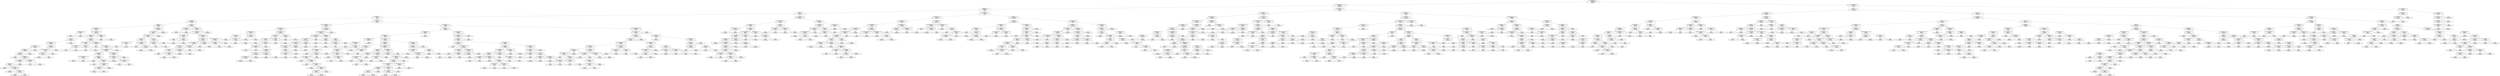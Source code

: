 digraph Tree {
node [shape=box] ;
0 [label="Political_interest_Total_Score <= 0.025\ngini = 0.871\nsamples = 8500\nvalue = [481, 1714, 452, 332, 824, 309, 283, 462, 448, 2037\n365, 394, 399]\nclass = Turquoises"] ;
1 [label="Number_of_differnt_parties_voted_for <= -0.104\ngini = 0.817\nsamples = 5617\nvalue = [71, 98, 452, 332, 822, 290, 282, 27, 448, 2037, 33\n387, 338]\nclass = Turquoises"] ;
0 -> 1 [labeldistance=2.5, labelangle=45, headlabel="True"] ;
2 [label="Overall_happiness_score <= 0.09\ngini = 0.853\nsamples = 3140\nvalue = [18, 17, 102, 330, 822, 250, 250, 8, 404, 473, 7\n365, 94]\nclass = Khakis"] ;
1 -> 2 ;
3 [label="Avg_size_per_room <= 0.148\ngini = 0.78\nsamples = 2151\nvalue = [10, 11, 1, 330, 822, 141, 199, 3, 2, 324, 5, 257\n46]\nclass = Khakis"] ;
2 -> 3 ;
4 [label="Weighted_education_rank <= -0.437\ngini = 0.71\nsamples = 1719\nvalue = [5, 11, 1, 114, 815, 108, 67, 2, 2, 315, 5, 251\n23]\nclass = Khakis"] ;
3 -> 4 ;
5 [label="Overall_happiness_score <= -0.259\ngini = 0.436\nsamples = 623\nvalue = [1, 6, 1, 0, 461, 24, 59, 0, 0, 20, 4, 42, 5]\nclass = Khakis"] ;
4 -> 5 ;
6 [label="Avg_size_per_room <= -0.224\ngini = 0.262\nsamples = 530\nvalue = [1, 6, 0, 0, 453, 16, 40, 0, 0, 7, 2, 0, 5]\nclass = Khakis"] ;
5 -> 6 ;
7 [label="Weighted_education_rank <= -0.803\ngini = 0.192\nsamples = 498\nvalue = [1, 0, 0, 0, 446, 4, 36, 0, 0, 4, 2, 0, 5]\nclass = Khakis"] ;
6 -> 7 ;
8 [label="Overall_happiness_score <= -0.517\ngini = 0.346\nsamples = 9\nvalue = [0, 0, 0, 0, 0, 0, 7, 0, 0, 0, 0, 0, 2]\nclass = Pinks"] ;
7 -> 8 ;
9 [label="gini = 0.0\nsamples = 2\nvalue = [0, 0, 0, 0, 0, 0, 0, 0, 0, 0, 0, 0, 2]\nclass = Yellows"] ;
8 -> 9 ;
10 [label="gini = 0.0\nsamples = 7\nvalue = [0, 0, 0, 0, 0, 0, 7, 0, 0, 0, 0, 0, 0]\nclass = Pinks"] ;
8 -> 10 ;
11 [label="Avg_Satisfaction_with_previous_vote <= 0.439\ngini = 0.164\nsamples = 489\nvalue = [1, 0, 0, 0, 446, 4, 29, 0, 0, 4, 2, 0, 3]\nclass = Khakis"] ;
7 -> 11 ;
12 [label="Weighted_education_rank <= -0.634\ngini = 0.147\nsamples = 484\nvalue = [1, 0, 0, 0, 446, 1, 29, 0, 0, 4, 0, 0, 3]\nclass = Khakis"] ;
11 -> 12 ;
13 [label="Avg_size_per_room <= -0.327\ngini = 0.315\nsamples = 115\nvalue = [0, 0, 0, 0, 93, 0, 20, 0, 0, 0, 0, 0, 2]\nclass = Khakis"] ;
12 -> 13 ;
14 [label="Most_Important_Issue_Social <= 0.5\ngini = 0.244\nsamples = 108\nvalue = [0, 0, 0, 0, 93, 0, 13, 0, 0, 0, 0, 0, 2]\nclass = Khakis"] ;
13 -> 14 ;
15 [label="Avg_monthly_income_all_years <= 1.661\ngini = 0.128\nsamples = 88\nvalue = [0, 0, 0, 0, 82, 0, 5, 0, 0, 0, 0, 0, 1]\nclass = Khakis"] ;
14 -> 15 ;
16 [label="Overall_happiness_score <= -0.34\ngini = 0.108\nsamples = 87\nvalue = [0, 0, 0, 0, 82, 0, 5, 0, 0, 0, 0, 0, 0]\nclass = Khakis"] ;
15 -> 16 ;
17 [label="Yearly_IncomeK <= -0.931\ngini = 0.089\nsamples = 86\nvalue = [0, 0, 0, 0, 82, 0, 4, 0, 0, 0, 0, 0, 0]\nclass = Khakis"] ;
16 -> 17 ;
18 [label="gini = 0.5\nsamples = 2\nvalue = [0, 0, 0, 0, 1, 0, 1, 0, 0, 0, 0, 0, 0]\nclass = Khakis"] ;
17 -> 18 ;
19 [label="Overall_happiness_score <= -0.408\ngini = 0.069\nsamples = 84\nvalue = [0, 0, 0, 0, 81, 0, 3, 0, 0, 0, 0, 0, 0]\nclass = Khakis"] ;
17 -> 19 ;
20 [label="Avg_Satisfaction_with_previous_vote <= -1.075\ngini = 0.049\nsamples = 80\nvalue = [0, 0, 0, 0, 78, 0, 2, 0, 0, 0, 0, 0, 0]\nclass = Khakis"] ;
19 -> 20 ;
21 [label="Yearly_IncomeK <= 0.333\ngini = 0.147\nsamples = 25\nvalue = [0, 0, 0, 0, 23, 0, 2, 0, 0, 0, 0, 0, 0]\nclass = Khakis"] ;
20 -> 21 ;
22 [label="gini = 0.0\nsamples = 1\nvalue = [0, 0, 0, 0, 0, 0, 1, 0, 0, 0, 0, 0, 0]\nclass = Pinks"] ;
21 -> 22 ;
23 [label="Most_Important_Issue_Environment <= 0.5\ngini = 0.08\nsamples = 24\nvalue = [0, 0, 0, 0, 23, 0, 1, 0, 0, 0, 0, 0, 0]\nclass = Khakis"] ;
21 -> 23 ;
24 [label="gini = 0.0\nsamples = 20\nvalue = [0, 0, 0, 0, 20, 0, 0, 0, 0, 0, 0, 0, 0]\nclass = Khakis"] ;
23 -> 24 ;
25 [label="Overall_happiness_score <= -0.49\ngini = 0.375\nsamples = 4\nvalue = [0, 0, 0, 0, 3, 0, 1, 0, 0, 0, 0, 0, 0]\nclass = Khakis"] ;
23 -> 25 ;
26 [label="gini = 0.0\nsamples = 3\nvalue = [0, 0, 0, 0, 3, 0, 0, 0, 0, 0, 0, 0, 0]\nclass = Khakis"] ;
25 -> 26 ;
27 [label="gini = 0.0\nsamples = 1\nvalue = [0, 0, 0, 0, 0, 0, 1, 0, 0, 0, 0, 0, 0]\nclass = Pinks"] ;
25 -> 27 ;
28 [label="gini = 0.0\nsamples = 55\nvalue = [0, 0, 0, 0, 55, 0, 0, 0, 0, 0, 0, 0, 0]\nclass = Khakis"] ;
20 -> 28 ;
29 [label="Weighted_education_rank <= -0.687\ngini = 0.375\nsamples = 4\nvalue = [0, 0, 0, 0, 3, 0, 1, 0, 0, 0, 0, 0, 0]\nclass = Khakis"] ;
19 -> 29 ;
30 [label="gini = 0.0\nsamples = 1\nvalue = [0, 0, 0, 0, 0, 0, 1, 0, 0, 0, 0, 0, 0]\nclass = Pinks"] ;
29 -> 30 ;
31 [label="gini = 0.0\nsamples = 3\nvalue = [0, 0, 0, 0, 3, 0, 0, 0, 0, 0, 0, 0, 0]\nclass = Khakis"] ;
29 -> 31 ;
32 [label="gini = 0.0\nsamples = 1\nvalue = [0, 0, 0, 0, 0, 0, 1, 0, 0, 0, 0, 0, 0]\nclass = Pinks"] ;
16 -> 32 ;
33 [label="gini = 0.0\nsamples = 1\nvalue = [0, 0, 0, 0, 0, 0, 0, 0, 0, 0, 0, 0, 1]\nclass = Yellows"] ;
15 -> 33 ;
34 [label="Avg_size_per_room <= -0.428\ngini = 0.535\nsamples = 20\nvalue = [0, 0, 0, 0, 11, 0, 8, 0, 0, 0, 0, 0, 1]\nclass = Khakis"] ;
14 -> 34 ;
35 [label="Avg_Satisfaction_with_previous_vote <= -0.368\ngini = 0.357\nsamples = 14\nvalue = [0, 0, 0, 0, 11, 0, 2, 0, 0, 0, 0, 0, 1]\nclass = Khakis"] ;
34 -> 35 ;
36 [label="Overall_happiness_score <= -0.408\ngini = 0.153\nsamples = 12\nvalue = [0, 0, 0, 0, 11, 0, 1, 0, 0, 0, 0, 0, 0]\nclass = Khakis"] ;
35 -> 36 ;
37 [label="gini = 0.0\nsamples = 11\nvalue = [0, 0, 0, 0, 11, 0, 0, 0, 0, 0, 0, 0, 0]\nclass = Khakis"] ;
36 -> 37 ;
38 [label="gini = 0.0\nsamples = 1\nvalue = [0, 0, 0, 0, 0, 0, 1, 0, 0, 0, 0, 0, 0]\nclass = Pinks"] ;
36 -> 38 ;
39 [label="gini = 0.5\nsamples = 2\nvalue = [0, 0, 0, 0, 0, 0, 1, 0, 0, 0, 0, 0, 1]\nclass = Pinks"] ;
35 -> 39 ;
40 [label="gini = 0.0\nsamples = 6\nvalue = [0, 0, 0, 0, 0, 0, 6, 0, 0, 0, 0, 0, 0]\nclass = Pinks"] ;
34 -> 40 ;
41 [label="gini = 0.0\nsamples = 7\nvalue = [0, 0, 0, 0, 0, 0, 7, 0, 0, 0, 0, 0, 0]\nclass = Pinks"] ;
13 -> 41 ;
42 [label="Avg_size_per_room <= -0.611\ngini = 0.084\nsamples = 369\nvalue = [1, 0, 0, 0, 353, 1, 9, 0, 0, 4, 0, 0, 1]\nclass = Khakis"] ;
12 -> 42 ;
43 [label="Avg_monthly_income_all_years <= -0.402\ngini = 0.778\nsamples = 6\nvalue = [1, 0, 0, 0, 1, 1, 2, 0, 0, 0, 0, 0, 1]\nclass = Pinks"] ;
42 -> 43 ;
44 [label="Political_interest_Total_Score <= -0.131\ngini = 0.444\nsamples = 3\nvalue = [0, 0, 0, 0, 0, 0, 2, 0, 0, 0, 0, 0, 1]\nclass = Pinks"] ;
43 -> 44 ;
45 [label="gini = 0.0\nsamples = 2\nvalue = [0, 0, 0, 0, 0, 0, 2, 0, 0, 0, 0, 0, 0]\nclass = Pinks"] ;
44 -> 45 ;
46 [label="gini = 0.0\nsamples = 1\nvalue = [0, 0, 0, 0, 0, 0, 0, 0, 0, 0, 0, 0, 1]\nclass = Yellows"] ;
44 -> 46 ;
47 [label="Yearly_IncomeK <= 0.262\ngini = 0.667\nsamples = 3\nvalue = [1, 0, 0, 0, 1, 1, 0, 0, 0, 0, 0, 0, 0]\nclass = Blues"] ;
43 -> 47 ;
48 [label="gini = 0.0\nsamples = 1\nvalue = [1, 0, 0, 0, 0, 0, 0, 0, 0, 0, 0, 0, 0]\nclass = Blues"] ;
47 -> 48 ;
49 [label="gini = 0.5\nsamples = 2\nvalue = [0, 0, 0, 0, 1, 1, 0, 0, 0, 0, 0, 0, 0]\nclass = Khakis"] ;
47 -> 49 ;
50 [label="Avg_Satisfaction_with_previous_vote <= -1.793\ngini = 0.059\nsamples = 363\nvalue = [0, 0, 0, 0, 352, 0, 7, 0, 0, 4, 0, 0, 0]\nclass = Khakis"] ;
42 -> 50 ;
51 [label="gini = 0.0\nsamples = 1\nvalue = [0, 0, 0, 0, 0, 0, 1, 0, 0, 0, 0, 0, 0]\nclass = Pinks"] ;
50 -> 51 ;
52 [label="Political_interest_Total_Score <= -0.101\ngini = 0.054\nsamples = 362\nvalue = [0, 0, 0, 0, 352, 0, 6, 0, 0, 4, 0, 0, 0]\nclass = Khakis"] ;
50 -> 52 ;
53 [label="Number_of_differnt_parties_voted_for <= -0.479\ngini = 0.049\nsamples = 361\nvalue = [0, 0, 0, 0, 352, 0, 5, 0, 0, 4, 0, 0, 0]\nclass = Khakis"] ;
52 -> 53 ;
54 [label="Overall_happiness_score <= -0.622\ngini = 0.025\nsamples = 323\nvalue = [0, 0, 0, 0, 319, 0, 3, 0, 0, 1, 0, 0, 0]\nclass = Khakis"] ;
53 -> 54 ;
55 [label="Number_of_differnt_parties_voted_for <= -0.854\ngini = 0.375\nsamples = 4\nvalue = [0, 0, 0, 0, 3, 0, 1, 0, 0, 0, 0, 0, 0]\nclass = Khakis"] ;
54 -> 55 ;
56 [label="gini = 0.0\nsamples = 3\nvalue = [0, 0, 0, 0, 3, 0, 0, 0, 0, 0, 0, 0, 0]\nclass = Khakis"] ;
55 -> 56 ;
57 [label="gini = 0.0\nsamples = 1\nvalue = [0, 0, 0, 0, 0, 0, 1, 0, 0, 0, 0, 0, 0]\nclass = Pinks"] ;
55 -> 57 ;
58 [label="Overall_happiness_score <= -0.41\ngini = 0.019\nsamples = 319\nvalue = [0, 0, 0, 0, 316, 0, 2, 0, 0, 1, 0, 0, 0]\nclass = Khakis"] ;
54 -> 58 ;
59 [label="gini = 0.0\nsamples = 225\nvalue = [0, 0, 0, 0, 225, 0, 0, 0, 0, 0, 0, 0, 0]\nclass = Khakis"] ;
58 -> 59 ;
60 [label="Overall_happiness_score <= -0.41\ngini = 0.062\nsamples = 94\nvalue = [0, 0, 0, 0, 91, 0, 2, 0, 0, 1, 0, 0, 0]\nclass = Khakis"] ;
58 -> 60 ;
61 [label="gini = 0.5\nsamples = 2\nvalue = [0, 0, 0, 0, 0, 0, 1, 0, 0, 1, 0, 0, 0]\nclass = Pinks"] ;
60 -> 61 ;
62 [label="Weighted_education_rank <= -0.589\ngini = 0.022\nsamples = 92\nvalue = [0, 0, 0, 0, 91, 0, 1, 0, 0, 0, 0, 0, 0]\nclass = Khakis"] ;
60 -> 62 ;
63 [label="Most_Important_Issue_Education <= 0.5\ngini = 0.32\nsamples = 5\nvalue = [0, 0, 0, 0, 4, 0, 1, 0, 0, 0, 0, 0, 0]\nclass = Khakis"] ;
62 -> 63 ;
64 [label="gini = 0.0\nsamples = 4\nvalue = [0, 0, 0, 0, 4, 0, 0, 0, 0, 0, 0, 0, 0]\nclass = Khakis"] ;
63 -> 64 ;
65 [label="gini = 0.0\nsamples = 1\nvalue = [0, 0, 0, 0, 0, 0, 1, 0, 0, 0, 0, 0, 0]\nclass = Pinks"] ;
63 -> 65 ;
66 [label="gini = 0.0\nsamples = 87\nvalue = [0, 0, 0, 0, 87, 0, 0, 0, 0, 0, 0, 0, 0]\nclass = Khakis"] ;
62 -> 66 ;
67 [label="Most_Important_Issue_Education <= 0.5\ngini = 0.237\nsamples = 38\nvalue = [0, 0, 0, 0, 33, 0, 2, 0, 0, 3, 0, 0, 0]\nclass = Khakis"] ;
53 -> 67 ;
68 [label="Most_Important_Issue_Environment <= 0.5\ngini = 0.611\nsamples = 6\nvalue = [0, 0, 0, 0, 1, 0, 2, 0, 0, 3, 0, 0, 0]\nclass = Turquoises"] ;
67 -> 68 ;
69 [label="gini = 0.0\nsamples = 3\nvalue = [0, 0, 0, 0, 0, 0, 0, 0, 0, 3, 0, 0, 0]\nclass = Turquoises"] ;
68 -> 69 ;
70 [label="Avg_Satisfaction_with_previous_vote <= -0.708\ngini = 0.444\nsamples = 3\nvalue = [0, 0, 0, 0, 1, 0, 2, 0, 0, 0, 0, 0, 0]\nclass = Pinks"] ;
68 -> 70 ;
71 [label="gini = 0.0\nsamples = 1\nvalue = [0, 0, 0, 0, 1, 0, 0, 0, 0, 0, 0, 0, 0]\nclass = Khakis"] ;
70 -> 71 ;
72 [label="gini = 0.0\nsamples = 2\nvalue = [0, 0, 0, 0, 0, 0, 2, 0, 0, 0, 0, 0, 0]\nclass = Pinks"] ;
70 -> 72 ;
73 [label="gini = 0.0\nsamples = 32\nvalue = [0, 0, 0, 0, 32, 0, 0, 0, 0, 0, 0, 0, 0]\nclass = Khakis"] ;
67 -> 73 ;
74 [label="gini = 0.0\nsamples = 1\nvalue = [0, 0, 0, 0, 0, 0, 1, 0, 0, 0, 0, 0, 0]\nclass = Pinks"] ;
52 -> 74 ;
75 [label="Political_interest_Total_Score <= -0.113\ngini = 0.48\nsamples = 5\nvalue = [0, 0, 0, 0, 0, 3, 0, 0, 0, 0, 2, 0, 0]\nclass = Oranges"] ;
11 -> 75 ;
76 [label="gini = 0.0\nsamples = 3\nvalue = [0, 0, 0, 0, 0, 3, 0, 0, 0, 0, 0, 0, 0]\nclass = Oranges"] ;
75 -> 76 ;
77 [label="gini = 0.0\nsamples = 2\nvalue = [0, 0, 0, 0, 0, 0, 0, 0, 0, 0, 2, 0, 0]\nclass = Violets"] ;
75 -> 77 ;
78 [label="Most_Important_Issue_Military <= 0.5\ngini = 0.752\nsamples = 32\nvalue = [0, 6, 0, 0, 7, 12, 4, 0, 0, 3, 0, 0, 0]\nclass = Oranges"] ;
6 -> 78 ;
79 [label="Most_Important_Issue_Other <= 0.5\ngini = 0.784\nsamples = 26\nvalue = [0, 6, 0, 0, 7, 6, 4, 0, 0, 3, 0, 0, 0]\nclass = Khakis"] ;
78 -> 79 ;
80 [label="Avg_Satisfaction_with_previous_vote <= 0.053\ngini = 0.748\nsamples = 21\nvalue = [0, 6, 0, 0, 7, 1, 4, 0, 0, 3, 0, 0, 0]\nclass = Khakis"] ;
79 -> 80 ;
81 [label="Avg_size_per_room <= -0.189\ngini = 0.698\nsamples = 13\nvalue = [0, 0, 0, 0, 5, 1, 4, 0, 0, 3, 0, 0, 0]\nclass = Khakis"] ;
80 -> 81 ;
82 [label="Avg_Satisfaction_with_previous_vote <= -0.551\ngini = 0.32\nsamples = 5\nvalue = [0, 0, 0, 0, 1, 0, 4, 0, 0, 0, 0, 0, 0]\nclass = Pinks"] ;
81 -> 82 ;
83 [label="gini = 0.0\nsamples = 4\nvalue = [0, 0, 0, 0, 0, 0, 4, 0, 0, 0, 0, 0, 0]\nclass = Pinks"] ;
82 -> 83 ;
84 [label="gini = 0.0\nsamples = 1\nvalue = [0, 0, 0, 0, 1, 0, 0, 0, 0, 0, 0, 0, 0]\nclass = Khakis"] ;
82 -> 84 ;
85 [label="Avg_Satisfaction_with_previous_vote <= -1.098\ngini = 0.594\nsamples = 8\nvalue = [0, 0, 0, 0, 4, 1, 0, 0, 0, 3, 0, 0, 0]\nclass = Khakis"] ;
81 -> 85 ;
86 [label="gini = 0.0\nsamples = 3\nvalue = [0, 0, 0, 0, 3, 0, 0, 0, 0, 0, 0, 0, 0]\nclass = Khakis"] ;
85 -> 86 ;
87 [label="Avg_size_per_room <= -0.042\ngini = 0.56\nsamples = 5\nvalue = [0, 0, 0, 0, 1, 1, 0, 0, 0, 3, 0, 0, 0]\nclass = Turquoises"] ;
85 -> 87 ;
88 [label="gini = 0.0\nsamples = 3\nvalue = [0, 0, 0, 0, 0, 0, 0, 0, 0, 3, 0, 0, 0]\nclass = Turquoises"] ;
87 -> 88 ;
89 [label="gini = 0.5\nsamples = 2\nvalue = [0, 0, 0, 0, 1, 1, 0, 0, 0, 0, 0, 0, 0]\nclass = Khakis"] ;
87 -> 89 ;
90 [label="Yearly_IncomeK <= -0.291\ngini = 0.375\nsamples = 8\nvalue = [0, 6, 0, 0, 2, 0, 0, 0, 0, 0, 0, 0, 0]\nclass = Browns"] ;
80 -> 90 ;
91 [label="Weighted_education_rank <= -0.727\ngini = 0.444\nsamples = 3\nvalue = [0, 1, 0, 0, 2, 0, 0, 0, 0, 0, 0, 0, 0]\nclass = Khakis"] ;
90 -> 91 ;
92 [label="gini = 0.0\nsamples = 1\nvalue = [0, 1, 0, 0, 0, 0, 0, 0, 0, 0, 0, 0, 0]\nclass = Browns"] ;
91 -> 92 ;
93 [label="gini = 0.0\nsamples = 2\nvalue = [0, 0, 0, 0, 2, 0, 0, 0, 0, 0, 0, 0, 0]\nclass = Khakis"] ;
91 -> 93 ;
94 [label="gini = 0.0\nsamples = 5\nvalue = [0, 5, 0, 0, 0, 0, 0, 0, 0, 0, 0, 0, 0]\nclass = Browns"] ;
90 -> 94 ;
95 [label="gini = 0.0\nsamples = 5\nvalue = [0, 0, 0, 0, 0, 5, 0, 0, 0, 0, 0, 0, 0]\nclass = Oranges"] ;
79 -> 95 ;
96 [label="gini = 0.0\nsamples = 6\nvalue = [0, 0, 0, 0, 0, 6, 0, 0, 0, 0, 0, 0, 0]\nclass = Oranges"] ;
78 -> 96 ;
97 [label="Avg_size_per_room <= -0.69\ngini = 0.719\nsamples = 93\nvalue = [0, 0, 1, 0, 8, 8, 19, 0, 0, 13, 2, 42, 0]\nclass = Whites"] ;
5 -> 97 ;
98 [label="Weighted_education_rank <= -0.571\ngini = 0.096\nsamples = 40\nvalue = [0, 0, 0, 0, 0, 1, 1, 0, 0, 0, 0, 38, 0]\nclass = Whites"] ;
97 -> 98 ;
99 [label="gini = 0.0\nsamples = 38\nvalue = [0, 0, 0, 0, 0, 0, 0, 0, 0, 0, 0, 38, 0]\nclass = Whites"] ;
98 -> 99 ;
100 [label="gini = 0.5\nsamples = 2\nvalue = [0, 0, 0, 0, 0, 1, 1, 0, 0, 0, 0, 0, 0]\nclass = Oranges"] ;
98 -> 100 ;
101 [label="Most_Important_Issue_Military <= 0.5\ngini = 0.777\nsamples = 53\nvalue = [0, 0, 1, 0, 8, 7, 18, 0, 0, 13, 2, 4, 0]\nclass = Pinks"] ;
97 -> 101 ;
102 [label="Number_of_differnt_parties_voted_for <= -1.228\ngini = 0.747\nsamples = 48\nvalue = [0, 0, 1, 0, 8, 2, 18, 0, 0, 13, 2, 4, 0]\nclass = Pinks"] ;
101 -> 102 ;
103 [label="Avg_monthly_income_all_years <= 0.435\ngini = 0.298\nsamples = 11\nvalue = [0, 0, 0, 0, 0, 0, 9, 0, 0, 0, 0, 2, 0]\nclass = Pinks"] ;
102 -> 103 ;
104 [label="gini = 0.0\nsamples = 8\nvalue = [0, 0, 0, 0, 0, 0, 8, 0, 0, 0, 0, 0, 0]\nclass = Pinks"] ;
103 -> 104 ;
105 [label="Avg_size_per_room <= -0.428\ngini = 0.444\nsamples = 3\nvalue = [0, 0, 0, 0, 0, 0, 1, 0, 0, 0, 0, 2, 0]\nclass = Whites"] ;
103 -> 105 ;
106 [label="gini = 0.0\nsamples = 1\nvalue = [0, 0, 0, 0, 0, 0, 1, 0, 0, 0, 0, 0, 0]\nclass = Pinks"] ;
105 -> 106 ;
107 [label="gini = 0.0\nsamples = 2\nvalue = [0, 0, 0, 0, 0, 0, 0, 0, 0, 0, 0, 2, 0]\nclass = Whites"] ;
105 -> 107 ;
108 [label="Most_Important_Issue_Environment <= 0.5\ngini = 0.761\nsamples = 37\nvalue = [0, 0, 1, 0, 8, 2, 9, 0, 0, 13, 2, 2, 0]\nclass = Turquoises"] ;
102 -> 108 ;
109 [label="Most_Important_Issue_Education <= 0.5\ngini = 0.692\nsamples = 26\nvalue = [0, 0, 1, 0, 2, 2, 5, 0, 0, 13, 2, 1, 0]\nclass = Turquoises"] ;
108 -> 109 ;
110 [label="Avg_Satisfaction_with_previous_vote <= 0.407\ngini = 0.55\nsamples = 20\nvalue = [0, 0, 1, 0, 0, 2, 1, 0, 0, 13, 2, 1, 0]\nclass = Turquoises"] ;
109 -> 110 ;
111 [label="Weighted_education_rank <= -0.591\ngini = 0.401\nsamples = 17\nvalue = [0, 0, 1, 0, 0, 1, 1, 0, 0, 13, 0, 1, 0]\nclass = Turquoises"] ;
110 -> 111 ;
112 [label="Overall_happiness_score <= -0.16\ngini = 0.75\nsamples = 4\nvalue = [0, 0, 1, 0, 0, 1, 1, 0, 0, 1, 0, 0, 0]\nclass = Greens"] ;
111 -> 112 ;
113 [label="gini = 0.0\nsamples = 1\nvalue = [0, 0, 0, 0, 0, 0, 1, 0, 0, 0, 0, 0, 0]\nclass = Pinks"] ;
112 -> 113 ;
114 [label="Avg_Satisfaction_with_previous_vote <= -1.339\ngini = 0.667\nsamples = 3\nvalue = [0, 0, 1, 0, 0, 1, 0, 0, 0, 1, 0, 0, 0]\nclass = Greens"] ;
112 -> 114 ;
115 [label="gini = 0.0\nsamples = 1\nvalue = [0, 0, 0, 0, 0, 0, 0, 0, 0, 1, 0, 0, 0]\nclass = Turquoises"] ;
114 -> 115 ;
116 [label="gini = 0.5\nsamples = 2\nvalue = [0, 0, 1, 0, 0, 1, 0, 0, 0, 0, 0, 0, 0]\nclass = Greens"] ;
114 -> 116 ;
117 [label="Avg_monthly_income_all_years <= 0.485\ngini = 0.142\nsamples = 13\nvalue = [0, 0, 0, 0, 0, 0, 0, 0, 0, 12, 0, 1, 0]\nclass = Turquoises"] ;
111 -> 117 ;
118 [label="gini = 0.0\nsamples = 12\nvalue = [0, 0, 0, 0, 0, 0, 0, 0, 0, 12, 0, 0, 0]\nclass = Turquoises"] ;
117 -> 118 ;
119 [label="gini = 0.0\nsamples = 1\nvalue = [0, 0, 0, 0, 0, 0, 0, 0, 0, 0, 0, 1, 0]\nclass = Whites"] ;
117 -> 119 ;
120 [label="Weighted_education_rank <= -0.657\ngini = 0.444\nsamples = 3\nvalue = [0, 0, 0, 0, 0, 1, 0, 0, 0, 0, 2, 0, 0]\nclass = Violets"] ;
110 -> 120 ;
121 [label="gini = 0.0\nsamples = 1\nvalue = [0, 0, 0, 0, 0, 1, 0, 0, 0, 0, 0, 0, 0]\nclass = Oranges"] ;
120 -> 121 ;
122 [label="gini = 0.0\nsamples = 2\nvalue = [0, 0, 0, 0, 0, 0, 0, 0, 0, 0, 2, 0, 0]\nclass = Violets"] ;
120 -> 122 ;
123 [label="Political_interest_Total_Score <= -0.769\ngini = 0.444\nsamples = 6\nvalue = [0, 0, 0, 0, 2, 0, 4, 0, 0, 0, 0, 0, 0]\nclass = Pinks"] ;
109 -> 123 ;
124 [label="gini = 0.0\nsamples = 2\nvalue = [0, 0, 0, 0, 2, 0, 0, 0, 0, 0, 0, 0, 0]\nclass = Khakis"] ;
123 -> 124 ;
125 [label="gini = 0.0\nsamples = 4\nvalue = [0, 0, 0, 0, 0, 0, 4, 0, 0, 0, 0, 0, 0]\nclass = Pinks"] ;
123 -> 125 ;
126 [label="Number_of_differnt_parties_voted_for <= -0.479\ngini = 0.562\nsamples = 11\nvalue = [0, 0, 0, 0, 6, 0, 4, 0, 0, 0, 0, 1, 0]\nclass = Khakis"] ;
108 -> 126 ;
127 [label="Avg_Satisfaction_with_previous_vote <= -1.368\ngini = 0.245\nsamples = 7\nvalue = [0, 0, 0, 0, 6, 0, 0, 0, 0, 0, 0, 1, 0]\nclass = Khakis"] ;
126 -> 127 ;
128 [label="gini = 0.0\nsamples = 1\nvalue = [0, 0, 0, 0, 0, 0, 0, 0, 0, 0, 0, 1, 0]\nclass = Whites"] ;
127 -> 128 ;
129 [label="gini = 0.0\nsamples = 6\nvalue = [0, 0, 0, 0, 6, 0, 0, 0, 0, 0, 0, 0, 0]\nclass = Khakis"] ;
127 -> 129 ;
130 [label="gini = 0.0\nsamples = 4\nvalue = [0, 0, 0, 0, 0, 0, 4, 0, 0, 0, 0, 0, 0]\nclass = Pinks"] ;
126 -> 130 ;
131 [label="gini = 0.0\nsamples = 5\nvalue = [0, 0, 0, 0, 0, 5, 0, 0, 0, 0, 0, 0, 0]\nclass = Oranges"] ;
101 -> 131 ;
132 [label="Weighted_education_rank <= 0.008\ngini = 0.77\nsamples = 1096\nvalue = [4, 5, 0, 114, 354, 84, 8, 2, 2, 295, 1, 209\n18]\nclass = Khakis"] ;
4 -> 132 ;
133 [label="Number_of_differnt_parties_voted_for <= -1.228\ngini = 0.475\nsamples = 365\nvalue = [1, 2, 0, 22, 36, 31, 6, 1, 2, 259, 1, 4, 0]\nclass = Turquoises"] ;
132 -> 133 ;
134 [label="Weighted_education_rank <= -0.304\ngini = 0.708\nsamples = 59\nvalue = [0, 0, 0, 11, 21, 21, 3, 0, 2, 0, 0, 1, 0]\nclass = Khakis"] ;
133 -> 134 ;
135 [label="Overall_happiness_score <= -0.149\ngini = 0.406\nsamples = 24\nvalue = [0, 0, 0, 0, 18, 3, 3, 0, 0, 0, 0, 0, 0]\nclass = Khakis"] ;
134 -> 135 ;
136 [label="Avg_size_per_room <= -0.537\ngini = 0.185\nsamples = 20\nvalue = [0, 0, 0, 0, 18, 1, 1, 0, 0, 0, 0, 0, 0]\nclass = Khakis"] ;
135 -> 136 ;
137 [label="gini = 0.0\nsamples = 1\nvalue = [0, 0, 0, 0, 0, 1, 0, 0, 0, 0, 0, 0, 0]\nclass = Oranges"] ;
136 -> 137 ;
138 [label="Weighted_education_rank <= -0.432\ngini = 0.1\nsamples = 19\nvalue = [0, 0, 0, 0, 18, 0, 1, 0, 0, 0, 0, 0, 0]\nclass = Khakis"] ;
136 -> 138 ;
139 [label="gini = 0.0\nsamples = 1\nvalue = [0, 0, 0, 0, 0, 0, 1, 0, 0, 0, 0, 0, 0]\nclass = Pinks"] ;
138 -> 139 ;
140 [label="gini = 0.0\nsamples = 18\nvalue = [0, 0, 0, 0, 18, 0, 0, 0, 0, 0, 0, 0, 0]\nclass = Khakis"] ;
138 -> 140 ;
141 [label="Most_Important_Issue_Financial <= 0.5\ngini = 0.5\nsamples = 4\nvalue = [0, 0, 0, 0, 0, 2, 2, 0, 0, 0, 0, 0, 0]\nclass = Oranges"] ;
135 -> 141 ;
142 [label="gini = 0.0\nsamples = 2\nvalue = [0, 0, 0, 0, 0, 2, 0, 0, 0, 0, 0, 0, 0]\nclass = Oranges"] ;
141 -> 142 ;
143 [label="gini = 0.0\nsamples = 2\nvalue = [0, 0, 0, 0, 0, 0, 2, 0, 0, 0, 0, 0, 0]\nclass = Pinks"] ;
141 -> 143 ;
144 [label="Political_interest_Total_Score <= -0.736\ngini = 0.625\nsamples = 35\nvalue = [0, 0, 0, 11, 3, 18, 0, 0, 2, 0, 0, 1, 0]\nclass = Oranges"] ;
134 -> 144 ;
145 [label="Weighted_education_rank <= -0.03\ngini = 0.547\nsamples = 17\nvalue = [0, 0, 0, 11, 2, 1, 0, 0, 2, 0, 0, 1, 0]\nclass = Greys"] ;
144 -> 145 ;
146 [label="Political_interest_Total_Score <= -1.048\ngini = 0.367\nsamples = 14\nvalue = [0, 0, 0, 11, 1, 1, 0, 0, 1, 0, 0, 0, 0]\nclass = Greys"] ;
145 -> 146 ;
147 [label="gini = 0.0\nsamples = 1\nvalue = [0, 0, 0, 0, 0, 0, 0, 0, 1, 0, 0, 0, 0]\nclass = Reds"] ;
146 -> 147 ;
148 [label="Most_Important_Issue_Other <= 0.5\ngini = 0.272\nsamples = 13\nvalue = [0, 0, 0, 11, 1, 1, 0, 0, 0, 0, 0, 0, 0]\nclass = Greys"] ;
146 -> 148 ;
149 [label="Most_Important_Issue_Healthcare <= 0.5\ngini = 0.153\nsamples = 12\nvalue = [0, 0, 0, 11, 1, 0, 0, 0, 0, 0, 0, 0, 0]\nclass = Greys"] ;
148 -> 149 ;
150 [label="gini = 0.0\nsamples = 11\nvalue = [0, 0, 0, 11, 0, 0, 0, 0, 0, 0, 0, 0, 0]\nclass = Greys"] ;
149 -> 150 ;
151 [label="gini = 0.0\nsamples = 1\nvalue = [0, 0, 0, 0, 1, 0, 0, 0, 0, 0, 0, 0, 0]\nclass = Khakis"] ;
149 -> 151 ;
152 [label="gini = 0.0\nsamples = 1\nvalue = [0, 0, 0, 0, 0, 1, 0, 0, 0, 0, 0, 0, 0]\nclass = Oranges"] ;
148 -> 152 ;
153 [label="Political_interest_Total_Score <= -1.066\ngini = 0.667\nsamples = 3\nvalue = [0, 0, 0, 0, 1, 0, 0, 0, 1, 0, 0, 1, 0]\nclass = Khakis"] ;
145 -> 153 ;
154 [label="gini = 0.0\nsamples = 1\nvalue = [0, 0, 0, 0, 0, 0, 0, 0, 0, 0, 0, 1, 0]\nclass = Whites"] ;
153 -> 154 ;
155 [label="gini = 0.5\nsamples = 2\nvalue = [0, 0, 0, 0, 1, 0, 0, 0, 1, 0, 0, 0, 0]\nclass = Khakis"] ;
153 -> 155 ;
156 [label="Yearly_IncomeK <= -0.682\ngini = 0.105\nsamples = 18\nvalue = [0, 0, 0, 0, 1, 17, 0, 0, 0, 0, 0, 0, 0]\nclass = Oranges"] ;
144 -> 156 ;
157 [label="gini = 0.0\nsamples = 1\nvalue = [0, 0, 0, 0, 1, 0, 0, 0, 0, 0, 0, 0, 0]\nclass = Khakis"] ;
156 -> 157 ;
158 [label="gini = 0.0\nsamples = 17\nvalue = [0, 0, 0, 0, 0, 17, 0, 0, 0, 0, 0, 0, 0]\nclass = Oranges"] ;
156 -> 158 ;
159 [label="Most_Important_Issue_Other <= 0.5\ngini = 0.279\nsamples = 306\nvalue = [1, 2, 0, 11, 15, 10, 3, 1, 0, 259, 1, 3, 0]\nclass = Turquoises"] ;
133 -> 159 ;
160 [label="Most_Important_Issue_Environment <= 0.5\ngini = 0.245\nsamples = 299\nvalue = [1, 2, 0, 11, 15, 3, 3, 1, 0, 259, 1, 3, 0]\nclass = Turquoises"] ;
159 -> 160 ;
161 [label="Most_Important_Issue_Foreign_Affairs <= 0.5\ngini = 0.186\nsamples = 283\nvalue = [1, 2, 0, 11, 7, 3, 1, 1, 0, 255, 1, 1, 0]\nclass = Turquoises"] ;
160 -> 161 ;
162 [label="Most_Important_Issue_Military <= 0.5\ngini = 0.151\nsamples = 277\nvalue = [1, 2, 0, 5, 7, 3, 1, 1, 0, 255, 1, 1, 0]\nclass = Turquoises"] ;
161 -> 162 ;
163 [label="Most_Important_Issue_Education <= 0.5\ngini = 0.101\nsamples = 269\nvalue = [1, 2, 0, 0, 7, 0, 1, 1, 0, 255, 1, 1, 0]\nclass = Turquoises"] ;
162 -> 163 ;
164 [label="Avg_Satisfaction_with_previous_vote <= 0.464\ngini = 0.053\nsamples = 261\nvalue = [1, 2, 0, 0, 1, 0, 0, 1, 0, 254, 1, 1, 0]\nclass = Turquoises"] ;
163 -> 164 ;
165 [label="Weighted_education_rank <= 0.006\ngini = 0.016\nsamples = 256\nvalue = [0, 0, 0, 0, 1, 0, 0, 0, 0, 254, 0, 1, 0]\nclass = Turquoises"] ;
164 -> 165 ;
166 [label="Political_interest_Total_Score <= -0.971\ngini = 0.008\nsamples = 252\nvalue = [0, 0, 0, 0, 0, 0, 0, 0, 0, 251, 0, 1, 0]\nclass = Turquoises"] ;
165 -> 166 ;
167 [label="Political_interest_Total_Score <= -0.974\ngini = 0.083\nsamples = 23\nvalue = [0, 0, 0, 0, 0, 0, 0, 0, 0, 22, 0, 1, 0]\nclass = Turquoises"] ;
166 -> 167 ;
168 [label="gini = 0.0\nsamples = 22\nvalue = [0, 0, 0, 0, 0, 0, 0, 0, 0, 22, 0, 0, 0]\nclass = Turquoises"] ;
167 -> 168 ;
169 [label="gini = 0.0\nsamples = 1\nvalue = [0, 0, 0, 0, 0, 0, 0, 0, 0, 0, 0, 1, 0]\nclass = Whites"] ;
167 -> 169 ;
170 [label="gini = 0.0\nsamples = 229\nvalue = [0, 0, 0, 0, 0, 0, 0, 0, 0, 229, 0, 0, 0]\nclass = Turquoises"] ;
166 -> 170 ;
171 [label="Avg_monthly_income_all_years <= 0.587\ngini = 0.375\nsamples = 4\nvalue = [0, 0, 0, 0, 1, 0, 0, 0, 0, 3, 0, 0, 0]\nclass = Turquoises"] ;
165 -> 171 ;
172 [label="gini = 0.0\nsamples = 3\nvalue = [0, 0, 0, 0, 0, 0, 0, 0, 0, 3, 0, 0, 0]\nclass = Turquoises"] ;
171 -> 172 ;
173 [label="gini = 0.0\nsamples = 1\nvalue = [0, 0, 0, 0, 1, 0, 0, 0, 0, 0, 0, 0, 0]\nclass = Khakis"] ;
171 -> 173 ;
174 [label="Avg_size_per_room <= -0.102\ngini = 0.72\nsamples = 5\nvalue = [1, 2, 0, 0, 0, 0, 0, 1, 0, 0, 1, 0, 0]\nclass = Browns"] ;
164 -> 174 ;
175 [label="Avg_Satisfaction_with_previous_vote <= 0.882\ngini = 0.667\nsamples = 3\nvalue = [1, 0, 0, 0, 0, 0, 0, 1, 0, 0, 1, 0, 0]\nclass = Blues"] ;
174 -> 175 ;
176 [label="gini = 0.0\nsamples = 1\nvalue = [0, 0, 0, 0, 0, 0, 0, 1, 0, 0, 0, 0, 0]\nclass = Purples"] ;
175 -> 176 ;
177 [label="gini = 0.5\nsamples = 2\nvalue = [1, 0, 0, 0, 0, 0, 0, 0, 0, 0, 1, 0, 0]\nclass = Blues"] ;
175 -> 177 ;
178 [label="gini = 0.0\nsamples = 2\nvalue = [0, 2, 0, 0, 0, 0, 0, 0, 0, 0, 0, 0, 0]\nclass = Browns"] ;
174 -> 178 ;
179 [label="Avg_size_per_room <= -0.22\ngini = 0.406\nsamples = 8\nvalue = [0, 0, 0, 0, 6, 0, 1, 0, 0, 1, 0, 0, 0]\nclass = Khakis"] ;
163 -> 179 ;
180 [label="gini = 0.0\nsamples = 6\nvalue = [0, 0, 0, 0, 6, 0, 0, 0, 0, 0, 0, 0, 0]\nclass = Khakis"] ;
179 -> 180 ;
181 [label="gini = 0.5\nsamples = 2\nvalue = [0, 0, 0, 0, 0, 0, 1, 0, 0, 1, 0, 0, 0]\nclass = Pinks"] ;
179 -> 181 ;
182 [label="Avg_size_per_room <= -0.278\ngini = 0.469\nsamples = 8\nvalue = [0, 0, 0, 5, 0, 3, 0, 0, 0, 0, 0, 0, 0]\nclass = Greys"] ;
162 -> 182 ;
183 [label="gini = 0.0\nsamples = 3\nvalue = [0, 0, 0, 0, 0, 3, 0, 0, 0, 0, 0, 0, 0]\nclass = Oranges"] ;
182 -> 183 ;
184 [label="gini = 0.0\nsamples = 5\nvalue = [0, 0, 0, 5, 0, 0, 0, 0, 0, 0, 0, 0, 0]\nclass = Greys"] ;
182 -> 184 ;
185 [label="gini = 0.0\nsamples = 6\nvalue = [0, 0, 0, 6, 0, 0, 0, 0, 0, 0, 0, 0, 0]\nclass = Greys"] ;
161 -> 185 ;
186 [label="Overall_happiness_score <= -0.256\ngini = 0.656\nsamples = 16\nvalue = [0, 0, 0, 0, 8, 0, 2, 0, 0, 4, 0, 2, 0]\nclass = Khakis"] ;
160 -> 186 ;
187 [label="Avg_size_per_room <= -0.2\ngini = 0.198\nsamples = 9\nvalue = [0, 0, 0, 0, 8, 0, 1, 0, 0, 0, 0, 0, 0]\nclass = Khakis"] ;
186 -> 187 ;
188 [label="gini = 0.0\nsamples = 8\nvalue = [0, 0, 0, 0, 8, 0, 0, 0, 0, 0, 0, 0, 0]\nclass = Khakis"] ;
187 -> 188 ;
189 [label="gini = 0.0\nsamples = 1\nvalue = [0, 0, 0, 0, 0, 0, 1, 0, 0, 0, 0, 0, 0]\nclass = Pinks"] ;
187 -> 189 ;
190 [label="Yearly_IncomeK <= 0.771\ngini = 0.571\nsamples = 7\nvalue = [0, 0, 0, 0, 0, 0, 1, 0, 0, 4, 0, 2, 0]\nclass = Turquoises"] ;
186 -> 190 ;
191 [label="Political_interest_Total_Score <= -0.627\ngini = 0.32\nsamples = 5\nvalue = [0, 0, 0, 0, 0, 0, 1, 0, 0, 4, 0, 0, 0]\nclass = Turquoises"] ;
190 -> 191 ;
192 [label="gini = 0.0\nsamples = 4\nvalue = [0, 0, 0, 0, 0, 0, 0, 0, 0, 4, 0, 0, 0]\nclass = Turquoises"] ;
191 -> 192 ;
193 [label="gini = 0.0\nsamples = 1\nvalue = [0, 0, 0, 0, 0, 0, 1, 0, 0, 0, 0, 0, 0]\nclass = Pinks"] ;
191 -> 193 ;
194 [label="gini = 0.0\nsamples = 2\nvalue = [0, 0, 0, 0, 0, 0, 0, 0, 0, 0, 0, 2, 0]\nclass = Whites"] ;
190 -> 194 ;
195 [label="gini = 0.0\nsamples = 7\nvalue = [0, 0, 0, 0, 0, 7, 0, 0, 0, 0, 0, 0, 0]\nclass = Oranges"] ;
159 -> 195 ;
196 [label="Political_interest_Total_Score <= -0.965\ngini = 0.708\nsamples = 731\nvalue = [3, 3, 0, 92, 318, 53, 2, 1, 0, 36, 0, 205, 18]\nclass = Khakis"] ;
132 -> 196 ;
197 [label="Overall_happiness_score <= -0.071\ngini = 0.527\nsamples = 440\nvalue = [0, 0, 0, 22, 278, 0, 0, 0, 0, 25, 0, 115, 0]\nclass = Khakis"] ;
196 -> 197 ;
198 [label="Most_Important_Issue_Military <= 0.5\ngini = 0.365\nsamples = 313\nvalue = [0, 0, 0, 10, 244, 0, 0, 0, 0, 9, 0, 50, 0]\nclass = Khakis"] ;
197 -> 198 ;
199 [label="Overall_happiness_score <= -0.17\ngini = 0.341\nsamples = 307\nvalue = [0, 0, 0, 4, 244, 0, 0, 0, 0, 9, 0, 50, 0]\nclass = Khakis"] ;
198 -> 199 ;
200 [label="Most_Important_Issue_Foreign_Affairs <= 0.5\ngini = 0.166\nsamples = 146\nvalue = [0, 0, 0, 3, 133, 0, 0, 0, 0, 1, 0, 9, 0]\nclass = Khakis"] ;
199 -> 200 ;
201 [label="Weighted_education_rank <= 0.024\ngini = 0.131\nsamples = 143\nvalue = [0, 0, 0, 0, 133, 0, 0, 0, 0, 1, 0, 9, 0]\nclass = Khakis"] ;
200 -> 201 ;
202 [label="gini = 0.0\nsamples = 1\nvalue = [0, 0, 0, 0, 0, 0, 0, 0, 0, 0, 0, 1, 0]\nclass = Whites"] ;
201 -> 202 ;
203 [label="Weighted_education_rank <= 0.255\ngini = 0.12\nsamples = 142\nvalue = [0, 0, 0, 0, 133, 0, 0, 0, 0, 1, 0, 8, 0]\nclass = Khakis"] ;
201 -> 203 ;
204 [label="Avg_Satisfaction_with_previous_vote <= -0.444\ngini = 0.077\nsamples = 126\nvalue = [0, 0, 0, 0, 121, 0, 0, 0, 0, 1, 0, 4, 0]\nclass = Khakis"] ;
203 -> 204 ;
205 [label="gini = 0.0\nsamples = 85\nvalue = [0, 0, 0, 0, 85, 0, 0, 0, 0, 0, 0, 0, 0]\nclass = Khakis"] ;
204 -> 205 ;
206 [label="Overall_happiness_score <= -0.173\ngini = 0.219\nsamples = 41\nvalue = [0, 0, 0, 0, 36, 0, 0, 0, 0, 1, 0, 4, 0]\nclass = Khakis"] ;
204 -> 206 ;
207 [label="Avg_Satisfaction_with_previous_vote <= -0.435\ngini = 0.18\nsamples = 40\nvalue = [0, 0, 0, 0, 36, 0, 0, 0, 0, 0, 0, 4, 0]\nclass = Khakis"] ;
206 -> 207 ;
208 [label="gini = 0.0\nsamples = 1\nvalue = [0, 0, 0, 0, 0, 0, 0, 0, 0, 0, 0, 1, 0]\nclass = Whites"] ;
207 -> 208 ;
209 [label="Avg_monthly_income_all_years <= -1.029\ngini = 0.142\nsamples = 39\nvalue = [0, 0, 0, 0, 36, 0, 0, 0, 0, 0, 0, 3, 0]\nclass = Khakis"] ;
207 -> 209 ;
210 [label="gini = 0.5\nsamples = 2\nvalue = [0, 0, 0, 0, 1, 0, 0, 0, 0, 0, 0, 1, 0]\nclass = Khakis"] ;
209 -> 210 ;
211 [label="Avg_monthly_income_all_years <= 0.128\ngini = 0.102\nsamples = 37\nvalue = [0, 0, 0, 0, 35, 0, 0, 0, 0, 0, 0, 2, 0]\nclass = Khakis"] ;
209 -> 211 ;
212 [label="gini = 0.0\nsamples = 27\nvalue = [0, 0, 0, 0, 27, 0, 0, 0, 0, 0, 0, 0, 0]\nclass = Khakis"] ;
211 -> 212 ;
213 [label="Avg_monthly_income_all_years <= 0.697\ngini = 0.32\nsamples = 10\nvalue = [0, 0, 0, 0, 8, 0, 0, 0, 0, 0, 0, 2, 0]\nclass = Khakis"] ;
211 -> 213 ;
214 [label="Overall_happiness_score <= -0.255\ngini = 0.444\nsamples = 3\nvalue = [0, 0, 0, 0, 1, 0, 0, 0, 0, 0, 0, 2, 0]\nclass = Whites"] ;
213 -> 214 ;
215 [label="gini = 0.0\nsamples = 1\nvalue = [0, 0, 0, 0, 1, 0, 0, 0, 0, 0, 0, 0, 0]\nclass = Khakis"] ;
214 -> 215 ;
216 [label="gini = 0.0\nsamples = 2\nvalue = [0, 0, 0, 0, 0, 0, 0, 0, 0, 0, 0, 2, 0]\nclass = Whites"] ;
214 -> 216 ;
217 [label="gini = 0.0\nsamples = 7\nvalue = [0, 0, 0, 0, 7, 0, 0, 0, 0, 0, 0, 0, 0]\nclass = Khakis"] ;
213 -> 217 ;
218 [label="gini = 0.0\nsamples = 1\nvalue = [0, 0, 0, 0, 0, 0, 0, 0, 0, 1, 0, 0, 0]\nclass = Turquoises"] ;
206 -> 218 ;
219 [label="Weighted_education_rank <= 0.26\ngini = 0.375\nsamples = 16\nvalue = [0, 0, 0, 0, 12, 0, 0, 0, 0, 0, 0, 4, 0]\nclass = Khakis"] ;
203 -> 219 ;
220 [label="gini = 0.0\nsamples = 2\nvalue = [0, 0, 0, 0, 0, 0, 0, 0, 0, 0, 0, 2, 0]\nclass = Whites"] ;
219 -> 220 ;
221 [label="Avg_Satisfaction_with_previous_vote <= -1.729\ngini = 0.245\nsamples = 14\nvalue = [0, 0, 0, 0, 12, 0, 0, 0, 0, 0, 0, 2, 0]\nclass = Khakis"] ;
219 -> 221 ;
222 [label="gini = 0.0\nsamples = 1\nvalue = [0, 0, 0, 0, 0, 0, 0, 0, 0, 0, 0, 1, 0]\nclass = Whites"] ;
221 -> 222 ;
223 [label="Political_interest_Total_Score <= -1.016\ngini = 0.142\nsamples = 13\nvalue = [0, 0, 0, 0, 12, 0, 0, 0, 0, 0, 0, 1, 0]\nclass = Khakis"] ;
221 -> 223 ;
224 [label="gini = 0.0\nsamples = 11\nvalue = [0, 0, 0, 0, 11, 0, 0, 0, 0, 0, 0, 0, 0]\nclass = Khakis"] ;
223 -> 224 ;
225 [label="gini = 0.5\nsamples = 2\nvalue = [0, 0, 0, 0, 1, 0, 0, 0, 0, 0, 0, 1, 0]\nclass = Khakis"] ;
223 -> 225 ;
226 [label="gini = 0.0\nsamples = 3\nvalue = [0, 0, 0, 3, 0, 0, 0, 0, 0, 0, 0, 0, 0]\nclass = Greys"] ;
200 -> 226 ;
227 [label="Political_interest_Total_Score <= -1.055\ngini = 0.457\nsamples = 161\nvalue = [0, 0, 0, 1, 111, 0, 0, 0, 0, 8, 0, 41, 0]\nclass = Khakis"] ;
199 -> 227 ;
228 [label="Weighted_education_rank <= 0.083\ngini = 0.367\nsamples = 137\nvalue = [0, 0, 0, 1, 106, 0, 0, 0, 0, 5, 0, 25, 0]\nclass = Khakis"] ;
227 -> 228 ;
229 [label="Weighted_education_rank <= 0.035\ngini = 0.562\nsamples = 8\nvalue = [0, 0, 0, 1, 1, 0, 0, 0, 0, 1, 0, 5, 0]\nclass = Whites"] ;
228 -> 229 ;
230 [label="gini = 0.5\nsamples = 2\nvalue = [0, 0, 0, 0, 1, 0, 0, 0, 0, 1, 0, 0, 0]\nclass = Khakis"] ;
229 -> 230 ;
231 [label="Avg_Satisfaction_with_previous_vote <= 0.143\ngini = 0.278\nsamples = 6\nvalue = [0, 0, 0, 1, 0, 0, 0, 0, 0, 0, 0, 5, 0]\nclass = Whites"] ;
229 -> 231 ;
232 [label="gini = 0.0\nsamples = 5\nvalue = [0, 0, 0, 0, 0, 0, 0, 0, 0, 0, 0, 5, 0]\nclass = Whites"] ;
231 -> 232 ;
233 [label="gini = 0.0\nsamples = 1\nvalue = [0, 0, 0, 1, 0, 0, 0, 0, 0, 0, 0, 0, 0]\nclass = Greys"] ;
231 -> 233 ;
234 [label="Number_of_differnt_parties_voted_for <= -1.228\ngini = 0.312\nsamples = 129\nvalue = [0, 0, 0, 0, 105, 0, 0, 0, 0, 4, 0, 20, 0]\nclass = Khakis"] ;
228 -> 234 ;
235 [label="Avg_size_per_room <= -0.062\ngini = 0.114\nsamples = 66\nvalue = [0, 0, 0, 0, 62, 0, 0, 0, 0, 0, 0, 4, 0]\nclass = Khakis"] ;
234 -> 235 ;
236 [label="Avg_size_per_room <= -0.068\ngini = 0.278\nsamples = 18\nvalue = [0, 0, 0, 0, 15, 0, 0, 0, 0, 0, 0, 3, 0]\nclass = Khakis"] ;
235 -> 236 ;
237 [label="Avg_monthly_income_all_years <= 0.682\ngini = 0.208\nsamples = 17\nvalue = [0, 0, 0, 0, 15, 0, 0, 0, 0, 0, 0, 2, 0]\nclass = Khakis"] ;
236 -> 237 ;
238 [label="gini = 0.0\nsamples = 13\nvalue = [0, 0, 0, 0, 13, 0, 0, 0, 0, 0, 0, 0, 0]\nclass = Khakis"] ;
237 -> 238 ;
239 [label="Weighted_education_rank <= 0.153\ngini = 0.5\nsamples = 4\nvalue = [0, 0, 0, 0, 2, 0, 0, 0, 0, 0, 0, 2, 0]\nclass = Khakis"] ;
237 -> 239 ;
240 [label="gini = 0.0\nsamples = 2\nvalue = [0, 0, 0, 0, 2, 0, 0, 0, 0, 0, 0, 0, 0]\nclass = Khakis"] ;
239 -> 240 ;
241 [label="gini = 0.0\nsamples = 2\nvalue = [0, 0, 0, 0, 0, 0, 0, 0, 0, 0, 0, 2, 0]\nclass = Whites"] ;
239 -> 241 ;
242 [label="gini = 0.0\nsamples = 1\nvalue = [0, 0, 0, 0, 0, 0, 0, 0, 0, 0, 0, 1, 0]\nclass = Whites"] ;
236 -> 242 ;
243 [label="Political_interest_Total_Score <= -1.247\ngini = 0.041\nsamples = 48\nvalue = [0, 0, 0, 0, 47, 0, 0, 0, 0, 0, 0, 1, 0]\nclass = Khakis"] ;
235 -> 243 ;
244 [label="Most_Important_Issue_Financial <= 0.5\ngini = 0.32\nsamples = 5\nvalue = [0, 0, 0, 0, 4, 0, 0, 0, 0, 0, 0, 1, 0]\nclass = Khakis"] ;
243 -> 244 ;
245 [label="gini = 0.0\nsamples = 4\nvalue = [0, 0, 0, 0, 4, 0, 0, 0, 0, 0, 0, 0, 0]\nclass = Khakis"] ;
244 -> 245 ;
246 [label="gini = 0.0\nsamples = 1\nvalue = [0, 0, 0, 0, 0, 0, 0, 0, 0, 0, 0, 1, 0]\nclass = Whites"] ;
244 -> 246 ;
247 [label="gini = 0.0\nsamples = 43\nvalue = [0, 0, 0, 0, 43, 0, 0, 0, 0, 0, 0, 0, 0]\nclass = Khakis"] ;
243 -> 247 ;
248 [label="Most_Important_Issue_Social <= 0.5\ngini = 0.466\nsamples = 63\nvalue = [0, 0, 0, 0, 43, 0, 0, 0, 0, 4, 0, 16, 0]\nclass = Khakis"] ;
234 -> 248 ;
249 [label="Most_Important_Issue_Financial <= 0.5\ngini = 0.379\nsamples = 56\nvalue = [0, 0, 0, 0, 43, 0, 0, 0, 0, 4, 0, 9, 0]\nclass = Khakis"] ;
248 -> 249 ;
250 [label="Weighted_education_rank <= 0.333\ngini = 0.286\nsamples = 52\nvalue = [0, 0, 0, 0, 43, 0, 0, 0, 0, 0, 0, 9, 0]\nclass = Khakis"] ;
249 -> 250 ;
251 [label="Overall_happiness_score <= -0.086\ngini = 0.241\nsamples = 50\nvalue = [0, 0, 0, 0, 43, 0, 0, 0, 0, 0, 0, 7, 0]\nclass = Khakis"] ;
250 -> 251 ;
252 [label="Number_of_differnt_parties_voted_for <= -0.479\ngini = 0.162\nsamples = 45\nvalue = [0, 0, 0, 0, 41, 0, 0, 0, 0, 0, 0, 4, 0]\nclass = Khakis"] ;
251 -> 252 ;
253 [label="Avg_size_per_room <= -0.082\ngini = 0.056\nsamples = 35\nvalue = [0, 0, 0, 0, 34, 0, 0, 0, 0, 0, 0, 1, 0]\nclass = Khakis"] ;
252 -> 253 ;
254 [label="Avg_size_per_room <= -0.09\ngini = 0.278\nsamples = 6\nvalue = [0, 0, 0, 0, 5, 0, 0, 0, 0, 0, 0, 1, 0]\nclass = Khakis"] ;
253 -> 254 ;
255 [label="gini = 0.0\nsamples = 5\nvalue = [0, 0, 0, 0, 5, 0, 0, 0, 0, 0, 0, 0, 0]\nclass = Khakis"] ;
254 -> 255 ;
256 [label="gini = 0.0\nsamples = 1\nvalue = [0, 0, 0, 0, 0, 0, 0, 0, 0, 0, 0, 1, 0]\nclass = Whites"] ;
254 -> 256 ;
257 [label="gini = 0.0\nsamples = 29\nvalue = [0, 0, 0, 0, 29, 0, 0, 0, 0, 0, 0, 0, 0]\nclass = Khakis"] ;
253 -> 257 ;
258 [label="Most_Important_Issue_Environment <= 0.5\ngini = 0.42\nsamples = 10\nvalue = [0, 0, 0, 0, 7, 0, 0, 0, 0, 0, 0, 3, 0]\nclass = Khakis"] ;
252 -> 258 ;
259 [label="Avg_monthly_income_all_years <= -0.735\ngini = 0.219\nsamples = 8\nvalue = [0, 0, 0, 0, 7, 0, 0, 0, 0, 0, 0, 1, 0]\nclass = Khakis"] ;
258 -> 259 ;
260 [label="gini = 0.5\nsamples = 2\nvalue = [0, 0, 0, 0, 1, 0, 0, 0, 0, 0, 0, 1, 0]\nclass = Khakis"] ;
259 -> 260 ;
261 [label="gini = 0.0\nsamples = 6\nvalue = [0, 0, 0, 0, 6, 0, 0, 0, 0, 0, 0, 0, 0]\nclass = Khakis"] ;
259 -> 261 ;
262 [label="gini = 0.0\nsamples = 2\nvalue = [0, 0, 0, 0, 0, 0, 0, 0, 0, 0, 0, 2, 0]\nclass = Whites"] ;
258 -> 262 ;
263 [label="Avg_Satisfaction_with_previous_vote <= -0.562\ngini = 0.48\nsamples = 5\nvalue = [0, 0, 0, 0, 2, 0, 0, 0, 0, 0, 0, 3, 0]\nclass = Whites"] ;
251 -> 263 ;
264 [label="gini = 0.0\nsamples = 3\nvalue = [0, 0, 0, 0, 0, 0, 0, 0, 0, 0, 0, 3, 0]\nclass = Whites"] ;
263 -> 264 ;
265 [label="gini = 0.0\nsamples = 2\nvalue = [0, 0, 0, 0, 2, 0, 0, 0, 0, 0, 0, 0, 0]\nclass = Khakis"] ;
263 -> 265 ;
266 [label="gini = 0.0\nsamples = 2\nvalue = [0, 0, 0, 0, 0, 0, 0, 0, 0, 0, 0, 2, 0]\nclass = Whites"] ;
250 -> 266 ;
267 [label="gini = 0.0\nsamples = 4\nvalue = [0, 0, 0, 0, 0, 0, 0, 0, 0, 4, 0, 0, 0]\nclass = Turquoises"] ;
249 -> 267 ;
268 [label="gini = 0.0\nsamples = 7\nvalue = [0, 0, 0, 0, 0, 0, 0, 0, 0, 0, 0, 7, 0]\nclass = Whites"] ;
248 -> 268 ;
269 [label="Weighted_education_rank <= 0.299\ngini = 0.497\nsamples = 24\nvalue = [0, 0, 0, 0, 5, 0, 0, 0, 0, 3, 0, 16, 0]\nclass = Whites"] ;
227 -> 269 ;
270 [label="Weighted_education_rank <= 0.102\ngini = 0.643\nsamples = 14\nvalue = [0, 0, 0, 0, 5, 0, 0, 0, 0, 3, 0, 6, 0]\nclass = Whites"] ;
269 -> 270 ;
271 [label="Most_Important_Issue_Financial <= 0.5\ngini = 0.49\nsamples = 7\nvalue = [0, 0, 0, 0, 0, 0, 0, 0, 0, 3, 0, 4, 0]\nclass = Whites"] ;
270 -> 271 ;
272 [label="gini = 0.0\nsamples = 3\nvalue = [0, 0, 0, 0, 0, 0, 0, 0, 0, 0, 0, 3, 0]\nclass = Whites"] ;
271 -> 272 ;
273 [label="Number_of_differnt_parties_voted_for <= -1.228\ngini = 0.375\nsamples = 4\nvalue = [0, 0, 0, 0, 0, 0, 0, 0, 0, 3, 0, 1, 0]\nclass = Turquoises"] ;
271 -> 273 ;
274 [label="gini = 0.0\nsamples = 1\nvalue = [0, 0, 0, 0, 0, 0, 0, 0, 0, 0, 0, 1, 0]\nclass = Whites"] ;
273 -> 274 ;
275 [label="gini = 0.0\nsamples = 3\nvalue = [0, 0, 0, 0, 0, 0, 0, 0, 0, 3, 0, 0, 0]\nclass = Turquoises"] ;
273 -> 275 ;
276 [label="Yearly_IncomeK <= 0.4\ngini = 0.408\nsamples = 7\nvalue = [0, 0, 0, 0, 5, 0, 0, 0, 0, 0, 0, 2, 0]\nclass = Khakis"] ;
270 -> 276 ;
277 [label="gini = 0.0\nsamples = 5\nvalue = [0, 0, 0, 0, 5, 0, 0, 0, 0, 0, 0, 0, 0]\nclass = Khakis"] ;
276 -> 277 ;
278 [label="gini = 0.0\nsamples = 2\nvalue = [0, 0, 0, 0, 0, 0, 0, 0, 0, 0, 0, 2, 0]\nclass = Whites"] ;
276 -> 278 ;
279 [label="gini = 0.0\nsamples = 10\nvalue = [0, 0, 0, 0, 0, 0, 0, 0, 0, 0, 0, 10, 0]\nclass = Whites"] ;
269 -> 279 ;
280 [label="gini = 0.0\nsamples = 6\nvalue = [0, 0, 0, 6, 0, 0, 0, 0, 0, 0, 0, 0, 0]\nclass = Greys"] ;
198 -> 280 ;
281 [label="Most_Important_Issue_Military <= 0.5\ngini = 0.642\nsamples = 127\nvalue = [0, 0, 0, 12, 34, 0, 0, 0, 0, 16, 0, 65, 0]\nclass = Whites"] ;
197 -> 281 ;
282 [label="Most_Important_Issue_Foreign_Affairs <= 0.5\ngini = 0.607\nsamples = 120\nvalue = [0, 0, 0, 5, 34, 0, 0, 0, 0, 16, 0, 65, 0]\nclass = Whites"] ;
281 -> 282 ;
283 [label="Weighted_education_rank <= 0.141\ngini = 0.574\nsamples = 115\nvalue = [0, 0, 0, 0, 34, 0, 0, 0, 0, 16, 0, 65, 0]\nclass = Whites"] ;
282 -> 283 ;
284 [label="Overall_happiness_score <= -0.066\ngini = 0.564\nsamples = 28\nvalue = [0, 0, 0, 0, 2, 0, 0, 0, 0, 13, 0, 13, 0]\nclass = Turquoises"] ;
283 -> 284 ;
285 [label="gini = 0.0\nsamples = 6\nvalue = [0, 0, 0, 0, 0, 0, 0, 0, 0, 0, 0, 6, 0]\nclass = Whites"] ;
284 -> 285 ;
286 [label="Number_of_differnt_parties_voted_for <= -1.228\ngini = 0.541\nsamples = 22\nvalue = [0, 0, 0, 0, 2, 0, 0, 0, 0, 13, 0, 7, 0]\nclass = Turquoises"] ;
284 -> 286 ;
287 [label="Political_interest_Total_Score <= -1.09\ngini = 0.444\nsamples = 6\nvalue = [0, 0, 0, 0, 2, 0, 0, 0, 0, 0, 0, 4, 0]\nclass = Whites"] ;
286 -> 287 ;
288 [label="gini = 0.0\nsamples = 3\nvalue = [0, 0, 0, 0, 0, 0, 0, 0, 0, 0, 0, 3, 0]\nclass = Whites"] ;
287 -> 288 ;
289 [label="Overall_happiness_score <= -0.029\ngini = 0.444\nsamples = 3\nvalue = [0, 0, 0, 0, 2, 0, 0, 0, 0, 0, 0, 1, 0]\nclass = Khakis"] ;
287 -> 289 ;
290 [label="gini = 0.0\nsamples = 1\nvalue = [0, 0, 0, 0, 0, 0, 0, 0, 0, 0, 0, 1, 0]\nclass = Whites"] ;
289 -> 290 ;
291 [label="gini = 0.0\nsamples = 2\nvalue = [0, 0, 0, 0, 2, 0, 0, 0, 0, 0, 0, 0, 0]\nclass = Khakis"] ;
289 -> 291 ;
292 [label="Avg_monthly_income_all_years <= 0.572\ngini = 0.305\nsamples = 16\nvalue = [0, 0, 0, 0, 0, 0, 0, 0, 0, 13, 0, 3, 0]\nclass = Turquoises"] ;
286 -> 292 ;
293 [label="Political_interest_Total_Score <= -1.241\ngini = 0.133\nsamples = 14\nvalue = [0, 0, 0, 0, 0, 0, 0, 0, 0, 13, 0, 1, 0]\nclass = Turquoises"] ;
292 -> 293 ;
294 [label="gini = 0.0\nsamples = 1\nvalue = [0, 0, 0, 0, 0, 0, 0, 0, 0, 0, 0, 1, 0]\nclass = Whites"] ;
293 -> 294 ;
295 [label="gini = 0.0\nsamples = 13\nvalue = [0, 0, 0, 0, 0, 0, 0, 0, 0, 13, 0, 0, 0]\nclass = Turquoises"] ;
293 -> 295 ;
296 [label="gini = 0.0\nsamples = 2\nvalue = [0, 0, 0, 0, 0, 0, 0, 0, 0, 0, 0, 2, 0]\nclass = Whites"] ;
292 -> 296 ;
297 [label="Overall_happiness_score <= -0.014\ngini = 0.506\nsamples = 87\nvalue = [0, 0, 0, 0, 32, 0, 0, 0, 0, 3, 0, 52, 0]\nclass = Whites"] ;
283 -> 297 ;
298 [label="Overall_happiness_score <= -0.029\ngini = 0.504\nsamples = 39\nvalue = [0, 0, 0, 0, 23, 0, 0, 0, 0, 1, 0, 15, 0]\nclass = Khakis"] ;
297 -> 298 ;
299 [label="Political_interest_Total_Score <= -1.146\ngini = 0.498\nsamples = 32\nvalue = [0, 0, 0, 0, 17, 0, 0, 0, 0, 0, 0, 15, 0]\nclass = Khakis"] ;
298 -> 299 ;
300 [label="Avg_size_per_room <= 0.008\ngini = 0.491\nsamples = 23\nvalue = [0, 0, 0, 0, 10, 0, 0, 0, 0, 0, 0, 13, 0]\nclass = Whites"] ;
299 -> 300 ;
301 [label="Avg_monthly_income_all_years <= -0.896\ngini = 0.32\nsamples = 10\nvalue = [0, 0, 0, 0, 2, 0, 0, 0, 0, 0, 0, 8, 0]\nclass = Whites"] ;
300 -> 301 ;
302 [label="gini = 0.0\nsamples = 2\nvalue = [0, 0, 0, 0, 2, 0, 0, 0, 0, 0, 0, 0, 0]\nclass = Khakis"] ;
301 -> 302 ;
303 [label="gini = 0.0\nsamples = 8\nvalue = [0, 0, 0, 0, 0, 0, 0, 0, 0, 0, 0, 8, 0]\nclass = Whites"] ;
301 -> 303 ;
304 [label="Political_interest_Total_Score <= -1.299\ngini = 0.473\nsamples = 13\nvalue = [0, 0, 0, 0, 8, 0, 0, 0, 0, 0, 0, 5, 0]\nclass = Khakis"] ;
300 -> 304 ;
305 [label="gini = 0.0\nsamples = 2\nvalue = [0, 0, 0, 0, 0, 0, 0, 0, 0, 0, 0, 2, 0]\nclass = Whites"] ;
304 -> 305 ;
306 [label="Overall_happiness_score <= -0.043\ngini = 0.397\nsamples = 11\nvalue = [0, 0, 0, 0, 8, 0, 0, 0, 0, 0, 0, 3, 0]\nclass = Khakis"] ;
304 -> 306 ;
307 [label="Overall_happiness_score <= -0.067\ngini = 0.219\nsamples = 8\nvalue = [0, 0, 0, 0, 7, 0, 0, 0, 0, 0, 0, 1, 0]\nclass = Khakis"] ;
306 -> 307 ;
308 [label="gini = 0.0\nsamples = 1\nvalue = [0, 0, 0, 0, 0, 0, 0, 0, 0, 0, 0, 1, 0]\nclass = Whites"] ;
307 -> 308 ;
309 [label="gini = 0.0\nsamples = 7\nvalue = [0, 0, 0, 0, 7, 0, 0, 0, 0, 0, 0, 0, 0]\nclass = Khakis"] ;
307 -> 309 ;
310 [label="Political_interest_Total_Score <= -1.28\ngini = 0.444\nsamples = 3\nvalue = [0, 0, 0, 0, 1, 0, 0, 0, 0, 0, 0, 2, 0]\nclass = Whites"] ;
306 -> 310 ;
311 [label="gini = 0.0\nsamples = 1\nvalue = [0, 0, 0, 0, 1, 0, 0, 0, 0, 0, 0, 0, 0]\nclass = Khakis"] ;
310 -> 311 ;
312 [label="gini = 0.0\nsamples = 2\nvalue = [0, 0, 0, 0, 0, 0, 0, 0, 0, 0, 0, 2, 0]\nclass = Whites"] ;
310 -> 312 ;
313 [label="Number_of_differnt_parties_voted_for <= -1.041\ngini = 0.346\nsamples = 9\nvalue = [0, 0, 0, 0, 7, 0, 0, 0, 0, 0, 0, 2, 0]\nclass = Khakis"] ;
299 -> 313 ;
314 [label="gini = 0.0\nsamples = 6\nvalue = [0, 0, 0, 0, 6, 0, 0, 0, 0, 0, 0, 0, 0]\nclass = Khakis"] ;
313 -> 314 ;
315 [label="Avg_Satisfaction_with_previous_vote <= -0.23\ngini = 0.444\nsamples = 3\nvalue = [0, 0, 0, 0, 1, 0, 0, 0, 0, 0, 0, 2, 0]\nclass = Whites"] ;
313 -> 315 ;
316 [label="gini = 0.0\nsamples = 2\nvalue = [0, 0, 0, 0, 0, 0, 0, 0, 0, 0, 0, 2, 0]\nclass = Whites"] ;
315 -> 316 ;
317 [label="gini = 0.0\nsamples = 1\nvalue = [0, 0, 0, 0, 1, 0, 0, 0, 0, 0, 0, 0, 0]\nclass = Khakis"] ;
315 -> 317 ;
318 [label="Avg_monthly_income_all_years <= 0.138\ngini = 0.245\nsamples = 7\nvalue = [0, 0, 0, 0, 6, 0, 0, 0, 0, 1, 0, 0, 0]\nclass = Khakis"] ;
298 -> 318 ;
319 [label="gini = 0.0\nsamples = 6\nvalue = [0, 0, 0, 0, 6, 0, 0, 0, 0, 0, 0, 0, 0]\nclass = Khakis"] ;
318 -> 319 ;
320 [label="gini = 0.0\nsamples = 1\nvalue = [0, 0, 0, 0, 0, 0, 0, 0, 0, 1, 0, 0, 0]\nclass = Turquoises"] ;
318 -> 320 ;
321 [label="Avg_monthly_income_all_years <= -0.188\ngini = 0.369\nsamples = 48\nvalue = [0, 0, 0, 0, 9, 0, 0, 0, 0, 2, 0, 37, 0]\nclass = Whites"] ;
297 -> 321 ;
322 [label="Avg_monthly_income_all_years <= -0.719\ngini = 0.504\nsamples = 30\nvalue = [0, 0, 0, 0, 9, 0, 0, 0, 0, 2, 0, 19, 0]\nclass = Whites"] ;
321 -> 322 ;
323 [label="Avg_monthly_income_all_years <= -1.025\ngini = 0.124\nsamples = 15\nvalue = [0, 0, 0, 0, 1, 0, 0, 0, 0, 0, 0, 14, 0]\nclass = Whites"] ;
322 -> 323 ;
324 [label="gini = 0.0\nsamples = 1\nvalue = [0, 0, 0, 0, 1, 0, 0, 0, 0, 0, 0, 0, 0]\nclass = Khakis"] ;
323 -> 324 ;
325 [label="gini = 0.0\nsamples = 14\nvalue = [0, 0, 0, 0, 0, 0, 0, 0, 0, 0, 0, 14, 0]\nclass = Whites"] ;
323 -> 325 ;
326 [label="Avg_size_per_room <= -0.022\ngini = 0.587\nsamples = 15\nvalue = [0, 0, 0, 0, 8, 0, 0, 0, 0, 2, 0, 5, 0]\nclass = Khakis"] ;
322 -> 326 ;
327 [label="Weighted_education_rank <= 0.263\ngini = 0.375\nsamples = 4\nvalue = [0, 0, 0, 0, 0, 0, 0, 0, 0, 1, 0, 3, 0]\nclass = Whites"] ;
326 -> 327 ;
328 [label="gini = 0.0\nsamples = 1\nvalue = [0, 0, 0, 0, 0, 0, 0, 0, 0, 1, 0, 0, 0]\nclass = Turquoises"] ;
327 -> 328 ;
329 [label="gini = 0.0\nsamples = 3\nvalue = [0, 0, 0, 0, 0, 0, 0, 0, 0, 0, 0, 3, 0]\nclass = Whites"] ;
327 -> 329 ;
330 [label="Weighted_education_rank <= 0.23\ngini = 0.43\nsamples = 11\nvalue = [0, 0, 0, 0, 8, 0, 0, 0, 0, 1, 0, 2, 0]\nclass = Khakis"] ;
326 -> 330 ;
331 [label="gini = 0.5\nsamples = 2\nvalue = [0, 0, 0, 0, 0, 0, 0, 0, 0, 1, 0, 1, 0]\nclass = Turquoises"] ;
330 -> 331 ;
332 [label="Most_Important_Issue_Financial <= 0.5\ngini = 0.198\nsamples = 9\nvalue = [0, 0, 0, 0, 8, 0, 0, 0, 0, 0, 0, 1, 0]\nclass = Khakis"] ;
330 -> 332 ;
333 [label="gini = 0.0\nsamples = 7\nvalue = [0, 0, 0, 0, 7, 0, 0, 0, 0, 0, 0, 0, 0]\nclass = Khakis"] ;
332 -> 333 ;
334 [label="gini = 0.5\nsamples = 2\nvalue = [0, 0, 0, 0, 1, 0, 0, 0, 0, 0, 0, 1, 0]\nclass = Khakis"] ;
332 -> 334 ;
335 [label="gini = 0.0\nsamples = 18\nvalue = [0, 0, 0, 0, 0, 0, 0, 0, 0, 0, 0, 18, 0]\nclass = Whites"] ;
321 -> 335 ;
336 [label="gini = 0.0\nsamples = 5\nvalue = [0, 0, 0, 5, 0, 0, 0, 0, 0, 0, 0, 0, 0]\nclass = Greys"] ;
282 -> 336 ;
337 [label="gini = 0.0\nsamples = 7\nvalue = [0, 0, 0, 7, 0, 0, 0, 0, 0, 0, 0, 0, 0]\nclass = Greys"] ;
281 -> 337 ;
338 [label="Most_Important_Issue_Foreign_Affairs <= 0.5\ngini = 0.789\nsamples = 291\nvalue = [3, 3, 0, 70, 40, 53, 2, 1, 0, 11, 0, 90, 18]\nclass = Whites"] ;
196 -> 338 ;
339 [label="Most_Important_Issue_Military <= 0.5\ngini = 0.781\nsamples = 252\nvalue = [3, 3, 0, 31, 40, 53, 2, 1, 0, 11, 0, 90, 18]\nclass = Whites"] ;
338 -> 339 ;
340 [label="Most_Important_Issue_Other <= 0.5\ngini = 0.703\nsamples = 189\nvalue = [3, 3, 0, 0, 40, 21, 2, 1, 0, 11, 0, 90, 18]\nclass = Whites"] ;
339 -> 340 ;
341 [label="Weighted_education_rank <= 0.184\ngini = 0.64\nsamples = 168\nvalue = [3, 3, 0, 0, 40, 0, 2, 1, 0, 11, 0, 90, 18]\nclass = Whites"] ;
340 -> 341 ;
342 [label="Number_of_differnt_parties_voted_for <= -0.479\ngini = 0.613\nsamples = 61\nvalue = [2, 3, 0, 0, 35, 0, 0, 1, 0, 10, 0, 10, 0]\nclass = Khakis"] ;
341 -> 342 ;
343 [label="Political_interest_Total_Score <= -0.79\ngini = 0.368\nsamples = 45\nvalue = [1, 0, 0, 0, 35, 0, 0, 0, 0, 2, 0, 7, 0]\nclass = Khakis"] ;
342 -> 343 ;
344 [label="Overall_happiness_score <= -0.122\ngini = 0.213\nsamples = 34\nvalue = [0, 0, 0, 0, 30, 0, 0, 0, 0, 1, 0, 3, 0]\nclass = Khakis"] ;
343 -> 344 ;
345 [label="Political_interest_Total_Score <= -0.963\ngini = 0.165\nsamples = 33\nvalue = [0, 0, 0, 0, 30, 0, 0, 0, 0, 0, 0, 3, 0]\nclass = Khakis"] ;
344 -> 345 ;
346 [label="gini = 0.0\nsamples = 1\nvalue = [0, 0, 0, 0, 0, 0, 0, 0, 0, 0, 0, 1, 0]\nclass = Whites"] ;
345 -> 346 ;
347 [label="Avg_size_per_room <= -0.327\ngini = 0.117\nsamples = 32\nvalue = [0, 0, 0, 0, 30, 0, 0, 0, 0, 0, 0, 2, 0]\nclass = Khakis"] ;
345 -> 347 ;
348 [label="Avg_monthly_income_all_years <= -0.004\ngini = 0.444\nsamples = 3\nvalue = [0, 0, 0, 0, 2, 0, 0, 0, 0, 0, 0, 1, 0]\nclass = Khakis"] ;
347 -> 348 ;
349 [label="gini = 0.0\nsamples = 1\nvalue = [0, 0, 0, 0, 0, 0, 0, 0, 0, 0, 0, 1, 0]\nclass = Whites"] ;
348 -> 349 ;
350 [label="gini = 0.0\nsamples = 2\nvalue = [0, 0, 0, 0, 2, 0, 0, 0, 0, 0, 0, 0, 0]\nclass = Khakis"] ;
348 -> 350 ;
351 [label="Overall_happiness_score <= -0.353\ngini = 0.067\nsamples = 29\nvalue = [0, 0, 0, 0, 28, 0, 0, 0, 0, 0, 0, 1, 0]\nclass = Khakis"] ;
347 -> 351 ;
352 [label="Political_interest_Total_Score <= -0.906\ngini = 0.375\nsamples = 4\nvalue = [0, 0, 0, 0, 3, 0, 0, 0, 0, 0, 0, 1, 0]\nclass = Khakis"] ;
351 -> 352 ;
353 [label="gini = 0.0\nsamples = 1\nvalue = [0, 0, 0, 0, 0, 0, 0, 0, 0, 0, 0, 1, 0]\nclass = Whites"] ;
352 -> 353 ;
354 [label="gini = 0.0\nsamples = 3\nvalue = [0, 0, 0, 0, 3, 0, 0, 0, 0, 0, 0, 0, 0]\nclass = Khakis"] ;
352 -> 354 ;
355 [label="gini = 0.0\nsamples = 25\nvalue = [0, 0, 0, 0, 25, 0, 0, 0, 0, 0, 0, 0, 0]\nclass = Khakis"] ;
351 -> 355 ;
356 [label="gini = 0.0\nsamples = 1\nvalue = [0, 0, 0, 0, 0, 0, 0, 0, 0, 1, 0, 0, 0]\nclass = Turquoises"] ;
344 -> 356 ;
357 [label="Political_interest_Total_Score <= -0.461\ngini = 0.645\nsamples = 11\nvalue = [1, 0, 0, 0, 5, 0, 0, 0, 0, 1, 0, 4, 0]\nclass = Khakis"] ;
343 -> 357 ;
358 [label="Avg_Satisfaction_with_previous_vote <= -0.694\ngini = 0.56\nsamples = 5\nvalue = [1, 0, 0, 0, 0, 0, 0, 0, 0, 1, 0, 3, 0]\nclass = Whites"] ;
357 -> 358 ;
359 [label="gini = 0.0\nsamples = 3\nvalue = [0, 0, 0, 0, 0, 0, 0, 0, 0, 0, 0, 3, 0]\nclass = Whites"] ;
358 -> 359 ;
360 [label="gini = 0.5\nsamples = 2\nvalue = [1, 0, 0, 0, 0, 0, 0, 0, 0, 1, 0, 0, 0]\nclass = Blues"] ;
358 -> 360 ;
361 [label="Avg_Satisfaction_with_previous_vote <= -1.152\ngini = 0.278\nsamples = 6\nvalue = [0, 0, 0, 0, 5, 0, 0, 0, 0, 0, 0, 1, 0]\nclass = Khakis"] ;
357 -> 361 ;
362 [label="gini = 0.0\nsamples = 1\nvalue = [0, 0, 0, 0, 0, 0, 0, 0, 0, 0, 0, 1, 0]\nclass = Whites"] ;
361 -> 362 ;
363 [label="gini = 0.0\nsamples = 5\nvalue = [0, 0, 0, 0, 5, 0, 0, 0, 0, 0, 0, 0, 0]\nclass = Khakis"] ;
361 -> 363 ;
364 [label="Avg_Satisfaction_with_previous_vote <= 0.396\ngini = 0.672\nsamples = 16\nvalue = [1, 3, 0, 0, 0, 0, 0, 1, 0, 8, 0, 3, 0]\nclass = Turquoises"] ;
342 -> 364 ;
365 [label="Most_Important_Issue_Environment <= 0.5\ngini = 0.397\nsamples = 11\nvalue = [0, 0, 0, 0, 0, 0, 0, 0, 0, 8, 0, 3, 0]\nclass = Turquoises"] ;
364 -> 365 ;
366 [label="gini = 0.0\nsamples = 8\nvalue = [0, 0, 0, 0, 0, 0, 0, 0, 0, 8, 0, 0, 0]\nclass = Turquoises"] ;
365 -> 366 ;
367 [label="gini = 0.0\nsamples = 3\nvalue = [0, 0, 0, 0, 0, 0, 0, 0, 0, 0, 0, 3, 0]\nclass = Whites"] ;
365 -> 367 ;
368 [label="Avg_size_per_room <= -0.055\ngini = 0.56\nsamples = 5\nvalue = [1, 3, 0, 0, 0, 0, 0, 1, 0, 0, 0, 0, 0]\nclass = Browns"] ;
364 -> 368 ;
369 [label="gini = 0.5\nsamples = 2\nvalue = [1, 0, 0, 0, 0, 0, 0, 1, 0, 0, 0, 0, 0]\nclass = Blues"] ;
368 -> 369 ;
370 [label="gini = 0.0\nsamples = 3\nvalue = [0, 3, 0, 0, 0, 0, 0, 0, 0, 0, 0, 0, 0]\nclass = Browns"] ;
368 -> 370 ;
371 [label="Political_interest_Total_Score <= -0.626\ngini = 0.41\nsamples = 107\nvalue = [1, 0, 0, 0, 5, 0, 2, 0, 0, 1, 0, 80, 18]\nclass = Whites"] ;
341 -> 371 ;
372 [label="Avg_size_per_room <= -0.002\ngini = 0.048\nsamples = 82\nvalue = [0, 0, 0, 0, 1, 0, 0, 0, 0, 1, 0, 80, 0]\nclass = Whites"] ;
371 -> 372 ;
373 [label="Political_interest_Total_Score <= -0.952\ngini = 0.024\nsamples = 81\nvalue = [0, 0, 0, 0, 1, 0, 0, 0, 0, 0, 0, 80, 0]\nclass = Whites"] ;
372 -> 373 ;
374 [label="Avg_size_per_room <= -0.237\ngini = 0.375\nsamples = 4\nvalue = [0, 0, 0, 0, 1, 0, 0, 0, 0, 0, 0, 3, 0]\nclass = Whites"] ;
373 -> 374 ;
375 [label="gini = 0.0\nsamples = 1\nvalue = [0, 0, 0, 0, 1, 0, 0, 0, 0, 0, 0, 0, 0]\nclass = Khakis"] ;
374 -> 375 ;
376 [label="gini = 0.0\nsamples = 3\nvalue = [0, 0, 0, 0, 0, 0, 0, 0, 0, 0, 0, 3, 0]\nclass = Whites"] ;
374 -> 376 ;
377 [label="gini = 0.0\nsamples = 77\nvalue = [0, 0, 0, 0, 0, 0, 0, 0, 0, 0, 0, 77, 0]\nclass = Whites"] ;
373 -> 377 ;
378 [label="gini = 0.0\nsamples = 1\nvalue = [0, 0, 0, 0, 0, 0, 0, 0, 0, 1, 0, 0, 0]\nclass = Turquoises"] ;
372 -> 378 ;
379 [label="Avg_size_per_room <= -0.498\ngini = 0.448\nsamples = 25\nvalue = [1, 0, 0, 0, 4, 0, 2, 0, 0, 0, 0, 0, 18]\nclass = Yellows"] ;
371 -> 379 ;
380 [label="Avg_monthly_income_all_years <= 2.131\ngini = 0.1\nsamples = 19\nvalue = [1, 0, 0, 0, 0, 0, 0, 0, 0, 0, 0, 0, 18]\nclass = Yellows"] ;
379 -> 380 ;
381 [label="gini = 0.0\nsamples = 18\nvalue = [0, 0, 0, 0, 0, 0, 0, 0, 0, 0, 0, 0, 18]\nclass = Yellows"] ;
380 -> 381 ;
382 [label="gini = 0.0\nsamples = 1\nvalue = [1, 0, 0, 0, 0, 0, 0, 0, 0, 0, 0, 0, 0]\nclass = Blues"] ;
380 -> 382 ;
383 [label="Political_interest_Total_Score <= -0.195\ngini = 0.444\nsamples = 6\nvalue = [0, 0, 0, 0, 4, 0, 2, 0, 0, 0, 0, 0, 0]\nclass = Khakis"] ;
379 -> 383 ;
384 [label="gini = 0.0\nsamples = 4\nvalue = [0, 0, 0, 0, 4, 0, 0, 0, 0, 0, 0, 0, 0]\nclass = Khakis"] ;
383 -> 384 ;
385 [label="gini = 0.0\nsamples = 2\nvalue = [0, 0, 0, 0, 0, 0, 2, 0, 0, 0, 0, 0, 0]\nclass = Pinks"] ;
383 -> 385 ;
386 [label="gini = 0.0\nsamples = 21\nvalue = [0, 0, 0, 0, 0, 21, 0, 0, 0, 0, 0, 0, 0]\nclass = Oranges"] ;
340 -> 386 ;
387 [label="Political_interest_Total_Score <= -0.779\ngini = 0.5\nsamples = 63\nvalue = [0, 0, 0, 31, 0, 32, 0, 0, 0, 0, 0, 0, 0]\nclass = Oranges"] ;
339 -> 387 ;
388 [label="gini = 0.0\nsamples = 24\nvalue = [0, 0, 0, 24, 0, 0, 0, 0, 0, 0, 0, 0, 0]\nclass = Greys"] ;
387 -> 388 ;
389 [label="Weighted_education_rank <= 0.704\ngini = 0.295\nsamples = 39\nvalue = [0, 0, 0, 7, 0, 32, 0, 0, 0, 0, 0, 0, 0]\nclass = Oranges"] ;
387 -> 389 ;
390 [label="Avg_size_per_room <= 0.012\ngini = 0.157\nsamples = 35\nvalue = [0, 0, 0, 3, 0, 32, 0, 0, 0, 0, 0, 0, 0]\nclass = Oranges"] ;
389 -> 390 ;
391 [label="Avg_monthly_income_all_years <= -1.026\ngini = 0.061\nsamples = 32\nvalue = [0, 0, 0, 1, 0, 31, 0, 0, 0, 0, 0, 0, 0]\nclass = Oranges"] ;
390 -> 391 ;
392 [label="gini = 0.5\nsamples = 2\nvalue = [0, 0, 0, 1, 0, 1, 0, 0, 0, 0, 0, 0, 0]\nclass = Greys"] ;
391 -> 392 ;
393 [label="gini = 0.0\nsamples = 30\nvalue = [0, 0, 0, 0, 0, 30, 0, 0, 0, 0, 0, 0, 0]\nclass = Oranges"] ;
391 -> 393 ;
394 [label="Yearly_IncomeK <= 0.185\ngini = 0.444\nsamples = 3\nvalue = [0, 0, 0, 2, 0, 1, 0, 0, 0, 0, 0, 0, 0]\nclass = Greys"] ;
390 -> 394 ;
395 [label="gini = 0.0\nsamples = 2\nvalue = [0, 0, 0, 2, 0, 0, 0, 0, 0, 0, 0, 0, 0]\nclass = Greys"] ;
394 -> 395 ;
396 [label="gini = 0.0\nsamples = 1\nvalue = [0, 0, 0, 0, 0, 1, 0, 0, 0, 0, 0, 0, 0]\nclass = Oranges"] ;
394 -> 396 ;
397 [label="gini = 0.0\nsamples = 4\nvalue = [0, 0, 0, 4, 0, 0, 0, 0, 0, 0, 0, 0, 0]\nclass = Greys"] ;
389 -> 397 ;
398 [label="gini = 0.0\nsamples = 39\nvalue = [0, 0, 0, 39, 0, 0, 0, 0, 0, 0, 0, 0, 0]\nclass = Greys"] ;
338 -> 398 ;
399 [label="Political_interest_Total_Score <= -0.509\ngini = 0.647\nsamples = 432\nvalue = [5, 0, 0, 216, 7, 33, 132, 1, 0, 9, 0, 6, 23]\nclass = Greys"] ;
3 -> 399 ;
400 [label="Most_Important_Issue_Financial <= 0.5\ngini = 0.299\nsamples = 259\nvalue = [0, 0, 0, 216, 7, 11, 0, 0, 0, 9, 0, 6, 10]\nclass = Greys"] ;
399 -> 400 ;
401 [label="Weighted_education_rank <= -0.339\ngini = 0.219\nsamples = 245\nvalue = [0, 0, 0, 216, 5, 11, 0, 0, 0, 4, 0, 5, 4]\nclass = Greys"] ;
400 -> 401 ;
402 [label="Political_interest_Total_Score <= -0.744\ngini = 0.346\nsamples = 9\nvalue = [0, 0, 0, 2, 0, 7, 0, 0, 0, 0, 0, 0, 0]\nclass = Oranges"] ;
401 -> 402 ;
403 [label="gini = 0.0\nsamples = 2\nvalue = [0, 0, 0, 2, 0, 0, 0, 0, 0, 0, 0, 0, 0]\nclass = Greys"] ;
402 -> 403 ;
404 [label="gini = 0.0\nsamples = 7\nvalue = [0, 0, 0, 0, 0, 7, 0, 0, 0, 0, 0, 0, 0]\nclass = Oranges"] ;
402 -> 404 ;
405 [label="Most_Important_Issue_Social <= 0.5\ngini = 0.176\nsamples = 236\nvalue = [0, 0, 0, 214, 5, 4, 0, 0, 0, 4, 0, 5, 4]\nclass = Greys"] ;
401 -> 405 ;
406 [label="Most_Important_Issue_Environment <= 0.5\ngini = 0.133\nsamples = 230\nvalue = [0, 0, 0, 214, 4, 4, 0, 0, 0, 2, 0, 5, 1]\nclass = Greys"] ;
405 -> 406 ;
407 [label="Most_Important_Issue_Healthcare <= 0.5\ngini = 0.095\nsamples = 225\nvalue = [0, 0, 0, 214, 2, 4, 0, 0, 0, 2, 0, 2, 1]\nclass = Greys"] ;
406 -> 407 ;
408 [label="Overall_happiness_score <= -0.681\ngini = 0.053\nsamples = 220\nvalue = [0, 0, 0, 214, 2, 4, 0, 0, 0, 0, 0, 0, 0]\nclass = Greys"] ;
407 -> 408 ;
409 [label="gini = 0.0\nsamples = 2\nvalue = [0, 0, 0, 0, 0, 2, 0, 0, 0, 0, 0, 0, 0]\nclass = Oranges"] ;
408 -> 409 ;
410 [label="Most_Important_Issue_Education <= 0.5\ngini = 0.036\nsamples = 218\nvalue = [0, 0, 0, 214, 2, 2, 0, 0, 0, 0, 0, 0, 0]\nclass = Greys"] ;
408 -> 410 ;
411 [label="Most_Important_Issue_Other <= 0.5\ngini = 0.027\nsamples = 217\nvalue = [0, 0, 0, 214, 1, 2, 0, 0, 0, 0, 0, 0, 0]\nclass = Greys"] ;
410 -> 411 ;
412 [label="Political_interest_Total_Score <= -1.296\ngini = 0.018\nsamples = 216\nvalue = [0, 0, 0, 214, 1, 1, 0, 0, 0, 0, 0, 0, 0]\nclass = Greys"] ;
411 -> 412 ;
413 [label="Avg_monthly_income_all_years <= 0.514\ngini = 0.444\nsamples = 3\nvalue = [0, 0, 0, 2, 1, 0, 0, 0, 0, 0, 0, 0, 0]\nclass = Greys"] ;
412 -> 413 ;
414 [label="gini = 0.0\nsamples = 2\nvalue = [0, 0, 0, 2, 0, 0, 0, 0, 0, 0, 0, 0, 0]\nclass = Greys"] ;
413 -> 414 ;
415 [label="gini = 0.0\nsamples = 1\nvalue = [0, 0, 0, 0, 1, 0, 0, 0, 0, 0, 0, 0, 0]\nclass = Khakis"] ;
413 -> 415 ;
416 [label="Weighted_education_rank <= -0.184\ngini = 0.009\nsamples = 213\nvalue = [0, 0, 0, 212, 0, 1, 0, 0, 0, 0, 0, 0, 0]\nclass = Greys"] ;
412 -> 416 ;
417 [label="Overall_happiness_score <= -0.347\ngini = 0.1\nsamples = 19\nvalue = [0, 0, 0, 18, 0, 1, 0, 0, 0, 0, 0, 0, 0]\nclass = Greys"] ;
416 -> 417 ;
418 [label="gini = 0.0\nsamples = 1\nvalue = [0, 0, 0, 0, 0, 1, 0, 0, 0, 0, 0, 0, 0]\nclass = Oranges"] ;
417 -> 418 ;
419 [label="gini = 0.0\nsamples = 18\nvalue = [0, 0, 0, 18, 0, 0, 0, 0, 0, 0, 0, 0, 0]\nclass = Greys"] ;
417 -> 419 ;
420 [label="gini = 0.0\nsamples = 194\nvalue = [0, 0, 0, 194, 0, 0, 0, 0, 0, 0, 0, 0, 0]\nclass = Greys"] ;
416 -> 420 ;
421 [label="gini = 0.0\nsamples = 1\nvalue = [0, 0, 0, 0, 0, 1, 0, 0, 0, 0, 0, 0, 0]\nclass = Oranges"] ;
411 -> 421 ;
422 [label="gini = 0.0\nsamples = 1\nvalue = [0, 0, 0, 0, 1, 0, 0, 0, 0, 0, 0, 0, 0]\nclass = Khakis"] ;
410 -> 422 ;
423 [label="Political_interest_Total_Score <= -1.154\ngini = 0.64\nsamples = 5\nvalue = [0, 0, 0, 0, 0, 0, 0, 0, 0, 2, 0, 2, 1]\nclass = Turquoises"] ;
407 -> 423 ;
424 [label="gini = 0.0\nsamples = 2\nvalue = [0, 0, 0, 0, 0, 0, 0, 0, 0, 0, 0, 2, 0]\nclass = Whites"] ;
423 -> 424 ;
425 [label="Avg_size_per_room <= 0.243\ngini = 0.444\nsamples = 3\nvalue = [0, 0, 0, 0, 0, 0, 0, 0, 0, 2, 0, 0, 1]\nclass = Turquoises"] ;
423 -> 425 ;
426 [label="gini = 0.0\nsamples = 1\nvalue = [0, 0, 0, 0, 0, 0, 0, 0, 0, 0, 0, 0, 1]\nclass = Yellows"] ;
425 -> 426 ;
427 [label="gini = 0.0\nsamples = 2\nvalue = [0, 0, 0, 0, 0, 0, 0, 0, 0, 2, 0, 0, 0]\nclass = Turquoises"] ;
425 -> 427 ;
428 [label="Overall_happiness_score <= -0.054\ngini = 0.48\nsamples = 5\nvalue = [0, 0, 0, 0, 2, 0, 0, 0, 0, 0, 0, 3, 0]\nclass = Whites"] ;
406 -> 428 ;
429 [label="gini = 0.0\nsamples = 2\nvalue = [0, 0, 0, 0, 2, 0, 0, 0, 0, 0, 0, 0, 0]\nclass = Khakis"] ;
428 -> 429 ;
430 [label="gini = 0.0\nsamples = 3\nvalue = [0, 0, 0, 0, 0, 0, 0, 0, 0, 0, 0, 3, 0]\nclass = Whites"] ;
428 -> 430 ;
431 [label="Overall_happiness_score <= -0.271\ngini = 0.611\nsamples = 6\nvalue = [0, 0, 0, 0, 1, 0, 0, 0, 0, 2, 0, 0, 3]\nclass = Yellows"] ;
405 -> 431 ;
432 [label="gini = 0.0\nsamples = 3\nvalue = [0, 0, 0, 0, 0, 0, 0, 0, 0, 0, 0, 0, 3]\nclass = Yellows"] ;
431 -> 432 ;
433 [label="Weighted_education_rank <= 0.216\ngini = 0.444\nsamples = 3\nvalue = [0, 0, 0, 0, 1, 0, 0, 0, 0, 2, 0, 0, 0]\nclass = Turquoises"] ;
431 -> 433 ;
434 [label="gini = 0.0\nsamples = 2\nvalue = [0, 0, 0, 0, 0, 0, 0, 0, 0, 2, 0, 0, 0]\nclass = Turquoises"] ;
433 -> 434 ;
435 [label="gini = 0.0\nsamples = 1\nvalue = [0, 0, 0, 0, 1, 0, 0, 0, 0, 0, 0, 0, 0]\nclass = Khakis"] ;
433 -> 435 ;
436 [label="Yearly_IncomeK <= -0.102\ngini = 0.663\nsamples = 14\nvalue = [0, 0, 0, 0, 2, 0, 0, 0, 0, 5, 0, 1, 6]\nclass = Yellows"] ;
400 -> 436 ;
437 [label="Weighted_education_rank <= 0.118\ngini = 0.408\nsamples = 7\nvalue = [0, 0, 0, 0, 2, 0, 0, 0, 0, 5, 0, 0, 0]\nclass = Turquoises"] ;
436 -> 437 ;
438 [label="gini = 0.0\nsamples = 5\nvalue = [0, 0, 0, 0, 0, 0, 0, 0, 0, 5, 0, 0, 0]\nclass = Turquoises"] ;
437 -> 438 ;
439 [label="gini = 0.0\nsamples = 2\nvalue = [0, 0, 0, 0, 2, 0, 0, 0, 0, 0, 0, 0, 0]\nclass = Khakis"] ;
437 -> 439 ;
440 [label="Overall_happiness_score <= -0.155\ngini = 0.245\nsamples = 7\nvalue = [0, 0, 0, 0, 0, 0, 0, 0, 0, 0, 0, 1, 6]\nclass = Yellows"] ;
436 -> 440 ;
441 [label="gini = 0.0\nsamples = 6\nvalue = [0, 0, 0, 0, 0, 0, 0, 0, 0, 0, 0, 0, 6]\nclass = Yellows"] ;
440 -> 441 ;
442 [label="gini = 0.0\nsamples = 1\nvalue = [0, 0, 0, 0, 0, 0, 0, 0, 0, 0, 0, 1, 0]\nclass = Whites"] ;
440 -> 442 ;
443 [label="Weighted_education_rank <= 0.797\ngini = 0.395\nsamples = 173\nvalue = [5, 0, 0, 0, 0, 22, 132, 1, 0, 0, 0, 0, 13]\nclass = Pinks"] ;
399 -> 443 ;
444 [label="Most_Important_Issue_Financial <= 0.5\ngini = 0.603\nsamples = 41\nvalue = [3, 0, 0, 0, 0, 22, 2, 1, 0, 0, 0, 0, 13]\nclass = Oranges"] ;
443 -> 444 ;
445 [label="Avg_Satisfaction_with_previous_vote <= 0.797\ngini = 0.418\nsamples = 30\nvalue = [0, 0, 0, 0, 0, 22, 2, 0, 0, 0, 0, 0, 6]\nclass = Oranges"] ;
444 -> 445 ;
446 [label="Most_Important_Issue_Healthcare <= 0.5\ngini = 0.272\nsamples = 26\nvalue = [0, 0, 0, 0, 0, 22, 2, 0, 0, 0, 0, 0, 2]\nclass = Oranges"] ;
445 -> 446 ;
447 [label="gini = 0.0\nsamples = 22\nvalue = [0, 0, 0, 0, 0, 22, 0, 0, 0, 0, 0, 0, 0]\nclass = Oranges"] ;
446 -> 447 ;
448 [label="Avg_size_per_room <= 0.649\ngini = 0.5\nsamples = 4\nvalue = [0, 0, 0, 0, 0, 0, 2, 0, 0, 0, 0, 0, 2]\nclass = Pinks"] ;
446 -> 448 ;
449 [label="gini = 0.0\nsamples = 2\nvalue = [0, 0, 0, 0, 0, 0, 0, 0, 0, 0, 0, 0, 2]\nclass = Yellows"] ;
448 -> 449 ;
450 [label="gini = 0.0\nsamples = 2\nvalue = [0, 0, 0, 0, 0, 0, 2, 0, 0, 0, 0, 0, 0]\nclass = Pinks"] ;
448 -> 450 ;
451 [label="gini = 0.0\nsamples = 4\nvalue = [0, 0, 0, 0, 0, 0, 0, 0, 0, 0, 0, 0, 4]\nclass = Yellows"] ;
445 -> 451 ;
452 [label="Avg_size_per_room <= 0.816\ngini = 0.512\nsamples = 11\nvalue = [3, 0, 0, 0, 0, 0, 0, 1, 0, 0, 0, 0, 7]\nclass = Yellows"] ;
444 -> 452 ;
453 [label="Overall_happiness_score <= -0.958\ngini = 0.219\nsamples = 8\nvalue = [0, 0, 0, 0, 0, 0, 0, 1, 0, 0, 0, 0, 7]\nclass = Yellows"] ;
452 -> 453 ;
454 [label="gini = 0.0\nsamples = 1\nvalue = [0, 0, 0, 0, 0, 0, 0, 1, 0, 0, 0, 0, 0]\nclass = Purples"] ;
453 -> 454 ;
455 [label="gini = 0.0\nsamples = 7\nvalue = [0, 0, 0, 0, 0, 0, 0, 0, 0, 0, 0, 0, 7]\nclass = Yellows"] ;
453 -> 455 ;
456 [label="gini = 0.0\nsamples = 3\nvalue = [3, 0, 0, 0, 0, 0, 0, 0, 0, 0, 0, 0, 0]\nclass = Blues"] ;
452 -> 456 ;
457 [label="Overall_happiness_score <= -0.369\ngini = 0.03\nsamples = 132\nvalue = [2, 0, 0, 0, 0, 0, 130, 0, 0, 0, 0, 0, 0]\nclass = Pinks"] ;
443 -> 457 ;
458 [label="gini = 0.0\nsamples = 2\nvalue = [2, 0, 0, 0, 0, 0, 0, 0, 0, 0, 0, 0, 0]\nclass = Blues"] ;
457 -> 458 ;
459 [label="gini = 0.0\nsamples = 130\nvalue = [0, 0, 0, 0, 0, 0, 130, 0, 0, 0, 0, 0, 0]\nclass = Pinks"] ;
457 -> 459 ;
460 [label="Political_interest_Total_Score <= -0.537\ngini = 0.772\nsamples = 989\nvalue = [8, 6, 101, 0, 0, 109, 51, 5, 402, 149, 2, 108\n48]\nclass = Reds"] ;
2 -> 460 ;
461 [label="Most_Important_Issue_Financial <= 0.5\ngini = 0.501\nsamples = 603\nvalue = [2, 1, 0, 0, 0, 15, 2, 1, 400, 143, 0, 26, 13]\nclass = Reds"] ;
460 -> 461 ;
462 [label="Most_Important_Issue_Social <= 0.5\ngini = 0.368\nsamples = 511\nvalue = [0, 0, 0, 0, 0, 15, 1, 0, 400, 66, 0, 21, 8]\nclass = Reds"] ;
461 -> 462 ;
463 [label="Most_Important_Issue_Healthcare <= 0.5\ngini = 0.226\nsamples = 456\nvalue = [0, 0, 0, 0, 0, 15, 1, 0, 400, 22, 0, 15, 3]\nclass = Reds"] ;
462 -> 463 ;
464 [label="Most_Important_Issue_Military <= 0.5\ngini = 0.129\nsamples = 429\nvalue = [0, 0, 0, 0, 0, 15, 0, 0, 400, 3, 0, 11, 0]\nclass = Reds"] ;
463 -> 464 ;
465 [label="Most_Important_Issue_Environment <= 0.5\ngini = 0.083\nsamples = 418\nvalue = [0, 0, 0, 0, 0, 4, 0, 0, 400, 3, 0, 11, 0]\nclass = Reds"] ;
464 -> 465 ;
466 [label="Most_Important_Issue_Education <= 0.5\ngini = 0.057\nsamples = 412\nvalue = [0, 0, 0, 0, 0, 4, 0, 0, 400, 3, 0, 5, 0]\nclass = Reds"] ;
465 -> 466 ;
467 [label="Avg_size_per_room <= -0.504\ngini = 0.034\nsamples = 407\nvalue = [0, 0, 0, 0, 0, 4, 0, 0, 400, 2, 0, 1, 0]\nclass = Reds"] ;
466 -> 467 ;
468 [label="Overall_happiness_score <= 0.244\ngini = 0.444\nsamples = 3\nvalue = [0, 0, 0, 0, 0, 2, 0, 0, 0, 1, 0, 0, 0]\nclass = Oranges"] ;
467 -> 468 ;
469 [label="gini = 0.0\nsamples = 1\nvalue = [0, 0, 0, 0, 0, 0, 0, 0, 0, 1, 0, 0, 0]\nclass = Turquoises"] ;
468 -> 469 ;
470 [label="gini = 0.0\nsamples = 2\nvalue = [0, 0, 0, 0, 0, 2, 0, 0, 0, 0, 0, 0, 0]\nclass = Oranges"] ;
468 -> 470 ;
471 [label="Avg_Satisfaction_with_previous_vote <= -1.371\ngini = 0.02\nsamples = 404\nvalue = [0, 0, 0, 0, 0, 2, 0, 0, 400, 1, 0, 1, 0]\nclass = Reds"] ;
467 -> 471 ;
472 [label="gini = 0.0\nsamples = 1\nvalue = [0, 0, 0, 0, 0, 0, 0, 0, 0, 1, 0, 0, 0]\nclass = Turquoises"] ;
471 -> 472 ;
473 [label="Avg_size_per_room <= -0.383\ngini = 0.015\nsamples = 403\nvalue = [0, 0, 0, 0, 0, 2, 0, 0, 400, 0, 0, 1, 0]\nclass = Reds"] ;
471 -> 473 ;
474 [label="Political_interest_Total_Score <= -0.628\ngini = 0.18\nsamples = 20\nvalue = [0, 0, 0, 0, 0, 2, 0, 0, 18, 0, 0, 0, 0]\nclass = Reds"] ;
473 -> 474 ;
475 [label="gini = 0.0\nsamples = 18\nvalue = [0, 0, 0, 0, 0, 0, 0, 0, 18, 0, 0, 0, 0]\nclass = Reds"] ;
474 -> 475 ;
476 [label="gini = 0.0\nsamples = 2\nvalue = [0, 0, 0, 0, 0, 2, 0, 0, 0, 0, 0, 0, 0]\nclass = Oranges"] ;
474 -> 476 ;
477 [label="Political_interest_Total_Score <= -1.144\ngini = 0.005\nsamples = 383\nvalue = [0, 0, 0, 0, 0, 0, 0, 0, 382, 0, 0, 1, 0]\nclass = Reds"] ;
473 -> 477 ;
478 [label="Yearly_IncomeK <= -0.735\ngini = 0.245\nsamples = 7\nvalue = [0, 0, 0, 0, 0, 0, 0, 0, 6, 0, 0, 1, 0]\nclass = Reds"] ;
477 -> 478 ;
479 [label="gini = 0.0\nsamples = 1\nvalue = [0, 0, 0, 0, 0, 0, 0, 0, 0, 0, 0, 1, 0]\nclass = Whites"] ;
478 -> 479 ;
480 [label="gini = 0.0\nsamples = 6\nvalue = [0, 0, 0, 0, 0, 0, 0, 0, 6, 0, 0, 0, 0]\nclass = Reds"] ;
478 -> 480 ;
481 [label="gini = 0.0\nsamples = 376\nvalue = [0, 0, 0, 0, 0, 0, 0, 0, 376, 0, 0, 0, 0]\nclass = Reds"] ;
477 -> 481 ;
482 [label="Avg_size_per_room <= 0.117\ngini = 0.32\nsamples = 5\nvalue = [0, 0, 0, 0, 0, 0, 0, 0, 0, 1, 0, 4, 0]\nclass = Whites"] ;
466 -> 482 ;
483 [label="gini = 0.0\nsamples = 4\nvalue = [0, 0, 0, 0, 0, 0, 0, 0, 0, 0, 0, 4, 0]\nclass = Whites"] ;
482 -> 483 ;
484 [label="gini = 0.0\nsamples = 1\nvalue = [0, 0, 0, 0, 0, 0, 0, 0, 0, 1, 0, 0, 0]\nclass = Turquoises"] ;
482 -> 484 ;
485 [label="gini = 0.0\nsamples = 6\nvalue = [0, 0, 0, 0, 0, 0, 0, 0, 0, 0, 0, 6, 0]\nclass = Whites"] ;
465 -> 485 ;
486 [label="gini = 0.0\nsamples = 11\nvalue = [0, 0, 0, 0, 0, 11, 0, 0, 0, 0, 0, 0, 0]\nclass = Oranges"] ;
464 -> 486 ;
487 [label="Weighted_education_rank <= 0.125\ngini = 0.469\nsamples = 27\nvalue = [0, 0, 0, 0, 0, 0, 1, 0, 0, 19, 0, 4, 3]\nclass = Turquoises"] ;
463 -> 487 ;
488 [label="Number_of_differnt_parties_voted_for <= -0.854\ngini = 0.1\nsamples = 19\nvalue = [0, 0, 0, 0, 0, 0, 1, 0, 0, 18, 0, 0, 0]\nclass = Turquoises"] ;
487 -> 488 ;
489 [label="gini = 0.0\nsamples = 1\nvalue = [0, 0, 0, 0, 0, 0, 1, 0, 0, 0, 0, 0, 0]\nclass = Pinks"] ;
488 -> 489 ;
490 [label="gini = 0.0\nsamples = 18\nvalue = [0, 0, 0, 0, 0, 0, 0, 0, 0, 18, 0, 0, 0]\nclass = Turquoises"] ;
488 -> 490 ;
491 [label="Political_interest_Total_Score <= -0.923\ngini = 0.594\nsamples = 8\nvalue = [0, 0, 0, 0, 0, 0, 0, 0, 0, 1, 0, 4, 3]\nclass = Whites"] ;
487 -> 491 ;
492 [label="gini = 0.0\nsamples = 4\nvalue = [0, 0, 0, 0, 0, 0, 0, 0, 0, 0, 0, 4, 0]\nclass = Whites"] ;
491 -> 492 ;
493 [label="Avg_size_per_room <= -0.097\ngini = 0.375\nsamples = 4\nvalue = [0, 0, 0, 0, 0, 0, 0, 0, 0, 1, 0, 0, 3]\nclass = Yellows"] ;
491 -> 493 ;
494 [label="gini = 0.0\nsamples = 1\nvalue = [0, 0, 0, 0, 0, 0, 0, 0, 0, 1, 0, 0, 0]\nclass = Turquoises"] ;
493 -> 494 ;
495 [label="gini = 0.0\nsamples = 3\nvalue = [0, 0, 0, 0, 0, 0, 0, 0, 0, 0, 0, 0, 3]\nclass = Yellows"] ;
493 -> 495 ;
496 [label="Weighted_education_rank <= 0.176\ngini = 0.34\nsamples = 55\nvalue = [0, 0, 0, 0, 0, 0, 0, 0, 0, 44, 0, 6, 5]\nclass = Turquoises"] ;
462 -> 496 ;
497 [label="Avg_size_per_room <= -0.639\ngini = 0.043\nsamples = 45\nvalue = [0, 0, 0, 0, 0, 0, 0, 0, 0, 44, 0, 1, 0]\nclass = Turquoises"] ;
496 -> 497 ;
498 [label="gini = 0.0\nsamples = 1\nvalue = [0, 0, 0, 0, 0, 0, 0, 0, 0, 0, 0, 1, 0]\nclass = Whites"] ;
497 -> 498 ;
499 [label="gini = 0.0\nsamples = 44\nvalue = [0, 0, 0, 0, 0, 0, 0, 0, 0, 44, 0, 0, 0]\nclass = Turquoises"] ;
497 -> 499 ;
500 [label="Number_of_differnt_parties_voted_for <= -0.854\ngini = 0.5\nsamples = 10\nvalue = [0, 0, 0, 0, 0, 0, 0, 0, 0, 0, 0, 5, 5]\nclass = Whites"] ;
496 -> 500 ;
501 [label="gini = 0.0\nsamples = 5\nvalue = [0, 0, 0, 0, 0, 0, 0, 0, 0, 0, 0, 5, 0]\nclass = Whites"] ;
500 -> 501 ;
502 [label="gini = 0.0\nsamples = 5\nvalue = [0, 0, 0, 0, 0, 0, 0, 0, 0, 0, 0, 0, 5]\nclass = Yellows"] ;
500 -> 502 ;
503 [label="Weighted_education_rank <= 0.227\ngini = 0.293\nsamples = 92\nvalue = [2, 1, 0, 0, 0, 0, 1, 1, 0, 77, 0, 5, 5]\nclass = Turquoises"] ;
461 -> 503 ;
504 [label="Number_of_differnt_parties_voted_for <= -1.228\ngini = 0.074\nsamples = 79\nvalue = [1, 0, 0, 0, 0, 0, 1, 0, 0, 76, 0, 1, 0]\nclass = Turquoises"] ;
503 -> 504 ;
505 [label="gini = 0.5\nsamples = 2\nvalue = [0, 0, 0, 0, 0, 0, 1, 0, 0, 0, 0, 1, 0]\nclass = Pinks"] ;
504 -> 505 ;
506 [label="Avg_monthly_income_all_years <= 1.941\ngini = 0.026\nsamples = 77\nvalue = [1, 0, 0, 0, 0, 0, 0, 0, 0, 76, 0, 0, 0]\nclass = Turquoises"] ;
504 -> 506 ;
507 [label="gini = 0.0\nsamples = 76\nvalue = [0, 0, 0, 0, 0, 0, 0, 0, 0, 76, 0, 0, 0]\nclass = Turquoises"] ;
506 -> 507 ;
508 [label="gini = 0.0\nsamples = 1\nvalue = [1, 0, 0, 0, 0, 0, 0, 0, 0, 0, 0, 0, 0]\nclass = Blues"] ;
506 -> 508 ;
509 [label="Number_of_differnt_parties_voted_for <= -1.228\ngini = 0.734\nsamples = 13\nvalue = [1, 1, 0, 0, 0, 0, 0, 1, 0, 1, 0, 4, 5]\nclass = Yellows"] ;
503 -> 509 ;
510 [label="gini = 0.0\nsamples = 4\nvalue = [0, 0, 0, 0, 0, 0, 0, 0, 0, 0, 0, 4, 0]\nclass = Whites"] ;
509 -> 510 ;
511 [label="Avg_size_per_room <= 0.237\ngini = 0.642\nsamples = 9\nvalue = [1, 1, 0, 0, 0, 0, 0, 1, 0, 1, 0, 0, 5]\nclass = Yellows"] ;
509 -> 511 ;
512 [label="gini = 0.5\nsamples = 2\nvalue = [1, 0, 0, 0, 0, 0, 0, 0, 0, 1, 0, 0, 0]\nclass = Blues"] ;
511 -> 512 ;
513 [label="Weighted_education_rank <= 0.631\ngini = 0.449\nsamples = 7\nvalue = [0, 1, 0, 0, 0, 0, 0, 1, 0, 0, 0, 0, 5]\nclass = Yellows"] ;
511 -> 513 ;
514 [label="Avg_Satisfaction_with_previous_vote <= 1.656\ngini = 0.278\nsamples = 6\nvalue = [0, 0, 0, 0, 0, 0, 0, 1, 0, 0, 0, 0, 5]\nclass = Yellows"] ;
513 -> 514 ;
515 [label="gini = 0.0\nsamples = 5\nvalue = [0, 0, 0, 0, 0, 0, 0, 0, 0, 0, 0, 0, 5]\nclass = Yellows"] ;
514 -> 515 ;
516 [label="gini = 0.0\nsamples = 1\nvalue = [0, 0, 0, 0, 0, 0, 0, 1, 0, 0, 0, 0, 0]\nclass = Purples"] ;
514 -> 516 ;
517 [label="gini = 0.0\nsamples = 1\nvalue = [0, 1, 0, 0, 0, 0, 0, 0, 0, 0, 0, 0, 0]\nclass = Browns"] ;
513 -> 517 ;
518 [label="Overall_happiness_score <= 0.321\ngini = 0.802\nsamples = 386\nvalue = [6, 5, 101, 0, 0, 94, 49, 4, 2, 6, 2, 82, 35]\nclass = Greens"] ;
460 -> 518 ;
519 [label="Avg_size_per_room <= -0.604\ngini = 0.628\nsamples = 155\nvalue = [3, 1, 0, 0, 0, 18, 43, 0, 0, 6, 2, 82, 0]\nclass = Whites"] ;
518 -> 519 ;
520 [label="Weighted_education_rank <= -0.454\ngini = 0.289\nsamples = 97\nvalue = [1, 0, 0, 0, 0, 11, 2, 0, 0, 2, 0, 81, 0]\nclass = Whites"] ;
519 -> 520 ;
521 [label="Weighted_education_rank <= -0.791\ngini = 0.071\nsamples = 82\nvalue = [0, 0, 0, 0, 0, 0, 2, 0, 0, 1, 0, 79, 0]\nclass = Whites"] ;
520 -> 521 ;
522 [label="gini = 0.0\nsamples = 2\nvalue = [0, 0, 0, 0, 0, 0, 2, 0, 0, 0, 0, 0, 0]\nclass = Pinks"] ;
521 -> 522 ;
523 [label="Avg_size_per_room <= -0.638\ngini = 0.025\nsamples = 80\nvalue = [0, 0, 0, 0, 0, 0, 0, 0, 0, 1, 0, 79, 0]\nclass = Whites"] ;
521 -> 523 ;
524 [label="gini = 0.0\nsamples = 77\nvalue = [0, 0, 0, 0, 0, 0, 0, 0, 0, 0, 0, 77, 0]\nclass = Whites"] ;
523 -> 524 ;
525 [label="Weighted_education_rank <= -0.55\ngini = 0.444\nsamples = 3\nvalue = [0, 0, 0, 0, 0, 0, 0, 0, 0, 1, 0, 2, 0]\nclass = Whites"] ;
523 -> 525 ;
526 [label="gini = 0.0\nsamples = 1\nvalue = [0, 0, 0, 0, 0, 0, 0, 0, 0, 1, 0, 0, 0]\nclass = Turquoises"] ;
525 -> 526 ;
527 [label="gini = 0.0\nsamples = 2\nvalue = [0, 0, 0, 0, 0, 0, 0, 0, 0, 0, 0, 2, 0]\nclass = Whites"] ;
525 -> 527 ;
528 [label="Avg_Satisfaction_with_previous_vote <= -1.147\ngini = 0.436\nsamples = 15\nvalue = [1, 0, 0, 0, 0, 11, 0, 0, 0, 1, 0, 2, 0]\nclass = Oranges"] ;
520 -> 528 ;
529 [label="Overall_happiness_score <= 0.165\ngini = 0.444\nsamples = 3\nvalue = [0, 0, 0, 0, 0, 0, 0, 0, 0, 1, 0, 2, 0]\nclass = Whites"] ;
528 -> 529 ;
530 [label="gini = 0.0\nsamples = 2\nvalue = [0, 0, 0, 0, 0, 0, 0, 0, 0, 0, 0, 2, 0]\nclass = Whites"] ;
529 -> 530 ;
531 [label="gini = 0.0\nsamples = 1\nvalue = [0, 0, 0, 0, 0, 0, 0, 0, 0, 1, 0, 0, 0]\nclass = Turquoises"] ;
529 -> 531 ;
532 [label="Avg_monthly_income_all_years <= 2.127\ngini = 0.153\nsamples = 12\nvalue = [1, 0, 0, 0, 0, 11, 0, 0, 0, 0, 0, 0, 0]\nclass = Oranges"] ;
528 -> 532 ;
533 [label="gini = 0.0\nsamples = 11\nvalue = [0, 0, 0, 0, 0, 11, 0, 0, 0, 0, 0, 0, 0]\nclass = Oranges"] ;
532 -> 533 ;
534 [label="gini = 0.0\nsamples = 1\nvalue = [1, 0, 0, 0, 0, 0, 0, 0, 0, 0, 0, 0, 0]\nclass = Blues"] ;
532 -> 534 ;
535 [label="Most_Important_Issue_Military <= 0.5\ngini = 0.478\nsamples = 58\nvalue = [2, 1, 0, 0, 0, 7, 41, 0, 0, 4, 2, 1, 0]\nclass = Pinks"] ;
519 -> 535 ;
536 [label="Most_Important_Issue_Other <= 0.5\ngini = 0.412\nsamples = 54\nvalue = [2, 1, 0, 0, 0, 3, 41, 0, 0, 4, 2, 1, 0]\nclass = Pinks"] ;
535 -> 536 ;
537 [label="Avg_monthly_income_all_years <= 1.436\ngini = 0.344\nsamples = 51\nvalue = [2, 1, 0, 0, 0, 0, 41, 0, 0, 4, 2, 1, 0]\nclass = Pinks"] ;
536 -> 537 ;
538 [label="Avg_Satisfaction_with_previous_vote <= 0.238\ngini = 0.291\nsamples = 49\nvalue = [0, 1, 0, 0, 0, 0, 41, 0, 0, 4, 2, 1, 0]\nclass = Pinks"] ;
537 -> 538 ;
539 [label="Overall_happiness_score <= 0.297\ngini = 0.201\nsamples = 45\nvalue = [0, 0, 0, 0, 0, 0, 40, 0, 0, 4, 0, 1, 0]\nclass = Pinks"] ;
538 -> 539 ;
540 [label="Political_interest_Total_Score <= -0.433\ngini = 0.168\nsamples = 44\nvalue = [0, 0, 0, 0, 0, 0, 40, 0, 0, 3, 0, 1, 0]\nclass = Pinks"] ;
539 -> 540 ;
541 [label="Overall_happiness_score <= 0.151\ngini = 0.42\nsamples = 10\nvalue = [0, 0, 0, 0, 0, 0, 7, 0, 0, 3, 0, 0, 0]\nclass = Pinks"] ;
540 -> 541 ;
542 [label="gini = 0.0\nsamples = 2\nvalue = [0, 0, 0, 0, 0, 0, 0, 0, 0, 2, 0, 0, 0]\nclass = Turquoises"] ;
541 -> 542 ;
543 [label="Number_of_differnt_parties_voted_for <= -0.479\ngini = 0.219\nsamples = 8\nvalue = [0, 0, 0, 0, 0, 0, 7, 0, 0, 1, 0, 0, 0]\nclass = Pinks"] ;
541 -> 543 ;
544 [label="gini = 0.0\nsamples = 7\nvalue = [0, 0, 0, 0, 0, 0, 7, 0, 0, 0, 0, 0, 0]\nclass = Pinks"] ;
543 -> 544 ;
545 [label="gini = 0.0\nsamples = 1\nvalue = [0, 0, 0, 0, 0, 0, 0, 0, 0, 1, 0, 0, 0]\nclass = Turquoises"] ;
543 -> 545 ;
546 [label="Avg_size_per_room <= -0.576\ngini = 0.057\nsamples = 34\nvalue = [0, 0, 0, 0, 0, 0, 33, 0, 0, 0, 0, 1, 0]\nclass = Pinks"] ;
540 -> 546 ;
547 [label="gini = 0.5\nsamples = 2\nvalue = [0, 0, 0, 0, 0, 0, 1, 0, 0, 0, 0, 1, 0]\nclass = Pinks"] ;
546 -> 547 ;
548 [label="gini = 0.0\nsamples = 32\nvalue = [0, 0, 0, 0, 0, 0, 32, 0, 0, 0, 0, 0, 0]\nclass = Pinks"] ;
546 -> 548 ;
549 [label="gini = 0.0\nsamples = 1\nvalue = [0, 0, 0, 0, 0, 0, 0, 0, 0, 1, 0, 0, 0]\nclass = Turquoises"] ;
539 -> 549 ;
550 [label="Most_Important_Issue_Social <= 0.5\ngini = 0.625\nsamples = 4\nvalue = [0, 1, 0, 0, 0, 0, 1, 0, 0, 0, 2, 0, 0]\nclass = Violets"] ;
538 -> 550 ;
551 [label="gini = 0.5\nsamples = 2\nvalue = [0, 1, 0, 0, 0, 0, 1, 0, 0, 0, 0, 0, 0]\nclass = Browns"] ;
550 -> 551 ;
552 [label="gini = 0.0\nsamples = 2\nvalue = [0, 0, 0, 0, 0, 0, 0, 0, 0, 0, 2, 0, 0]\nclass = Violets"] ;
550 -> 552 ;
553 [label="gini = 0.0\nsamples = 2\nvalue = [2, 0, 0, 0, 0, 0, 0, 0, 0, 0, 0, 0, 0]\nclass = Blues"] ;
537 -> 553 ;
554 [label="gini = 0.0\nsamples = 3\nvalue = [0, 0, 0, 0, 0, 3, 0, 0, 0, 0, 0, 0, 0]\nclass = Oranges"] ;
536 -> 554 ;
555 [label="gini = 0.0\nsamples = 4\nvalue = [0, 0, 0, 0, 0, 4, 0, 0, 0, 0, 0, 0, 0]\nclass = Oranges"] ;
535 -> 555 ;
556 [label="Weighted_education_rank <= -0.483\ngini = 0.676\nsamples = 231\nvalue = [3, 4, 101, 0, 0, 76, 6, 4, 2, 0, 0, 0, 35]\nclass = Greens"] ;
518 -> 556 ;
557 [label="Overall_happiness_score <= 0.532\ngini = 0.465\nsamples = 142\nvalue = [0, 0, 100, 0, 0, 16, 3, 0, 0, 0, 0, 0, 23]\nclass = Greens"] ;
556 -> 557 ;
558 [label="Political_interest_Total_Score <= -0.117\ngini = 0.672\nsamples = 41\nvalue = [0, 0, 13, 0, 0, 7, 3, 0, 0, 0, 0, 0, 18]\nclass = Yellows"] ;
557 -> 558 ;
559 [label="Avg_monthly_income_all_years <= -1.042\ngini = 0.693\nsamples = 30\nvalue = [0, 0, 13, 0, 0, 7, 3, 0, 0, 0, 0, 0, 7]\nclass = Greens"] ;
558 -> 559 ;
560 [label="Number_of_differnt_parties_voted_for <= -1.228\ngini = 0.219\nsamples = 8\nvalue = [0, 0, 0, 0, 0, 1, 0, 0, 0, 0, 0, 0, 7]\nclass = Yellows"] ;
559 -> 560 ;
561 [label="gini = 0.0\nsamples = 1\nvalue = [0, 0, 0, 0, 0, 1, 0, 0, 0, 0, 0, 0, 0]\nclass = Oranges"] ;
560 -> 561 ;
562 [label="gini = 0.0\nsamples = 7\nvalue = [0, 0, 0, 0, 0, 0, 0, 0, 0, 0, 0, 0, 7]\nclass = Yellows"] ;
560 -> 562 ;
563 [label="Most_Important_Issue_Military <= 0.5\ngini = 0.558\nsamples = 22\nvalue = [0, 0, 13, 0, 0, 6, 3, 0, 0, 0, 0, 0, 0]\nclass = Greens"] ;
559 -> 563 ;
564 [label="Political_interest_Total_Score <= -0.373\ngini = 0.438\nsamples = 18\nvalue = [0, 0, 13, 0, 0, 2, 3, 0, 0, 0, 0, 0, 0]\nclass = Greens"] ;
563 -> 564 ;
565 [label="Avg_size_per_room <= -0.102\ngini = 0.375\nsamples = 4\nvalue = [0, 0, 0, 0, 0, 1, 3, 0, 0, 0, 0, 0, 0]\nclass = Pinks"] ;
564 -> 565 ;
566 [label="gini = 0.0\nsamples = 3\nvalue = [0, 0, 0, 0, 0, 0, 3, 0, 0, 0, 0, 0, 0]\nclass = Pinks"] ;
565 -> 566 ;
567 [label="gini = 0.0\nsamples = 1\nvalue = [0, 0, 0, 0, 0, 1, 0, 0, 0, 0, 0, 0, 0]\nclass = Oranges"] ;
565 -> 567 ;
568 [label="Yearly_IncomeK <= 0.865\ngini = 0.133\nsamples = 14\nvalue = [0, 0, 13, 0, 0, 1, 0, 0, 0, 0, 0, 0, 0]\nclass = Greens"] ;
564 -> 568 ;
569 [label="gini = 0.0\nsamples = 13\nvalue = [0, 0, 13, 0, 0, 0, 0, 0, 0, 0, 0, 0, 0]\nclass = Greens"] ;
568 -> 569 ;
570 [label="gini = 0.0\nsamples = 1\nvalue = [0, 0, 0, 0, 0, 1, 0, 0, 0, 0, 0, 0, 0]\nclass = Oranges"] ;
568 -> 570 ;
571 [label="gini = 0.0\nsamples = 4\nvalue = [0, 0, 0, 0, 0, 4, 0, 0, 0, 0, 0, 0, 0]\nclass = Oranges"] ;
563 -> 571 ;
572 [label="gini = 0.0\nsamples = 11\nvalue = [0, 0, 0, 0, 0, 0, 0, 0, 0, 0, 0, 0, 11]\nclass = Yellows"] ;
558 -> 572 ;
573 [label="Most_Important_Issue_Other <= 0.5\ngini = 0.248\nsamples = 101\nvalue = [0, 0, 87, 0, 0, 9, 0, 0, 0, 0, 0, 0, 5]\nclass = Greens"] ;
557 -> 573 ;
574 [label="Most_Important_Issue_Military <= 0.5\ngini = 0.174\nsamples = 96\nvalue = [0, 0, 87, 0, 0, 4, 0, 0, 0, 0, 0, 0, 5]\nclass = Greens"] ;
573 -> 574 ;
575 [label="Avg_size_per_room <= 0.418\ngini = 0.103\nsamples = 92\nvalue = [0, 0, 87, 0, 0, 0, 0, 0, 0, 0, 0, 0, 5]\nclass = Greens"] ;
574 -> 575 ;
576 [label="Avg_monthly_income_all_years <= 1.691\ngini = 0.044\nsamples = 88\nvalue = [0, 0, 86, 0, 0, 0, 0, 0, 0, 0, 0, 0, 2]\nclass = Greens"] ;
575 -> 576 ;
577 [label="gini = 0.0\nsamples = 86\nvalue = [0, 0, 86, 0, 0, 0, 0, 0, 0, 0, 0, 0, 0]\nclass = Greens"] ;
576 -> 577 ;
578 [label="gini = 0.0\nsamples = 2\nvalue = [0, 0, 0, 0, 0, 0, 0, 0, 0, 0, 0, 0, 2]\nclass = Yellows"] ;
576 -> 578 ;
579 [label="Political_interest_Total_Score <= -0.115\ngini = 0.375\nsamples = 4\nvalue = [0, 0, 1, 0, 0, 0, 0, 0, 0, 0, 0, 0, 3]\nclass = Yellows"] ;
575 -> 579 ;
580 [label="gini = 0.0\nsamples = 3\nvalue = [0, 0, 0, 0, 0, 0, 0, 0, 0, 0, 0, 0, 3]\nclass = Yellows"] ;
579 -> 580 ;
581 [label="gini = 0.0\nsamples = 1\nvalue = [0, 0, 1, 0, 0, 0, 0, 0, 0, 0, 0, 0, 0]\nclass = Greens"] ;
579 -> 581 ;
582 [label="gini = 0.0\nsamples = 4\nvalue = [0, 0, 0, 0, 0, 4, 0, 0, 0, 0, 0, 0, 0]\nclass = Oranges"] ;
574 -> 582 ;
583 [label="gini = 0.0\nsamples = 5\nvalue = [0, 0, 0, 0, 0, 5, 0, 0, 0, 0, 0, 0, 0]\nclass = Oranges"] ;
573 -> 583 ;
584 [label="Most_Important_Issue_Military <= 0.5\ngini = 0.52\nsamples = 89\nvalue = [3, 4, 1, 0, 0, 60, 3, 4, 2, 0, 0, 0, 12]\nclass = Oranges"] ;
556 -> 584 ;
585 [label="Most_Important_Issue_Other <= 0.5\ngini = 0.717\nsamples = 54\nvalue = [3, 4, 1, 0, 0, 25, 3, 4, 2, 0, 0, 0, 12]\nclass = Oranges"] ;
584 -> 585 ;
586 [label="Avg_size_per_room <= -0.45\ngini = 0.75\nsamples = 28\nvalue = [3, 4, 1, 0, 0, 0, 3, 4, 1, 0, 0, 0, 12]\nclass = Yellows"] ;
585 -> 586 ;
587 [label="gini = 0.0\nsamples = 12\nvalue = [0, 0, 0, 0, 0, 0, 0, 0, 0, 0, 0, 0, 12]\nclass = Yellows"] ;
586 -> 587 ;
588 [label="Weighted_education_rank <= 0.038\ngini = 0.797\nsamples = 16\nvalue = [3, 4, 1, 0, 0, 0, 3, 4, 1, 0, 0, 0, 0]\nclass = Browns"] ;
586 -> 588 ;
589 [label="Avg_monthly_income_all_years <= 1.337\ngini = 0.612\nsamples = 7\nvalue = [3, 0, 1, 0, 0, 0, 3, 0, 0, 0, 0, 0, 0]\nclass = Blues"] ;
588 -> 589 ;
590 [label="Avg_size_per_room <= -0.075\ngini = 0.375\nsamples = 4\nvalue = [0, 0, 1, 0, 0, 0, 3, 0, 0, 0, 0, 0, 0]\nclass = Pinks"] ;
589 -> 590 ;
591 [label="gini = 0.0\nsamples = 3\nvalue = [0, 0, 0, 0, 0, 0, 3, 0, 0, 0, 0, 0, 0]\nclass = Pinks"] ;
590 -> 591 ;
592 [label="gini = 0.0\nsamples = 1\nvalue = [0, 0, 1, 0, 0, 0, 0, 0, 0, 0, 0, 0, 0]\nclass = Greens"] ;
590 -> 592 ;
593 [label="gini = 0.0\nsamples = 3\nvalue = [3, 0, 0, 0, 0, 0, 0, 0, 0, 0, 0, 0, 0]\nclass = Blues"] ;
589 -> 593 ;
594 [label="Weighted_education_rank <= 0.835\ngini = 0.593\nsamples = 9\nvalue = [0, 4, 0, 0, 0, 0, 0, 4, 1, 0, 0, 0, 0]\nclass = Browns"] ;
588 -> 594 ;
595 [label="gini = 0.0\nsamples = 3\nvalue = [0, 0, 0, 0, 0, 0, 0, 3, 0, 0, 0, 0, 0]\nclass = Purples"] ;
594 -> 595 ;
596 [label="Avg_Satisfaction_with_previous_vote <= -0.189\ngini = 0.5\nsamples = 6\nvalue = [0, 4, 0, 0, 0, 0, 0, 1, 1, 0, 0, 0, 0]\nclass = Browns"] ;
594 -> 596 ;
597 [label="gini = 0.0\nsamples = 1\nvalue = [0, 0, 0, 0, 0, 0, 0, 0, 1, 0, 0, 0, 0]\nclass = Reds"] ;
596 -> 597 ;
598 [label="Weighted_education_rank <= 1.58\ngini = 0.32\nsamples = 5\nvalue = [0, 4, 0, 0, 0, 0, 0, 1, 0, 0, 0, 0, 0]\nclass = Browns"] ;
596 -> 598 ;
599 [label="gini = 0.0\nsamples = 4\nvalue = [0, 4, 0, 0, 0, 0, 0, 0, 0, 0, 0, 0, 0]\nclass = Browns"] ;
598 -> 599 ;
600 [label="gini = 0.0\nsamples = 1\nvalue = [0, 0, 0, 0, 0, 0, 0, 1, 0, 0, 0, 0, 0]\nclass = Purples"] ;
598 -> 600 ;
601 [label="Weighted_education_rank <= 0.57\ngini = 0.074\nsamples = 26\nvalue = [0, 0, 0, 0, 0, 25, 0, 0, 1, 0, 0, 0, 0]\nclass = Oranges"] ;
585 -> 601 ;
602 [label="gini = 0.0\nsamples = 25\nvalue = [0, 0, 0, 0, 0, 25, 0, 0, 0, 0, 0, 0, 0]\nclass = Oranges"] ;
601 -> 602 ;
603 [label="gini = 0.0\nsamples = 1\nvalue = [0, 0, 0, 0, 0, 0, 0, 0, 1, 0, 0, 0, 0]\nclass = Reds"] ;
601 -> 603 ;
604 [label="gini = 0.0\nsamples = 35\nvalue = [0, 0, 0, 0, 0, 35, 0, 0, 0, 0, 0, 0, 0]\nclass = Oranges"] ;
584 -> 604 ;
605 [label="Political_interest_Total_Score <= -0.428\ngini = 0.569\nsamples = 2477\nvalue = [53, 81, 350, 2, 0, 40, 32, 19, 44, 1564, 26, 22\n244]\nclass = Turquoises"] ;
1 -> 605 ;
606 [label="Weighted_education_rank <= 0.195\ngini = 0.237\nsamples = 1751\nvalue = [12, 20, 2, 2, 0, 11, 8, 6, 43, 1525, 4, 13\n105]\nclass = Turquoises"] ;
605 -> 606 ;
607 [label="Most_Important_Issue_Other <= 0.5\ngini = 0.086\nsamples = 1561\nvalue = [5, 12, 2, 0, 0, 7, 8, 2, 23, 1492, 2, 4, 4]\nclass = Turquoises"] ;
606 -> 607 ;
608 [label="Avg_Satisfaction_with_previous_vote <= 0.314\ngini = 0.051\nsamples = 1532\nvalue = [5, 12, 2, 0, 0, 0, 8, 2, 1, 1492, 2, 4, 4]\nclass = Turquoises"] ;
607 -> 608 ;
609 [label="Avg_monthly_income_all_years <= 1.806\ngini = 0.028\nsamples = 1513\nvalue = [2, 2, 2, 0, 0, 0, 8, 0, 1, 1492, 0, 4, 2]\nclass = Turquoises"] ;
608 -> 609 ;
610 [label="Weighted_education_rank <= -0.568\ngini = 0.025\nsamples = 1511\nvalue = [0, 2, 2, 0, 0, 0, 8, 0, 1, 1492, 0, 4, 2]\nclass = Turquoises"] ;
609 -> 610 ;
611 [label="Overall_happiness_score <= 0.257\ngini = 0.562\nsamples = 16\nvalue = [0, 0, 2, 0, 0, 0, 2, 0, 0, 10, 0, 0, 2]\nclass = Turquoises"] ;
610 -> 611 ;
612 [label="Overall_happiness_score <= -0.24\ngini = 0.292\nsamples = 12\nvalue = [0, 0, 0, 0, 0, 0, 1, 0, 0, 10, 0, 0, 1]\nclass = Turquoises"] ;
611 -> 612 ;
613 [label="gini = 0.5\nsamples = 2\nvalue = [0, 0, 0, 0, 0, 0, 1, 0, 0, 0, 0, 0, 1]\nclass = Pinks"] ;
612 -> 613 ;
614 [label="gini = 0.0\nsamples = 10\nvalue = [0, 0, 0, 0, 0, 0, 0, 0, 0, 10, 0, 0, 0]\nclass = Turquoises"] ;
612 -> 614 ;
615 [label="Overall_happiness_score <= 0.339\ngini = 0.625\nsamples = 4\nvalue = [0, 0, 2, 0, 0, 0, 1, 0, 0, 0, 0, 0, 1]\nclass = Greens"] ;
611 -> 615 ;
616 [label="gini = 0.5\nsamples = 2\nvalue = [0, 0, 0, 0, 0, 0, 1, 0, 0, 0, 0, 0, 1]\nclass = Pinks"] ;
615 -> 616 ;
617 [label="gini = 0.0\nsamples = 2\nvalue = [0, 0, 2, 0, 0, 0, 0, 0, 0, 0, 0, 0, 0]\nclass = Greens"] ;
615 -> 617 ;
618 [label="Most_Important_Issue_Foreign_Affairs <= 0.5\ngini = 0.017\nsamples = 1495\nvalue = [0, 2, 0, 0, 0, 0, 6, 0, 1, 1482, 0, 4, 0]\nclass = Turquoises"] ;
610 -> 618 ;
619 [label="Overall_happiness_score <= -0.774\ngini = 0.016\nsamples = 1494\nvalue = [0, 2, 0, 0, 0, 0, 6, 0, 0, 1482, 0, 4, 0]\nclass = Turquoises"] ;
618 -> 619 ;
620 [label="gini = 0.0\nsamples = 1\nvalue = [0, 1, 0, 0, 0, 0, 0, 0, 0, 0, 0, 0, 0]\nclass = Browns"] ;
619 -> 620 ;
621 [label="Political_interest_Total_Score <= -1.206\ngini = 0.015\nsamples = 1493\nvalue = [0, 1, 0, 0, 0, 0, 6, 0, 0, 1482, 0, 4, 0]\nclass = Turquoises"] ;
619 -> 621 ;
622 [label="Yearly_IncomeK <= 0.21\ngini = 0.444\nsamples = 3\nvalue = [0, 0, 0, 0, 0, 0, 0, 0, 0, 2, 0, 1, 0]\nclass = Turquoises"] ;
621 -> 622 ;
623 [label="gini = 0.0\nsamples = 1\nvalue = [0, 0, 0, 0, 0, 0, 0, 0, 0, 0, 0, 1, 0]\nclass = Whites"] ;
622 -> 623 ;
624 [label="gini = 0.0\nsamples = 2\nvalue = [0, 0, 0, 0, 0, 0, 0, 0, 0, 2, 0, 0, 0]\nclass = Turquoises"] ;
622 -> 624 ;
625 [label="Number_of_differnt_parties_voted_for <= 0.271\ngini = 0.013\nsamples = 1490\nvalue = [0, 1, 0, 0, 0, 0, 6, 0, 0, 1480, 0, 3, 0]\nclass = Turquoises"] ;
621 -> 625 ;
626 [label="Most_Important_Issue_Education <= 0.5\ngini = 0.053\nsamples = 333\nvalue = [0, 0, 0, 0, 0, 0, 6, 0, 0, 324, 0, 3, 0]\nclass = Turquoises"] ;
625 -> 626 ;
627 [label="Avg_monthly_income_all_years <= 1.353\ngini = 0.006\nsamples = 323\nvalue = [0, 0, 0, 0, 0, 0, 1, 0, 0, 322, 0, 0, 0]\nclass = Turquoises"] ;
626 -> 627 ;
628 [label="gini = 0.0\nsamples = 318\nvalue = [0, 0, 0, 0, 0, 0, 0, 0, 0, 318, 0, 0, 0]\nclass = Turquoises"] ;
627 -> 628 ;
629 [label="Avg_monthly_income_all_years <= 1.389\ngini = 0.32\nsamples = 5\nvalue = [0, 0, 0, 0, 0, 0, 1, 0, 0, 4, 0, 0, 0]\nclass = Turquoises"] ;
627 -> 629 ;
630 [label="gini = 0.0\nsamples = 1\nvalue = [0, 0, 0, 0, 0, 0, 1, 0, 0, 0, 0, 0, 0]\nclass = Pinks"] ;
629 -> 630 ;
631 [label="gini = 0.0\nsamples = 4\nvalue = [0, 0, 0, 0, 0, 0, 0, 0, 0, 4, 0, 0, 0]\nclass = Turquoises"] ;
629 -> 631 ;
632 [label="Weighted_education_rank <= -0.277\ngini = 0.62\nsamples = 10\nvalue = [0, 0, 0, 0, 0, 0, 5, 0, 0, 2, 0, 3, 0]\nclass = Pinks"] ;
626 -> 632 ;
633 [label="gini = 0.0\nsamples = 5\nvalue = [0, 0, 0, 0, 0, 0, 5, 0, 0, 0, 0, 0, 0]\nclass = Pinks"] ;
632 -> 633 ;
634 [label="Political_interest_Total_Score <= -0.943\ngini = 0.48\nsamples = 5\nvalue = [0, 0, 0, 0, 0, 0, 0, 0, 0, 2, 0, 3, 0]\nclass = Whites"] ;
632 -> 634 ;
635 [label="gini = 0.0\nsamples = 3\nvalue = [0, 0, 0, 0, 0, 0, 0, 0, 0, 0, 0, 3, 0]\nclass = Whites"] ;
634 -> 635 ;
636 [label="gini = 0.0\nsamples = 2\nvalue = [0, 0, 0, 0, 0, 0, 0, 0, 0, 2, 0, 0, 0]\nclass = Turquoises"] ;
634 -> 636 ;
637 [label="Overall_happiness_score <= -0.379\ngini = 0.002\nsamples = 1157\nvalue = [0, 1, 0, 0, 0, 0, 0, 0, 0, 1156, 0, 0, 0]\nclass = Turquoises"] ;
625 -> 637 ;
638 [label="Overall_happiness_score <= -0.379\ngini = 0.025\nsamples = 78\nvalue = [0, 1, 0, 0, 0, 0, 0, 0, 0, 77, 0, 0, 0]\nclass = Turquoises"] ;
637 -> 638 ;
639 [label="gini = 0.0\nsamples = 77\nvalue = [0, 0, 0, 0, 0, 0, 0, 0, 0, 77, 0, 0, 0]\nclass = Turquoises"] ;
638 -> 639 ;
640 [label="gini = 0.0\nsamples = 1\nvalue = [0, 1, 0, 0, 0, 0, 0, 0, 0, 0, 0, 0, 0]\nclass = Browns"] ;
638 -> 640 ;
641 [label="gini = 0.0\nsamples = 1079\nvalue = [0, 0, 0, 0, 0, 0, 0, 0, 0, 1079, 0, 0, 0]\nclass = Turquoises"] ;
637 -> 641 ;
642 [label="gini = 0.0\nsamples = 1\nvalue = [0, 0, 0, 0, 0, 0, 0, 0, 1, 0, 0, 0, 0]\nclass = Reds"] ;
618 -> 642 ;
643 [label="gini = 0.0\nsamples = 2\nvalue = [2, 0, 0, 0, 0, 0, 0, 0, 0, 0, 0, 0, 0]\nclass = Blues"] ;
609 -> 643 ;
644 [label="Avg_monthly_income_all_years <= 2.063\ngini = 0.665\nsamples = 19\nvalue = [3, 10, 0, 0, 0, 0, 0, 2, 0, 0, 2, 0, 2]\nclass = Browns"] ;
608 -> 644 ;
645 [label="Overall_happiness_score <= 0.12\ngini = 0.562\nsamples = 16\nvalue = [0, 10, 0, 0, 0, 0, 0, 2, 0, 0, 2, 0, 2]\nclass = Browns"] ;
644 -> 645 ;
646 [label="Most_Important_Issue_Environment <= 0.5\ngini = 0.449\nsamples = 14\nvalue = [0, 10, 0, 0, 0, 0, 0, 2, 0, 0, 2, 0, 0]\nclass = Browns"] ;
645 -> 646 ;
647 [label="Avg_size_per_room <= -0.248\ngini = 0.18\nsamples = 10\nvalue = [0, 9, 0, 0, 0, 0, 0, 0, 0, 0, 1, 0, 0]\nclass = Browns"] ;
646 -> 647 ;
648 [label="gini = 0.5\nsamples = 2\nvalue = [0, 1, 0, 0, 0, 0, 0, 0, 0, 0, 1, 0, 0]\nclass = Browns"] ;
647 -> 648 ;
649 [label="gini = 0.0\nsamples = 8\nvalue = [0, 8, 0, 0, 0, 0, 0, 0, 0, 0, 0, 0, 0]\nclass = Browns"] ;
647 -> 649 ;
650 [label="Avg_monthly_income_all_years <= -0.398\ngini = 0.625\nsamples = 4\nvalue = [0, 1, 0, 0, 0, 0, 0, 2, 0, 0, 1, 0, 0]\nclass = Purples"] ;
646 -> 650 ;
651 [label="gini = 0.5\nsamples = 2\nvalue = [0, 1, 0, 0, 0, 0, 0, 0, 0, 0, 1, 0, 0]\nclass = Browns"] ;
650 -> 651 ;
652 [label="gini = 0.0\nsamples = 2\nvalue = [0, 0, 0, 0, 0, 0, 0, 2, 0, 0, 0, 0, 0]\nclass = Purples"] ;
650 -> 652 ;
653 [label="gini = 0.0\nsamples = 2\nvalue = [0, 0, 0, 0, 0, 0, 0, 0, 0, 0, 0, 0, 2]\nclass = Yellows"] ;
645 -> 653 ;
654 [label="gini = 0.0\nsamples = 3\nvalue = [3, 0, 0, 0, 0, 0, 0, 0, 0, 0, 0, 0, 0]\nclass = Blues"] ;
644 -> 654 ;
655 [label="Overall_happiness_score <= 0.092\ngini = 0.366\nsamples = 29\nvalue = [0, 0, 0, 0, 0, 7, 0, 0, 22, 0, 0, 0, 0]\nclass = Reds"] ;
607 -> 655 ;
656 [label="gini = 0.0\nsamples = 6\nvalue = [0, 0, 0, 0, 0, 6, 0, 0, 0, 0, 0, 0, 0]\nclass = Oranges"] ;
655 -> 656 ;
657 [label="Political_interest_Total_Score <= -0.549\ngini = 0.083\nsamples = 23\nvalue = [0, 0, 0, 0, 0, 1, 0, 0, 22, 0, 0, 0, 0]\nclass = Reds"] ;
655 -> 657 ;
658 [label="gini = 0.0\nsamples = 22\nvalue = [0, 0, 0, 0, 0, 0, 0, 0, 22, 0, 0, 0, 0]\nclass = Reds"] ;
657 -> 658 ;
659 [label="gini = 0.0\nsamples = 1\nvalue = [0, 0, 0, 0, 0, 1, 0, 0, 0, 0, 0, 0, 0]\nclass = Oranges"] ;
657 -> 659 ;
660 [label="Most_Important_Issue_Other <= 0.5\ngini = 0.67\nsamples = 190\nvalue = [7, 8, 0, 2, 0, 4, 0, 4, 20, 33, 2, 9, 101]\nclass = Yellows"] ;
606 -> 660 ;
661 [label="Avg_Satisfaction_with_previous_vote <= -0.502\ngini = 0.587\nsamples = 167\nvalue = [7, 8, 0, 2, 0, 1, 0, 4, 0, 33, 2, 9, 101]\nclass = Yellows"] ;
660 -> 661 ;
662 [label="Number_of_differnt_parties_voted_for <= 0.271\ngini = 0.37\nsamples = 26\nvalue = [0, 0, 0, 0, 0, 0, 0, 0, 0, 20, 0, 5, 1]\nclass = Turquoises"] ;
661 -> 662 ;
663 [label="Most_Important_Issue_Education <= 0.5\ngini = 0.278\nsamples = 6\nvalue = [0, 0, 0, 0, 0, 0, 0, 0, 0, 1, 0, 5, 0]\nclass = Whites"] ;
662 -> 663 ;
664 [label="gini = 0.0\nsamples = 1\nvalue = [0, 0, 0, 0, 0, 0, 0, 0, 0, 1, 0, 0, 0]\nclass = Turquoises"] ;
663 -> 664 ;
665 [label="gini = 0.0\nsamples = 5\nvalue = [0, 0, 0, 0, 0, 0, 0, 0, 0, 0, 0, 5, 0]\nclass = Whites"] ;
663 -> 665 ;
666 [label="Overall_happiness_score <= 0.483\ngini = 0.095\nsamples = 20\nvalue = [0, 0, 0, 0, 0, 0, 0, 0, 0, 19, 0, 0, 1]\nclass = Turquoises"] ;
662 -> 666 ;
667 [label="gini = 0.0\nsamples = 19\nvalue = [0, 0, 0, 0, 0, 0, 0, 0, 0, 19, 0, 0, 0]\nclass = Turquoises"] ;
666 -> 667 ;
668 [label="gini = 0.0\nsamples = 1\nvalue = [0, 0, 0, 0, 0, 0, 0, 0, 0, 0, 0, 0, 1]\nclass = Yellows"] ;
666 -> 668 ;
669 [label="Overall_happiness_score <= -0.337\ngini = 0.481\nsamples = 141\nvalue = [7, 8, 0, 2, 0, 1, 0, 4, 0, 13, 2, 4, 100]\nclass = Yellows"] ;
661 -> 669 ;
670 [label="Weighted_education_rank <= 0.83\ngini = 0.062\nsamples = 62\nvalue = [2, 0, 0, 0, 0, 0, 0, 0, 0, 0, 0, 0, 60]\nclass = Yellows"] ;
669 -> 670 ;
671 [label="Avg_monthly_income_all_years <= 2.943\ngini = 0.032\nsamples = 61\nvalue = [1, 0, 0, 0, 0, 0, 0, 0, 0, 0, 0, 0, 60]\nclass = Yellows"] ;
670 -> 671 ;
672 [label="gini = 0.0\nsamples = 60\nvalue = [0, 0, 0, 0, 0, 0, 0, 0, 0, 0, 0, 0, 60]\nclass = Yellows"] ;
671 -> 672 ;
673 [label="gini = 0.0\nsamples = 1\nvalue = [1, 0, 0, 0, 0, 0, 0, 0, 0, 0, 0, 0, 0]\nclass = Blues"] ;
671 -> 673 ;
674 [label="gini = 0.0\nsamples = 1\nvalue = [1, 0, 0, 0, 0, 0, 0, 0, 0, 0, 0, 0, 0]\nclass = Blues"] ;
670 -> 674 ;
675 [label="Overall_happiness_score <= 0.307\ngini = 0.696\nsamples = 79\nvalue = [5, 8, 0, 2, 0, 1, 0, 4, 0, 13, 2, 4, 40]\nclass = Yellows"] ;
669 -> 675 ;
676 [label="Avg_monthly_income_all_years <= 1.971\ngini = 0.793\nsamples = 32\nvalue = [5, 3, 0, 2, 0, 1, 0, 3, 0, 12, 2, 4, 0]\nclass = Turquoises"] ;
675 -> 676 ;
677 [label="Avg_size_per_room <= 0.218\ngini = 0.743\nsamples = 27\nvalue = [0, 3, 0, 2, 0, 1, 0, 3, 0, 12, 2, 4, 0]\nclass = Turquoises"] ;
676 -> 677 ;
678 [label="Most_Important_Issue_Education <= 0.5\ngini = 0.443\nsamples = 17\nvalue = [0, 0, 0, 0, 0, 1, 0, 0, 0, 12, 0, 4, 0]\nclass = Turquoises"] ;
677 -> 678 ;
679 [label="Most_Important_Issue_Military <= 0.5\ngini = 0.153\nsamples = 12\nvalue = [0, 0, 0, 0, 0, 1, 0, 0, 0, 11, 0, 0, 0]\nclass = Turquoises"] ;
678 -> 679 ;
680 [label="gini = 0.0\nsamples = 11\nvalue = [0, 0, 0, 0, 0, 0, 0, 0, 0, 11, 0, 0, 0]\nclass = Turquoises"] ;
679 -> 680 ;
681 [label="gini = 0.0\nsamples = 1\nvalue = [0, 0, 0, 0, 0, 1, 0, 0, 0, 0, 0, 0, 0]\nclass = Oranges"] ;
679 -> 681 ;
682 [label="Number_of_differnt_parties_voted_for <= 0.833\ngini = 0.32\nsamples = 5\nvalue = [0, 0, 0, 0, 0, 0, 0, 0, 0, 1, 0, 4, 0]\nclass = Whites"] ;
678 -> 682 ;
683 [label="gini = 0.0\nsamples = 4\nvalue = [0, 0, 0, 0, 0, 0, 0, 0, 0, 0, 0, 4, 0]\nclass = Whites"] ;
682 -> 683 ;
684 [label="gini = 0.0\nsamples = 1\nvalue = [0, 0, 0, 0, 0, 0, 0, 0, 0, 1, 0, 0, 0]\nclass = Turquoises"] ;
682 -> 684 ;
685 [label="Weighted_education_rank <= 0.462\ngini = 0.74\nsamples = 10\nvalue = [0, 3, 0, 2, 0, 0, 0, 3, 0, 0, 2, 0, 0]\nclass = Browns"] ;
677 -> 685 ;
686 [label="gini = 0.0\nsamples = 3\nvalue = [0, 0, 0, 0, 0, 0, 0, 3, 0, 0, 0, 0, 0]\nclass = Purples"] ;
685 -> 686 ;
687 [label="Yearly_IncomeK <= 0.242\ngini = 0.653\nsamples = 7\nvalue = [0, 3, 0, 2, 0, 0, 0, 0, 0, 0, 2, 0, 0]\nclass = Browns"] ;
685 -> 687 ;
688 [label="Avg_Satisfaction_with_previous_vote <= 0.929\ngini = 0.5\nsamples = 4\nvalue = [0, 0, 0, 2, 0, 0, 0, 0, 0, 0, 2, 0, 0]\nclass = Greys"] ;
687 -> 688 ;
689 [label="gini = 0.0\nsamples = 2\nvalue = [0, 0, 0, 2, 0, 0, 0, 0, 0, 0, 0, 0, 0]\nclass = Greys"] ;
688 -> 689 ;
690 [label="gini = 0.0\nsamples = 2\nvalue = [0, 0, 0, 0, 0, 0, 0, 0, 0, 0, 2, 0, 0]\nclass = Violets"] ;
688 -> 690 ;
691 [label="gini = 0.0\nsamples = 3\nvalue = [0, 3, 0, 0, 0, 0, 0, 0, 0, 0, 0, 0, 0]\nclass = Browns"] ;
687 -> 691 ;
692 [label="gini = 0.0\nsamples = 5\nvalue = [5, 0, 0, 0, 0, 0, 0, 0, 0, 0, 0, 0, 0]\nclass = Blues"] ;
676 -> 692 ;
693 [label="Avg_Satisfaction_with_previous_vote <= 1.317\ngini = 0.263\nsamples = 47\nvalue = [0, 5, 0, 0, 0, 0, 0, 1, 0, 1, 0, 0, 40]\nclass = Yellows"] ;
675 -> 693 ;
694 [label="Weighted_education_rank <= 0.79\ngini = 0.17\nsamples = 44\nvalue = [0, 2, 0, 0, 0, 0, 0, 1, 0, 1, 0, 0, 40]\nclass = Yellows"] ;
693 -> 694 ;
695 [label="Avg_size_per_room <= 0.859\ngini = 0.094\nsamples = 41\nvalue = [0, 0, 0, 0, 0, 0, 0, 1, 0, 1, 0, 0, 39]\nclass = Yellows"] ;
694 -> 695 ;
696 [label="Yearly_IncomeK <= -0.69\ngini = 0.049\nsamples = 40\nvalue = [0, 0, 0, 0, 0, 0, 0, 0, 0, 1, 0, 0, 39]\nclass = Yellows"] ;
695 -> 696 ;
697 [label="gini = 0.5\nsamples = 2\nvalue = [0, 0, 0, 0, 0, 0, 0, 0, 0, 1, 0, 0, 1]\nclass = Turquoises"] ;
696 -> 697 ;
698 [label="gini = 0.0\nsamples = 38\nvalue = [0, 0, 0, 0, 0, 0, 0, 0, 0, 0, 0, 0, 38]\nclass = Yellows"] ;
696 -> 698 ;
699 [label="gini = 0.0\nsamples = 1\nvalue = [0, 0, 0, 0, 0, 0, 0, 1, 0, 0, 0, 0, 0]\nclass = Purples"] ;
695 -> 699 ;
700 [label="Yearly_IncomeK <= 0.073\ngini = 0.444\nsamples = 3\nvalue = [0, 2, 0, 0, 0, 0, 0, 0, 0, 0, 0, 0, 1]\nclass = Browns"] ;
694 -> 700 ;
701 [label="gini = 0.0\nsamples = 1\nvalue = [0, 0, 0, 0, 0, 0, 0, 0, 0, 0, 0, 0, 1]\nclass = Yellows"] ;
700 -> 701 ;
702 [label="gini = 0.0\nsamples = 2\nvalue = [0, 2, 0, 0, 0, 0, 0, 0, 0, 0, 0, 0, 0]\nclass = Browns"] ;
700 -> 702 ;
703 [label="gini = 0.0\nsamples = 3\nvalue = [0, 3, 0, 0, 0, 0, 0, 0, 0, 0, 0, 0, 0]\nclass = Browns"] ;
693 -> 703 ;
704 [label="Political_interest_Total_Score <= -0.541\ngini = 0.227\nsamples = 23\nvalue = [0, 0, 0, 0, 0, 3, 0, 0, 20, 0, 0, 0, 0]\nclass = Reds"] ;
660 -> 704 ;
705 [label="gini = 0.0\nsamples = 20\nvalue = [0, 0, 0, 0, 0, 0, 0, 0, 20, 0, 0, 0, 0]\nclass = Reds"] ;
704 -> 705 ;
706 [label="gini = 0.0\nsamples = 3\nvalue = [0, 0, 0, 0, 0, 3, 0, 0, 0, 0, 0, 0, 0]\nclass = Oranges"] ;
704 -> 706 ;
707 [label="Overall_happiness_score <= 0.475\ngini = 0.716\nsamples = 726\nvalue = [41, 61, 348, 0, 0, 29, 24, 13, 1, 39, 22, 9\n139]\nclass = Greens"] ;
605 -> 707 ;
708 [label="Most_Important_Issue_Other <= 0.5\ngini = 0.823\nsamples = 324\nvalue = [31, 43, 24, 0, 0, 19, 24, 4, 1, 39, 19, 9, 111]\nclass = Yellows"] ;
707 -> 708 ;
709 [label="Avg_Satisfaction_with_previous_vote <= -0.605\ngini = 0.804\nsamples = 305\nvalue = [31, 43, 24, 0, 0, 1, 24, 4, 0, 39, 19, 9, 111]\nclass = Yellows"] ;
708 -> 709 ;
710 [label="Overall_happiness_score <= 0.355\ngini = 0.721\nsamples = 56\nvalue = [0, 0, 15, 0, 0, 1, 15, 0, 0, 20, 0, 5, 0]\nclass = Turquoises"] ;
709 -> 710 ;
711 [label="Most_Important_Issue_Education <= 0.5\ngini = 0.63\nsamples = 42\nvalue = [0, 0, 1, 0, 0, 1, 15, 0, 0, 20, 0, 5, 0]\nclass = Turquoises"] ;
710 -> 711 ;
712 [label="Overall_happiness_score <= -0.81\ngini = 0.204\nsamples = 18\nvalue = [0, 0, 1, 0, 0, 1, 0, 0, 0, 16, 0, 0, 0]\nclass = Turquoises"] ;
711 -> 712 ;
713 [label="gini = 0.0\nsamples = 1\nvalue = [0, 0, 0, 0, 0, 1, 0, 0, 0, 0, 0, 0, 0]\nclass = Oranges"] ;
712 -> 713 ;
714 [label="Avg_size_per_room <= 0.111\ngini = 0.111\nsamples = 17\nvalue = [0, 0, 1, 0, 0, 0, 0, 0, 0, 16, 0, 0, 0]\nclass = Turquoises"] ;
712 -> 714 ;
715 [label="gini = 0.0\nsamples = 16\nvalue = [0, 0, 0, 0, 0, 0, 0, 0, 0, 16, 0, 0, 0]\nclass = Turquoises"] ;
714 -> 715 ;
716 [label="gini = 0.0\nsamples = 1\nvalue = [0, 0, 1, 0, 0, 0, 0, 0, 0, 0, 0, 0, 0]\nclass = Greens"] ;
714 -> 716 ;
717 [label="Avg_size_per_room <= -0.536\ngini = 0.538\nsamples = 24\nvalue = [0, 0, 0, 0, 0, 0, 15, 0, 0, 4, 0, 5, 0]\nclass = Pinks"] ;
711 -> 717 ;
718 [label="Overall_happiness_score <= 0.001\ngini = 0.568\nsamples = 9\nvalue = [0, 0, 0, 0, 0, 0, 1, 0, 0, 3, 0, 5, 0]\nclass = Whites"] ;
717 -> 718 ;
719 [label="Yearly_IncomeK <= 0.166\ngini = 0.375\nsamples = 4\nvalue = [0, 0, 0, 0, 0, 0, 1, 0, 0, 3, 0, 0, 0]\nclass = Turquoises"] ;
718 -> 719 ;
720 [label="gini = 0.0\nsamples = 1\nvalue = [0, 0, 0, 0, 0, 0, 1, 0, 0, 0, 0, 0, 0]\nclass = Pinks"] ;
719 -> 720 ;
721 [label="gini = 0.0\nsamples = 3\nvalue = [0, 0, 0, 0, 0, 0, 0, 0, 0, 3, 0, 0, 0]\nclass = Turquoises"] ;
719 -> 721 ;
722 [label="gini = 0.0\nsamples = 5\nvalue = [0, 0, 0, 0, 0, 0, 0, 0, 0, 0, 0, 5, 0]\nclass = Whites"] ;
718 -> 722 ;
723 [label="Overall_happiness_score <= 0.28\ngini = 0.124\nsamples = 15\nvalue = [0, 0, 0, 0, 0, 0, 14, 0, 0, 1, 0, 0, 0]\nclass = Pinks"] ;
717 -> 723 ;
724 [label="gini = 0.0\nsamples = 14\nvalue = [0, 0, 0, 0, 0, 0, 14, 0, 0, 0, 0, 0, 0]\nclass = Pinks"] ;
723 -> 724 ;
725 [label="gini = 0.0\nsamples = 1\nvalue = [0, 0, 0, 0, 0, 0, 0, 0, 0, 1, 0, 0, 0]\nclass = Turquoises"] ;
723 -> 725 ;
726 [label="gini = 0.0\nsamples = 14\nvalue = [0, 0, 14, 0, 0, 0, 0, 0, 0, 0, 0, 0, 0]\nclass = Greens"] ;
710 -> 726 ;
727 [label="Avg_monthly_income_all_years <= 1.745\ngini = 0.741\nsamples = 249\nvalue = [31, 43, 9, 0, 0, 0, 9, 4, 0, 19, 19, 4, 111]\nclass = Yellows"] ;
709 -> 727 ;
728 [label="Overall_happiness_score <= -0.593\ngini = 0.722\nsamples = 206\nvalue = [4, 43, 9, 0, 0, 0, 9, 4, 0, 19, 19, 4, 95]\nclass = Yellows"] ;
727 -> 728 ;
729 [label="Avg_size_per_room <= 0.233\ngini = 0.516\nsamples = 43\nvalue = [1, 28, 0, 0, 0, 0, 0, 3, 0, 0, 1, 0, 10]\nclass = Browns"] ;
728 -> 729 ;
730 [label="Avg_size_per_room <= -0.519\ngini = 0.432\nsamples = 38\nvalue = [1, 28, 0, 0, 0, 0, 0, 3, 0, 0, 1, 0, 5]\nclass = Browns"] ;
729 -> 730 ;
731 [label="Number_of_differnt_parties_voted_for <= 0.645\ngini = 0.681\nsamples = 12\nvalue = [0, 4, 0, 0, 0, 0, 0, 2, 0, 0, 1, 0, 5]\nclass = Yellows"] ;
730 -> 731 ;
732 [label="Yearly_IncomeK <= -0.857\ngini = 0.278\nsamples = 6\nvalue = [0, 0, 0, 0, 0, 0, 0, 1, 0, 0, 0, 0, 5]\nclass = Yellows"] ;
731 -> 732 ;
733 [label="gini = 0.0\nsamples = 1\nvalue = [0, 0, 0, 0, 0, 0, 0, 1, 0, 0, 0, 0, 0]\nclass = Purples"] ;
732 -> 733 ;
734 [label="gini = 0.0\nsamples = 5\nvalue = [0, 0, 0, 0, 0, 0, 0, 0, 0, 0, 0, 0, 5]\nclass = Yellows"] ;
732 -> 734 ;
735 [label="Political_interest_Total_Score <= -0.168\ngini = 0.5\nsamples = 6\nvalue = [0, 4, 0, 0, 0, 0, 0, 1, 0, 0, 1, 0, 0]\nclass = Browns"] ;
731 -> 735 ;
736 [label="gini = 0.0\nsamples = 4\nvalue = [0, 4, 0, 0, 0, 0, 0, 0, 0, 0, 0, 0, 0]\nclass = Browns"] ;
735 -> 736 ;
737 [label="gini = 0.5\nsamples = 2\nvalue = [0, 0, 0, 0, 0, 0, 0, 1, 0, 0, 1, 0, 0]\nclass = Purples"] ;
735 -> 737 ;
738 [label="Political_interest_Total_Score <= 0.018\ngini = 0.145\nsamples = 26\nvalue = [1, 24, 0, 0, 0, 0, 0, 1, 0, 0, 0, 0, 0]\nclass = Browns"] ;
730 -> 738 ;
739 [label="Avg_monthly_income_all_years <= 1.455\ngini = 0.077\nsamples = 25\nvalue = [1, 24, 0, 0, 0, 0, 0, 0, 0, 0, 0, 0, 0]\nclass = Browns"] ;
738 -> 739 ;
740 [label="gini = 0.0\nsamples = 24\nvalue = [0, 24, 0, 0, 0, 0, 0, 0, 0, 0, 0, 0, 0]\nclass = Browns"] ;
739 -> 740 ;
741 [label="gini = 0.0\nsamples = 1\nvalue = [1, 0, 0, 0, 0, 0, 0, 0, 0, 0, 0, 0, 0]\nclass = Blues"] ;
739 -> 741 ;
742 [label="gini = 0.0\nsamples = 1\nvalue = [0, 0, 0, 0, 0, 0, 0, 1, 0, 0, 0, 0, 0]\nclass = Purples"] ;
738 -> 742 ;
743 [label="gini = 0.0\nsamples = 5\nvalue = [0, 0, 0, 0, 0, 0, 0, 0, 0, 0, 0, 0, 5]\nclass = Yellows"] ;
729 -> 743 ;
744 [label="Weighted_education_rank <= 0.809\ngini = 0.687\nsamples = 163\nvalue = [3, 15, 9, 0, 0, 0, 9, 1, 0, 19, 18, 4, 85]\nclass = Yellows"] ;
728 -> 744 ;
745 [label="Avg_size_per_room <= 0.18\ngini = 0.598\nsamples = 135\nvalue = [1, 8, 9, 0, 0, 0, 2, 1, 0, 19, 9, 4, 82]\nclass = Yellows"] ;
744 -> 745 ;
746 [label="Avg_size_per_room <= -0.481\ngini = 0.73\nsamples = 82\nvalue = [0, 8, 5, 0, 0, 0, 2, 1, 0, 19, 7, 4, 36]\nclass = Yellows"] ;
745 -> 746 ;
747 [label="Weighted_education_rank <= 0.188\ngini = 0.564\nsamples = 57\nvalue = [0, 1, 0, 0, 0, 0, 2, 1, 0, 9, 4, 4, 36]\nclass = Yellows"] ;
746 -> 747 ;
748 [label="Weighted_education_rank <= -0.604\ngini = 0.709\nsamples = 39\nvalue = [0, 1, 0, 0, 0, 0, 2, 1, 0, 9, 4, 4, 18]\nclass = Yellows"] ;
747 -> 748 ;
749 [label="Avg_size_per_room <= -0.712\ngini = 0.494\nsamples = 26\nvalue = [0, 1, 0, 0, 0, 0, 2, 0, 0, 0, 2, 3, 18]\nclass = Yellows"] ;
748 -> 749 ;
750 [label="Avg_Satisfaction_with_previous_vote <= 0.074\ngini = 0.667\nsamples = 6\nvalue = [0, 0, 0, 0, 0, 0, 1, 0, 0, 0, 1, 3, 1]\nclass = Whites"] ;
749 -> 750 ;
751 [label="gini = 0.0\nsamples = 3\nvalue = [0, 0, 0, 0, 0, 0, 0, 0, 0, 0, 0, 3, 0]\nclass = Whites"] ;
750 -> 751 ;
752 [label="Weighted_education_rank <= -0.757\ngini = 0.667\nsamples = 3\nvalue = [0, 0, 0, 0, 0, 0, 1, 0, 0, 0, 1, 0, 1]\nclass = Pinks"] ;
750 -> 752 ;
753 [label="gini = 0.0\nsamples = 1\nvalue = [0, 0, 0, 0, 0, 0, 0, 0, 0, 0, 1, 0, 0]\nclass = Violets"] ;
752 -> 753 ;
754 [label="gini = 0.5\nsamples = 2\nvalue = [0, 0, 0, 0, 0, 0, 1, 0, 0, 0, 0, 0, 1]\nclass = Pinks"] ;
752 -> 754 ;
755 [label="Weighted_education_rank <= -0.915\ngini = 0.27\nsamples = 20\nvalue = [0, 1, 0, 0, 0, 0, 1, 0, 0, 0, 1, 0, 17]\nclass = Yellows"] ;
749 -> 755 ;
756 [label="gini = 0.5\nsamples = 2\nvalue = [0, 1, 0, 0, 0, 0, 0, 0, 0, 0, 1, 0, 0]\nclass = Browns"] ;
755 -> 756 ;
757 [label="Overall_happiness_score <= -0.307\ngini = 0.105\nsamples = 18\nvalue = [0, 0, 0, 0, 0, 0, 1, 0, 0, 0, 0, 0, 17]\nclass = Yellows"] ;
755 -> 757 ;
758 [label="gini = 0.0\nsamples = 16\nvalue = [0, 0, 0, 0, 0, 0, 0, 0, 0, 0, 0, 0, 16]\nclass = Yellows"] ;
757 -> 758 ;
759 [label="gini = 0.5\nsamples = 2\nvalue = [0, 0, 0, 0, 0, 0, 1, 0, 0, 0, 0, 0, 1]\nclass = Pinks"] ;
757 -> 759 ;
760 [label="Yearly_IncomeK <= 0.116\ngini = 0.485\nsamples = 13\nvalue = [0, 0, 0, 0, 0, 0, 0, 1, 0, 9, 2, 1, 0]\nclass = Turquoises"] ;
748 -> 760 ;
761 [label="Avg_monthly_income_all_years <= -1.077\ngini = 0.18\nsamples = 10\nvalue = [0, 0, 0, 0, 0, 0, 0, 0, 0, 9, 0, 1, 0]\nclass = Turquoises"] ;
760 -> 761 ;
762 [label="gini = 0.0\nsamples = 1\nvalue = [0, 0, 0, 0, 0, 0, 0, 0, 0, 0, 0, 1, 0]\nclass = Whites"] ;
761 -> 762 ;
763 [label="gini = 0.0\nsamples = 9\nvalue = [0, 0, 0, 0, 0, 0, 0, 0, 0, 9, 0, 0, 0]\nclass = Turquoises"] ;
761 -> 763 ;
764 [label="Avg_Satisfaction_with_previous_vote <= 0.397\ngini = 0.444\nsamples = 3\nvalue = [0, 0, 0, 0, 0, 0, 0, 1, 0, 0, 2, 0, 0]\nclass = Violets"] ;
760 -> 764 ;
765 [label="gini = 0.0\nsamples = 2\nvalue = [0, 0, 0, 0, 0, 0, 0, 0, 0, 0, 2, 0, 0]\nclass = Violets"] ;
764 -> 765 ;
766 [label="gini = 0.0\nsamples = 1\nvalue = [0, 0, 0, 0, 0, 0, 0, 1, 0, 0, 0, 0, 0]\nclass = Purples"] ;
764 -> 766 ;
767 [label="gini = 0.0\nsamples = 18\nvalue = [0, 0, 0, 0, 0, 0, 0, 0, 0, 0, 0, 0, 18]\nclass = Yellows"] ;
747 -> 767 ;
768 [label="Weighted_education_rank <= -0.673\ngini = 0.707\nsamples = 25\nvalue = [0, 7, 5, 0, 0, 0, 0, 0, 0, 10, 3, 0, 0]\nclass = Turquoises"] ;
746 -> 768 ;
769 [label="Overall_happiness_score <= 0.105\ngini = 0.556\nsamples = 13\nvalue = [0, 7, 5, 0, 0, 0, 0, 0, 0, 0, 1, 0, 0]\nclass = Browns"] ;
768 -> 769 ;
770 [label="Avg_size_per_room <= -0.251\ngini = 0.219\nsamples = 8\nvalue = [0, 7, 0, 0, 0, 0, 0, 0, 0, 0, 1, 0, 0]\nclass = Browns"] ;
769 -> 770 ;
771 [label="gini = 0.0\nsamples = 1\nvalue = [0, 0, 0, 0, 0, 0, 0, 0, 0, 0, 1, 0, 0]\nclass = Violets"] ;
770 -> 771 ;
772 [label="gini = 0.0\nsamples = 7\nvalue = [0, 7, 0, 0, 0, 0, 0, 0, 0, 0, 0, 0, 0]\nclass = Browns"] ;
770 -> 772 ;
773 [label="gini = 0.0\nsamples = 5\nvalue = [0, 0, 5, 0, 0, 0, 0, 0, 0, 0, 0, 0, 0]\nclass = Greens"] ;
769 -> 773 ;
774 [label="Most_Important_Issue_Social <= 0.5\ngini = 0.278\nsamples = 12\nvalue = [0, 0, 0, 0, 0, 0, 0, 0, 0, 10, 2, 0, 0]\nclass = Turquoises"] ;
768 -> 774 ;
775 [label="gini = 0.0\nsamples = 10\nvalue = [0, 0, 0, 0, 0, 0, 0, 0, 0, 10, 0, 0, 0]\nclass = Turquoises"] ;
774 -> 775 ;
776 [label="gini = 0.0\nsamples = 2\nvalue = [0, 0, 0, 0, 0, 0, 0, 0, 0, 0, 2, 0, 0]\nclass = Violets"] ;
774 -> 776 ;
777 [label="Avg_size_per_room <= 1.011\ngini = 0.239\nsamples = 53\nvalue = [1, 0, 4, 0, 0, 0, 0, 0, 0, 0, 2, 0, 46]\nclass = Yellows"] ;
745 -> 777 ;
778 [label="Avg_Satisfaction_with_previous_vote <= -0.395\ngini = 0.147\nsamples = 50\nvalue = [0, 0, 4, 0, 0, 0, 0, 0, 0, 0, 0, 0, 46]\nclass = Yellows"] ;
777 -> 778 ;
779 [label="Yearly_IncomeK <= 0.369\ngini = 0.5\nsamples = 6\nvalue = [0, 0, 3, 0, 0, 0, 0, 0, 0, 0, 0, 0, 3]\nclass = Greens"] ;
778 -> 779 ;
780 [label="gini = 0.0\nsamples = 3\nvalue = [0, 0, 3, 0, 0, 0, 0, 0, 0, 0, 0, 0, 0]\nclass = Greens"] ;
779 -> 780 ;
781 [label="gini = 0.0\nsamples = 3\nvalue = [0, 0, 0, 0, 0, 0, 0, 0, 0, 0, 0, 0, 3]\nclass = Yellows"] ;
779 -> 781 ;
782 [label="Yearly_IncomeK <= -0.741\ngini = 0.044\nsamples = 44\nvalue = [0, 0, 1, 0, 0, 0, 0, 0, 0, 0, 0, 0, 43]\nclass = Yellows"] ;
778 -> 782 ;
783 [label="Overall_happiness_score <= 0.367\ngini = 0.444\nsamples = 3\nvalue = [0, 0, 1, 0, 0, 0, 0, 0, 0, 0, 0, 0, 2]\nclass = Yellows"] ;
782 -> 783 ;
784 [label="gini = 0.0\nsamples = 1\nvalue = [0, 0, 1, 0, 0, 0, 0, 0, 0, 0, 0, 0, 0]\nclass = Greens"] ;
783 -> 784 ;
785 [label="gini = 0.0\nsamples = 2\nvalue = [0, 0, 0, 0, 0, 0, 0, 0, 0, 0, 0, 0, 2]\nclass = Yellows"] ;
783 -> 785 ;
786 [label="gini = 0.0\nsamples = 41\nvalue = [0, 0, 0, 0, 0, 0, 0, 0, 0, 0, 0, 0, 41]\nclass = Yellows"] ;
782 -> 786 ;
787 [label="Avg_Satisfaction_with_previous_vote <= 0.806\ngini = 0.444\nsamples = 3\nvalue = [1, 0, 0, 0, 0, 0, 0, 0, 0, 0, 2, 0, 0]\nclass = Violets"] ;
777 -> 787 ;
788 [label="gini = 0.0\nsamples = 2\nvalue = [0, 0, 0, 0, 0, 0, 0, 0, 0, 0, 2, 0, 0]\nclass = Violets"] ;
787 -> 788 ;
789 [label="gini = 0.0\nsamples = 1\nvalue = [1, 0, 0, 0, 0, 0, 0, 0, 0, 0, 0, 0, 0]\nclass = Blues"] ;
787 -> 789 ;
790 [label="Overall_happiness_score <= 0.018\ngini = 0.755\nsamples = 28\nvalue = [2, 7, 0, 0, 0, 0, 7, 0, 0, 0, 9, 0, 3]\nclass = Violets"] ;
744 -> 790 ;
791 [label="Political_interest_Total_Score <= -0.186\ngini = 0.37\nsamples = 9\nvalue = [0, 1, 0, 0, 0, 0, 7, 0, 0, 0, 0, 0, 1]\nclass = Pinks"] ;
790 -> 791 ;
792 [label="gini = 0.0\nsamples = 7\nvalue = [0, 0, 0, 0, 0, 0, 7, 0, 0, 0, 0, 0, 0]\nclass = Pinks"] ;
791 -> 792 ;
793 [label="gini = 0.5\nsamples = 2\nvalue = [0, 1, 0, 0, 0, 0, 0, 0, 0, 0, 0, 0, 1]\nclass = Browns"] ;
791 -> 793 ;
794 [label="Yearly_IncomeK <= -0.386\ngini = 0.654\nsamples = 19\nvalue = [2, 6, 0, 0, 0, 0, 0, 0, 0, 0, 9, 0, 2]\nclass = Violets"] ;
790 -> 794 ;
795 [label="Avg_monthly_income_all_years <= 0.892\ngini = 0.571\nsamples = 7\nvalue = [1, 4, 0, 0, 0, 0, 0, 0, 0, 0, 0, 0, 2]\nclass = Browns"] ;
794 -> 795 ;
796 [label="gini = 0.0\nsamples = 4\nvalue = [0, 4, 0, 0, 0, 0, 0, 0, 0, 0, 0, 0, 0]\nclass = Browns"] ;
795 -> 796 ;
797 [label="Weighted_education_rank <= 1.069\ngini = 0.444\nsamples = 3\nvalue = [1, 0, 0, 0, 0, 0, 0, 0, 0, 0, 0, 0, 2]\nclass = Yellows"] ;
795 -> 797 ;
798 [label="gini = 0.0\nsamples = 1\nvalue = [1, 0, 0, 0, 0, 0, 0, 0, 0, 0, 0, 0, 0]\nclass = Blues"] ;
797 -> 798 ;
799 [label="gini = 0.0\nsamples = 2\nvalue = [0, 0, 0, 0, 0, 0, 0, 0, 0, 0, 0, 0, 2]\nclass = Yellows"] ;
797 -> 799 ;
800 [label="Most_Important_Issue_Education <= 0.5\ngini = 0.403\nsamples = 12\nvalue = [1, 2, 0, 0, 0, 0, 0, 0, 0, 0, 9, 0, 0]\nclass = Violets"] ;
794 -> 800 ;
801 [label="gini = 0.0\nsamples = 8\nvalue = [0, 0, 0, 0, 0, 0, 0, 0, 0, 0, 8, 0, 0]\nclass = Violets"] ;
800 -> 801 ;
802 [label="Political_interest_Total_Score <= -0.041\ngini = 0.625\nsamples = 4\nvalue = [1, 2, 0, 0, 0, 0, 0, 0, 0, 0, 1, 0, 0]\nclass = Browns"] ;
800 -> 802 ;
803 [label="gini = 0.0\nsamples = 2\nvalue = [0, 2, 0, 0, 0, 0, 0, 0, 0, 0, 0, 0, 0]\nclass = Browns"] ;
802 -> 803 ;
804 [label="gini = 0.5\nsamples = 2\nvalue = [1, 0, 0, 0, 0, 0, 0, 0, 0, 0, 1, 0, 0]\nclass = Blues"] ;
802 -> 804 ;
805 [label="Weighted_education_rank <= -0.619\ngini = 0.467\nsamples = 43\nvalue = [27, 0, 0, 0, 0, 0, 0, 0, 0, 0, 0, 0, 16]\nclass = Blues"] ;
727 -> 805 ;
806 [label="Avg_Satisfaction_with_previous_vote <= -0.162\ngini = 0.444\nsamples = 21\nvalue = [7, 0, 0, 0, 0, 0, 0, 0, 0, 0, 0, 0, 14]\nclass = Yellows"] ;
805 -> 806 ;
807 [label="gini = 0.0\nsamples = 3\nvalue = [3, 0, 0, 0, 0, 0, 0, 0, 0, 0, 0, 0, 0]\nclass = Blues"] ;
806 -> 807 ;
808 [label="Political_interest_Total_Score <= -0.153\ngini = 0.346\nsamples = 18\nvalue = [4, 0, 0, 0, 0, 0, 0, 0, 0, 0, 0, 0, 14]\nclass = Yellows"] ;
806 -> 808 ;
809 [label="gini = 0.0\nsamples = 8\nvalue = [0, 0, 0, 0, 0, 0, 0, 0, 0, 0, 0, 0, 8]\nclass = Yellows"] ;
808 -> 809 ;
810 [label="Avg_size_per_room <= -0.485\ngini = 0.48\nsamples = 10\nvalue = [4, 0, 0, 0, 0, 0, 0, 0, 0, 0, 0, 0, 6]\nclass = Yellows"] ;
808 -> 810 ;
811 [label="gini = 0.0\nsamples = 4\nvalue = [0, 0, 0, 0, 0, 0, 0, 0, 0, 0, 0, 0, 4]\nclass = Yellows"] ;
810 -> 811 ;
812 [label="Weighted_education_rank <= -0.928\ngini = 0.444\nsamples = 6\nvalue = [4, 0, 0, 0, 0, 0, 0, 0, 0, 0, 0, 0, 2]\nclass = Blues"] ;
810 -> 812 ;
813 [label="Avg_monthly_income_all_years <= 3.725\ngini = 0.444\nsamples = 3\nvalue = [1, 0, 0, 0, 0, 0, 0, 0, 0, 0, 0, 0, 2]\nclass = Yellows"] ;
812 -> 813 ;
814 [label="gini = 0.0\nsamples = 2\nvalue = [0, 0, 0, 0, 0, 0, 0, 0, 0, 0, 0, 0, 2]\nclass = Yellows"] ;
813 -> 814 ;
815 [label="gini = 0.0\nsamples = 1\nvalue = [1, 0, 0, 0, 0, 0, 0, 0, 0, 0, 0, 0, 0]\nclass = Blues"] ;
813 -> 815 ;
816 [label="gini = 0.0\nsamples = 3\nvalue = [3, 0, 0, 0, 0, 0, 0, 0, 0, 0, 0, 0, 0]\nclass = Blues"] ;
812 -> 816 ;
817 [label="Overall_happiness_score <= 0.389\ngini = 0.165\nsamples = 22\nvalue = [20, 0, 0, 0, 0, 0, 0, 0, 0, 0, 0, 0, 2]\nclass = Blues"] ;
805 -> 817 ;
818 [label="gini = 0.0\nsamples = 20\nvalue = [20, 0, 0, 0, 0, 0, 0, 0, 0, 0, 0, 0, 0]\nclass = Blues"] ;
817 -> 818 ;
819 [label="gini = 0.0\nsamples = 2\nvalue = [0, 0, 0, 0, 0, 0, 0, 0, 0, 0, 0, 0, 2]\nclass = Yellows"] ;
817 -> 819 ;
820 [label="Avg_monthly_income_all_years <= 0.715\ngini = 0.1\nsamples = 19\nvalue = [0, 0, 0, 0, 0, 18, 0, 0, 1, 0, 0, 0, 0]\nclass = Oranges"] ;
708 -> 820 ;
821 [label="gini = 0.0\nsamples = 17\nvalue = [0, 0, 0, 0, 0, 17, 0, 0, 0, 0, 0, 0, 0]\nclass = Oranges"] ;
820 -> 821 ;
822 [label="gini = 0.5\nsamples = 2\nvalue = [0, 0, 0, 0, 0, 1, 0, 0, 1, 0, 0, 0, 0]\nclass = Oranges"] ;
820 -> 822 ;
823 [label="Avg_Satisfaction_with_previous_vote <= 0.326\ngini = 0.342\nsamples = 402\nvalue = [10, 18, 324, 0, 0, 10, 0, 9, 0, 0, 3, 0, 28]\nclass = Greens"] ;
707 -> 823 ;
824 [label="Avg_size_per_room <= -0.205\ngini = 0.136\nsamples = 349\nvalue = [2, 3, 324, 0, 0, 7, 0, 1, 0, 0, 0, 0, 12]\nclass = Greens"] ;
823 -> 824 ;
825 [label="Overall_happiness_score <= 0.729\ngini = 0.541\nsamples = 14\nvalue = [1, 0, 0, 0, 0, 5, 0, 0, 0, 0, 0, 0, 8]\nclass = Yellows"] ;
824 -> 825 ;
826 [label="gini = 0.0\nsamples = 8\nvalue = [0, 0, 0, 0, 0, 0, 0, 0, 0, 0, 0, 0, 8]\nclass = Yellows"] ;
825 -> 826 ;
827 [label="Avg_monthly_income_all_years <= 2.627\ngini = 0.278\nsamples = 6\nvalue = [1, 0, 0, 0, 0, 5, 0, 0, 0, 0, 0, 0, 0]\nclass = Oranges"] ;
825 -> 827 ;
828 [label="gini = 0.0\nsamples = 5\nvalue = [0, 0, 0, 0, 0, 5, 0, 0, 0, 0, 0, 0, 0]\nclass = Oranges"] ;
827 -> 828 ;
829 [label="gini = 0.0\nsamples = 1\nvalue = [1, 0, 0, 0, 0, 0, 0, 0, 0, 0, 0, 0, 0]\nclass = Blues"] ;
827 -> 829 ;
830 [label="Weighted_education_rank <= 0.052\ngini = 0.064\nsamples = 335\nvalue = [1, 3, 324, 0, 0, 2, 0, 1, 0, 0, 0, 0, 4]\nclass = Greens"] ;
824 -> 830 ;
831 [label="Most_Important_Issue_Other <= 0.5\ngini = 0.03\nsamples = 329\nvalue = [0, 0, 324, 0, 0, 1, 0, 0, 0, 0, 0, 0, 4]\nclass = Greens"] ;
830 -> 831 ;
832 [label="Avg_monthly_income_all_years <= -1.215\ngini = 0.024\nsamples = 328\nvalue = [0, 0, 324, 0, 0, 0, 0, 0, 0, 0, 0, 0, 4]\nclass = Greens"] ;
831 -> 832 ;
833 [label="gini = 0.0\nsamples = 1\nvalue = [0, 0, 0, 0, 0, 0, 0, 0, 0, 0, 0, 0, 1]\nclass = Yellows"] ;
832 -> 833 ;
834 [label="Avg_monthly_income_all_years <= 1.546\ngini = 0.018\nsamples = 327\nvalue = [0, 0, 324, 0, 0, 0, 0, 0, 0, 0, 0, 0, 3]\nclass = Greens"] ;
832 -> 834 ;
835 [label="Yearly_IncomeK <= 0.982\ngini = 0.012\nsamples = 326\nvalue = [0, 0, 324, 0, 0, 0, 0, 0, 0, 0, 0, 0, 2]\nclass = Greens"] ;
834 -> 835 ;
836 [label="Avg_monthly_income_all_years <= 1.424\ngini = 0.006\nsamples = 323\nvalue = [0, 0, 322, 0, 0, 0, 0, 0, 0, 0, 0, 0, 1]\nclass = Greens"] ;
835 -> 836 ;
837 [label="gini = 0.0\nsamples = 319\nvalue = [0, 0, 319, 0, 0, 0, 0, 0, 0, 0, 0, 0, 0]\nclass = Greens"] ;
836 -> 837 ;
838 [label="Yearly_IncomeK <= 0.631\ngini = 0.375\nsamples = 4\nvalue = [0, 0, 3, 0, 0, 0, 0, 0, 0, 0, 0, 0, 1]\nclass = Greens"] ;
836 -> 838 ;
839 [label="gini = 0.0\nsamples = 3\nvalue = [0, 0, 3, 0, 0, 0, 0, 0, 0, 0, 0, 0, 0]\nclass = Greens"] ;
838 -> 839 ;
840 [label="gini = 0.0\nsamples = 1\nvalue = [0, 0, 0, 0, 0, 0, 0, 0, 0, 0, 0, 0, 1]\nclass = Yellows"] ;
838 -> 840 ;
841 [label="Political_interest_Total_Score <= -0.19\ngini = 0.444\nsamples = 3\nvalue = [0, 0, 2, 0, 0, 0, 0, 0, 0, 0, 0, 0, 1]\nclass = Greens"] ;
835 -> 841 ;
842 [label="gini = 0.0\nsamples = 2\nvalue = [0, 0, 2, 0, 0, 0, 0, 0, 0, 0, 0, 0, 0]\nclass = Greens"] ;
841 -> 842 ;
843 [label="gini = 0.0\nsamples = 1\nvalue = [0, 0, 0, 0, 0, 0, 0, 0, 0, 0, 0, 0, 1]\nclass = Yellows"] ;
841 -> 843 ;
844 [label="gini = 0.0\nsamples = 1\nvalue = [0, 0, 0, 0, 0, 0, 0, 0, 0, 0, 0, 0, 1]\nclass = Yellows"] ;
834 -> 844 ;
845 [label="gini = 0.0\nsamples = 1\nvalue = [0, 0, 0, 0, 0, 1, 0, 0, 0, 0, 0, 0, 0]\nclass = Oranges"] ;
831 -> 845 ;
846 [label="Overall_happiness_score <= 1.159\ngini = 0.667\nsamples = 6\nvalue = [1, 3, 0, 0, 0, 1, 0, 1, 0, 0, 0, 0, 0]\nclass = Browns"] ;
830 -> 846 ;
847 [label="gini = 0.0\nsamples = 3\nvalue = [0, 3, 0, 0, 0, 0, 0, 0, 0, 0, 0, 0, 0]\nclass = Browns"] ;
846 -> 847 ;
848 [label="Most_Important_Issue_Other <= 0.5\ngini = 0.667\nsamples = 3\nvalue = [1, 0, 0, 0, 0, 1, 0, 1, 0, 0, 0, 0, 0]\nclass = Blues"] ;
846 -> 848 ;
849 [label="gini = 0.5\nsamples = 2\nvalue = [1, 0, 0, 0, 0, 0, 0, 1, 0, 0, 0, 0, 0]\nclass = Blues"] ;
848 -> 849 ;
850 [label="gini = 0.0\nsamples = 1\nvalue = [0, 0, 0, 0, 0, 1, 0, 0, 0, 0, 0, 0, 0]\nclass = Oranges"] ;
848 -> 850 ;
851 [label="Weighted_education_rank <= -0.498\ngini = 0.777\nsamples = 53\nvalue = [8, 15, 0, 0, 0, 3, 0, 8, 0, 0, 3, 0, 16]\nclass = Yellows"] ;
823 -> 851 ;
852 [label="Overall_happiness_score <= 0.671\ngini = 0.219\nsamples = 16\nvalue = [2, 0, 0, 0, 0, 0, 0, 0, 0, 0, 0, 0, 14]\nclass = Yellows"] ;
851 -> 852 ;
853 [label="gini = 0.0\nsamples = 14\nvalue = [0, 0, 0, 0, 0, 0, 0, 0, 0, 0, 0, 0, 14]\nclass = Yellows"] ;
852 -> 853 ;
854 [label="gini = 0.0\nsamples = 2\nvalue = [2, 0, 0, 0, 0, 0, 0, 0, 0, 0, 0, 0, 0]\nclass = Blues"] ;
852 -> 854 ;
855 [label="Avg_monthly_income_all_years <= 1.524\ngini = 0.747\nsamples = 37\nvalue = [6, 15, 0, 0, 0, 3, 0, 8, 0, 0, 3, 0, 2]\nclass = Browns"] ;
851 -> 855 ;
856 [label="Weighted_education_rank <= 0.698\ngini = 0.676\nsamples = 31\nvalue = [0, 15, 0, 0, 0, 3, 0, 8, 0, 0, 3, 0, 2]\nclass = Browns"] ;
855 -> 856 ;
857 [label="Avg_size_per_room <= 0.574\ngini = 0.602\nsamples = 14\nvalue = [0, 1, 0, 0, 0, 3, 0, 8, 0, 0, 0, 0, 2]\nclass = Purples"] ;
856 -> 857 ;
858 [label="Avg_Satisfaction_with_previous_vote <= 0.856\ngini = 0.611\nsamples = 6\nvalue = [0, 1, 0, 0, 0, 3, 0, 0, 0, 0, 0, 0, 2]\nclass = Oranges"] ;
857 -> 858 ;
859 [label="gini = 0.0\nsamples = 3\nvalue = [0, 0, 0, 0, 0, 3, 0, 0, 0, 0, 0, 0, 0]\nclass = Oranges"] ;
858 -> 859 ;
860 [label="Overall_happiness_score <= 0.946\ngini = 0.444\nsamples = 3\nvalue = [0, 1, 0, 0, 0, 0, 0, 0, 0, 0, 0, 0, 2]\nclass = Yellows"] ;
858 -> 860 ;
861 [label="gini = 0.0\nsamples = 2\nvalue = [0, 0, 0, 0, 0, 0, 0, 0, 0, 0, 0, 0, 2]\nclass = Yellows"] ;
860 -> 861 ;
862 [label="gini = 0.0\nsamples = 1\nvalue = [0, 1, 0, 0, 0, 0, 0, 0, 0, 0, 0, 0, 0]\nclass = Browns"] ;
860 -> 862 ;
863 [label="gini = 0.0\nsamples = 8\nvalue = [0, 0, 0, 0, 0, 0, 0, 8, 0, 0, 0, 0, 0]\nclass = Purples"] ;
857 -> 863 ;
864 [label="Avg_size_per_room <= 1.068\ngini = 0.291\nsamples = 17\nvalue = [0, 14, 0, 0, 0, 0, 0, 0, 0, 0, 3, 0, 0]\nclass = Browns"] ;
856 -> 864 ;
865 [label="Avg_size_per_room <= -0.844\ngini = 0.124\nsamples = 15\nvalue = [0, 14, 0, 0, 0, 0, 0, 0, 0, 0, 1, 0, 0]\nclass = Browns"] ;
864 -> 865 ;
866 [label="gini = 0.0\nsamples = 1\nvalue = [0, 0, 0, 0, 0, 0, 0, 0, 0, 0, 1, 0, 0]\nclass = Violets"] ;
865 -> 866 ;
867 [label="gini = 0.0\nsamples = 14\nvalue = [0, 14, 0, 0, 0, 0, 0, 0, 0, 0, 0, 0, 0]\nclass = Browns"] ;
865 -> 867 ;
868 [label="gini = 0.0\nsamples = 2\nvalue = [0, 0, 0, 0, 0, 0, 0, 0, 0, 0, 2, 0, 0]\nclass = Violets"] ;
864 -> 868 ;
869 [label="gini = 0.0\nsamples = 6\nvalue = [6, 0, 0, 0, 0, 0, 0, 0, 0, 0, 0, 0, 0]\nclass = Blues"] ;
855 -> 869 ;
870 [label="Avg_monthly_income_all_years <= 1.472\ngini = 0.629\nsamples = 2883\nvalue = [410, 1616, 0, 0, 2, 19, 1, 435, 0, 0, 332, 7\n61]\nclass = Browns"] ;
0 -> 870 [labeldistance=2.5, labelangle=-45, headlabel="False"] ;
871 [label="Avg_size_per_room <= -1.846\ngini = 0.521\nsamples = 2467\nvalue = [2, 1616, 0, 0, 2, 19, 1, 435, 0, 0, 332, 7, 53]\nclass = Browns"] ;
870 -> 871 ;
872 [label="Weighted_education_rank <= -1.585\ngini = 0.658\nsamples = 348\nvalue = [0, 130, 0, 0, 0, 0, 0, 129, 0, 0, 89, 0, 0]\nclass = Browns"] ;
871 -> 872 ;
873 [label="Overall_happiness_score <= -1.998\ngini = 0.578\nsamples = 220\nvalue = [0, 124, 0, 0, 0, 0, 0, 33, 0, 0, 63, 0, 0]\nclass = Browns"] ;
872 -> 873 ;
874 [label="Avg_size_per_room <= -2.037\ngini = 0.466\nsamples = 162\nvalue = [0, 113, 0, 0, 0, 0, 0, 29, 0, 0, 20, 0, 0]\nclass = Browns"] ;
873 -> 874 ;
875 [label="Weighted_education_rank <= -1.754\ngini = 0.568\nsamples = 116\nvalue = [0, 68, 0, 0, 0, 0, 0, 28, 0, 0, 20, 0, 0]\nclass = Browns"] ;
874 -> 875 ;
876 [label="Overall_happiness_score <= -2.077\ngini = 0.473\nsamples = 96\nvalue = [0, 66, 0, 0, 0, 0, 0, 10, 0, 0, 20, 0, 0]\nclass = Browns"] ;
875 -> 876 ;
877 [label="Avg_size_per_room <= -2.165\ngini = 0.41\nsamples = 87\nvalue = [0, 65, 0, 0, 0, 0, 0, 10, 0, 0, 12, 0, 0]\nclass = Browns"] ;
876 -> 877 ;
878 [label="Overall_happiness_score <= -2.2\ngini = 0.567\nsamples = 51\nvalue = [0, 30, 0, 0, 0, 0, 0, 9, 0, 0, 12, 0, 0]\nclass = Browns"] ;
877 -> 878 ;
879 [label="Avg_monthly_income_all_years <= 0.657\ngini = 0.21\nsamples = 26\nvalue = [0, 23, 0, 0, 0, 0, 0, 2, 0, 0, 1, 0, 0]\nclass = Browns"] ;
878 -> 879 ;
880 [label="Most_Important_Issue_Financial <= 0.5\ngini = 0.083\nsamples = 23\nvalue = [0, 22, 0, 0, 0, 0, 0, 0, 0, 0, 1, 0, 0]\nclass = Browns"] ;
879 -> 880 ;
881 [label="gini = 0.0\nsamples = 21\nvalue = [0, 21, 0, 0, 0, 0, 0, 0, 0, 0, 0, 0, 0]\nclass = Browns"] ;
880 -> 881 ;
882 [label="gini = 0.5\nsamples = 2\nvalue = [0, 1, 0, 0, 0, 0, 0, 0, 0, 0, 1, 0, 0]\nclass = Browns"] ;
880 -> 882 ;
883 [label="Most_Important_Issue_Financial <= 0.5\ngini = 0.444\nsamples = 3\nvalue = [0, 1, 0, 0, 0, 0, 0, 2, 0, 0, 0, 0, 0]\nclass = Purples"] ;
879 -> 883 ;
884 [label="gini = 0.0\nsamples = 2\nvalue = [0, 0, 0, 0, 0, 0, 0, 2, 0, 0, 0, 0, 0]\nclass = Purples"] ;
883 -> 884 ;
885 [label="gini = 0.0\nsamples = 1\nvalue = [0, 1, 0, 0, 0, 0, 0, 0, 0, 0, 0, 0, 0]\nclass = Browns"] ;
883 -> 885 ;
886 [label="Weighted_education_rank <= -1.846\ngini = 0.65\nsamples = 25\nvalue = [0, 7, 0, 0, 0, 0, 0, 7, 0, 0, 11, 0, 0]\nclass = Violets"] ;
878 -> 886 ;
887 [label="Avg_size_per_room <= -2.227\ngini = 0.484\nsamples = 17\nvalue = [0, 7, 0, 0, 0, 0, 0, 0, 0, 0, 10, 0, 0]\nclass = Violets"] ;
886 -> 887 ;
888 [label="gini = 0.0\nsamples = 7\nvalue = [0, 0, 0, 0, 0, 0, 0, 0, 0, 0, 7, 0, 0]\nclass = Violets"] ;
887 -> 888 ;
889 [label="Overall_happiness_score <= -2.166\ngini = 0.42\nsamples = 10\nvalue = [0, 7, 0, 0, 0, 0, 0, 0, 0, 0, 3, 0, 0]\nclass = Browns"] ;
887 -> 889 ;
890 [label="gini = 0.0\nsamples = 6\nvalue = [0, 6, 0, 0, 0, 0, 0, 0, 0, 0, 0, 0, 0]\nclass = Browns"] ;
889 -> 890 ;
891 [label="Most_Important_Issue_Education <= 0.5\ngini = 0.375\nsamples = 4\nvalue = [0, 1, 0, 0, 0, 0, 0, 0, 0, 0, 3, 0, 0]\nclass = Violets"] ;
889 -> 891 ;
892 [label="gini = 0.0\nsamples = 3\nvalue = [0, 0, 0, 0, 0, 0, 0, 0, 0, 0, 3, 0, 0]\nclass = Violets"] ;
891 -> 892 ;
893 [label="gini = 0.0\nsamples = 1\nvalue = [0, 1, 0, 0, 0, 0, 0, 0, 0, 0, 0, 0, 0]\nclass = Browns"] ;
891 -> 893 ;
894 [label="Overall_happiness_score <= -2.12\ngini = 0.219\nsamples = 8\nvalue = [0, 0, 0, 0, 0, 0, 0, 7, 0, 0, 1, 0, 0]\nclass = Purples"] ;
886 -> 894 ;
895 [label="gini = 0.0\nsamples = 7\nvalue = [0, 0, 0, 0, 0, 0, 0, 7, 0, 0, 0, 0, 0]\nclass = Purples"] ;
894 -> 895 ;
896 [label="gini = 0.0\nsamples = 1\nvalue = [0, 0, 0, 0, 0, 0, 0, 0, 0, 0, 1, 0, 0]\nclass = Violets"] ;
894 -> 896 ;
897 [label="Avg_size_per_room <= -2.152\ngini = 0.054\nsamples = 36\nvalue = [0, 35, 0, 0, 0, 0, 0, 1, 0, 0, 0, 0, 0]\nclass = Browns"] ;
877 -> 897 ;
898 [label="Political_interest_Total_Score <= 2.248\ngini = 0.278\nsamples = 6\nvalue = [0, 5, 0, 0, 0, 0, 0, 1, 0, 0, 0, 0, 0]\nclass = Browns"] ;
897 -> 898 ;
899 [label="gini = 0.0\nsamples = 1\nvalue = [0, 0, 0, 0, 0, 0, 0, 1, 0, 0, 0, 0, 0]\nclass = Purples"] ;
898 -> 899 ;
900 [label="gini = 0.0\nsamples = 5\nvalue = [0, 5, 0, 0, 0, 0, 0, 0, 0, 0, 0, 0, 0]\nclass = Browns"] ;
898 -> 900 ;
901 [label="gini = 0.0\nsamples = 30\nvalue = [0, 30, 0, 0, 0, 0, 0, 0, 0, 0, 0, 0, 0]\nclass = Browns"] ;
897 -> 901 ;
902 [label="Number_of_differnt_parties_voted_for <= -0.479\ngini = 0.198\nsamples = 9\nvalue = [0, 1, 0, 0, 0, 0, 0, 0, 0, 0, 8, 0, 0]\nclass = Violets"] ;
876 -> 902 ;
903 [label="gini = 0.0\nsamples = 1\nvalue = [0, 1, 0, 0, 0, 0, 0, 0, 0, 0, 0, 0, 0]\nclass = Browns"] ;
902 -> 903 ;
904 [label="gini = 0.0\nsamples = 8\nvalue = [0, 0, 0, 0, 0, 0, 0, 0, 0, 0, 8, 0, 0]\nclass = Violets"] ;
902 -> 904 ;
905 [label="Overall_happiness_score <= -2.203\ngini = 0.18\nsamples = 20\nvalue = [0, 2, 0, 0, 0, 0, 0, 18, 0, 0, 0, 0, 0]\nclass = Purples"] ;
875 -> 905 ;
906 [label="gini = 0.0\nsamples = 1\nvalue = [0, 1, 0, 0, 0, 0, 0, 0, 0, 0, 0, 0, 0]\nclass = Browns"] ;
905 -> 906 ;
907 [label="Yearly_IncomeK <= 0.656\ngini = 0.1\nsamples = 19\nvalue = [0, 1, 0, 0, 0, 0, 0, 18, 0, 0, 0, 0, 0]\nclass = Purples"] ;
905 -> 907 ;
908 [label="gini = 0.0\nsamples = 18\nvalue = [0, 0, 0, 0, 0, 0, 0, 18, 0, 0, 0, 0, 0]\nclass = Purples"] ;
907 -> 908 ;
909 [label="gini = 0.0\nsamples = 1\nvalue = [0, 1, 0, 0, 0, 0, 0, 0, 0, 0, 0, 0, 0]\nclass = Browns"] ;
907 -> 909 ;
910 [label="Weighted_education_rank <= -1.656\ngini = 0.043\nsamples = 46\nvalue = [0, 45, 0, 0, 0, 0, 0, 1, 0, 0, 0, 0, 0]\nclass = Browns"] ;
874 -> 910 ;
911 [label="gini = 0.0\nsamples = 39\nvalue = [0, 39, 0, 0, 0, 0, 0, 0, 0, 0, 0, 0, 0]\nclass = Browns"] ;
910 -> 911 ;
912 [label="Weighted_education_rank <= -1.65\ngini = 0.245\nsamples = 7\nvalue = [0, 6, 0, 0, 0, 0, 0, 1, 0, 0, 0, 0, 0]\nclass = Browns"] ;
910 -> 912 ;
913 [label="gini = 0.0\nsamples = 1\nvalue = [0, 0, 0, 0, 0, 0, 0, 1, 0, 0, 0, 0, 0]\nclass = Purples"] ;
912 -> 913 ;
914 [label="gini = 0.0\nsamples = 6\nvalue = [0, 6, 0, 0, 0, 0, 0, 0, 0, 0, 0, 0, 0]\nclass = Browns"] ;
912 -> 914 ;
915 [label="Avg_size_per_room <= -1.988\ngini = 0.41\nsamples = 58\nvalue = [0, 11, 0, 0, 0, 0, 0, 4, 0, 0, 43, 0, 0]\nclass = Violets"] ;
873 -> 915 ;
916 [label="Weighted_education_rank <= -1.713\ngini = 0.229\nsamples = 39\nvalue = [0, 1, 0, 0, 0, 0, 0, 4, 0, 0, 34, 0, 0]\nclass = Violets"] ;
915 -> 916 ;
917 [label="Overall_happiness_score <= -0.054\ngini = 0.069\nsamples = 28\nvalue = [0, 1, 0, 0, 0, 0, 0, 0, 0, 0, 27, 0, 0]\nclass = Violets"] ;
916 -> 917 ;
918 [label="gini = 0.0\nsamples = 26\nvalue = [0, 0, 0, 0, 0, 0, 0, 0, 0, 0, 26, 0, 0]\nclass = Violets"] ;
917 -> 918 ;
919 [label="gini = 0.5\nsamples = 2\nvalue = [0, 1, 0, 0, 0, 0, 0, 0, 0, 0, 1, 0, 0]\nclass = Browns"] ;
917 -> 919 ;
920 [label="Political_interest_Total_Score <= 2.018\ngini = 0.463\nsamples = 11\nvalue = [0, 0, 0, 0, 0, 0, 0, 4, 0, 0, 7, 0, 0]\nclass = Violets"] ;
916 -> 920 ;
921 [label="gini = 0.0\nsamples = 5\nvalue = [0, 0, 0, 0, 0, 0, 0, 0, 0, 0, 5, 0, 0]\nclass = Violets"] ;
920 -> 921 ;
922 [label="Avg_Satisfaction_with_previous_vote <= 1.812\ngini = 0.444\nsamples = 6\nvalue = [0, 0, 0, 0, 0, 0, 0, 4, 0, 0, 2, 0, 0]\nclass = Purples"] ;
920 -> 922 ;
923 [label="gini = 0.0\nsamples = 3\nvalue = [0, 0, 0, 0, 0, 0, 0, 3, 0, 0, 0, 0, 0]\nclass = Purples"] ;
922 -> 923 ;
924 [label="Most_Important_Issue_Social <= 0.5\ngini = 0.444\nsamples = 3\nvalue = [0, 0, 0, 0, 0, 0, 0, 1, 0, 0, 2, 0, 0]\nclass = Violets"] ;
922 -> 924 ;
925 [label="gini = 0.0\nsamples = 2\nvalue = [0, 0, 0, 0, 0, 0, 0, 0, 0, 0, 2, 0, 0]\nclass = Violets"] ;
924 -> 925 ;
926 [label="gini = 0.0\nsamples = 1\nvalue = [0, 0, 0, 0, 0, 0, 0, 1, 0, 0, 0, 0, 0]\nclass = Purples"] ;
924 -> 926 ;
927 [label="Overall_happiness_score <= -1.859\ngini = 0.499\nsamples = 19\nvalue = [0, 10, 0, 0, 0, 0, 0, 0, 0, 0, 9, 0, 0]\nclass = Browns"] ;
915 -> 927 ;
928 [label="gini = 0.0\nsamples = 9\nvalue = [0, 9, 0, 0, 0, 0, 0, 0, 0, 0, 0, 0, 0]\nclass = Browns"] ;
927 -> 928 ;
929 [label="Overall_happiness_score <= 0.422\ngini = 0.18\nsamples = 10\nvalue = [0, 1, 0, 0, 0, 0, 0, 0, 0, 0, 9, 0, 0]\nclass = Violets"] ;
927 -> 929 ;
930 [label="gini = 0.0\nsamples = 9\nvalue = [0, 0, 0, 0, 0, 0, 0, 0, 0, 0, 9, 0, 0]\nclass = Violets"] ;
929 -> 930 ;
931 [label="gini = 0.0\nsamples = 1\nvalue = [0, 1, 0, 0, 0, 0, 0, 0, 0, 0, 0, 0, 0]\nclass = Browns"] ;
929 -> 931 ;
932 [label="Overall_happiness_score <= -1.071\ngini = 0.394\nsamples = 128\nvalue = [0, 6, 0, 0, 0, 0, 0, 96, 0, 0, 26, 0, 0]\nclass = Purples"] ;
872 -> 932 ;
933 [label="Weighted_education_rank <= 1.709\ngini = 0.277\nsamples = 101\nvalue = [0, 5, 0, 0, 0, 0, 0, 85, 0, 0, 11, 0, 0]\nclass = Purples"] ;
932 -> 933 ;
934 [label="Overall_happiness_score <= -1.842\ngini = 0.25\nsamples = 99\nvalue = [0, 3, 0, 0, 0, 0, 0, 85, 0, 0, 11, 0, 0]\nclass = Purples"] ;
933 -> 934 ;
935 [label="Overall_happiness_score <= -2.219\ngini = 0.043\nsamples = 46\nvalue = [0, 1, 0, 0, 0, 0, 0, 45, 0, 0, 0, 0, 0]\nclass = Purples"] ;
934 -> 935 ;
936 [label="gini = 0.5\nsamples = 2\nvalue = [0, 1, 0, 0, 0, 0, 0, 1, 0, 0, 0, 0, 0]\nclass = Browns"] ;
935 -> 936 ;
937 [label="gini = 0.0\nsamples = 44\nvalue = [0, 0, 0, 0, 0, 0, 0, 44, 0, 0, 0, 0, 0]\nclass = Purples"] ;
935 -> 937 ;
938 [label="Weighted_education_rank <= -1.361\ngini = 0.386\nsamples = 53\nvalue = [0, 2, 0, 0, 0, 0, 0, 40, 0, 0, 11, 0, 0]\nclass = Purples"] ;
934 -> 938 ;
939 [label="Most_Important_Issue_Environment <= 0.5\ngini = 0.46\nsamples = 10\nvalue = [0, 1, 0, 0, 0, 0, 0, 2, 0, 0, 7, 0, 0]\nclass = Violets"] ;
938 -> 939 ;
940 [label="Political_interest_Total_Score <= 1.271\ngini = 0.219\nsamples = 8\nvalue = [0, 1, 0, 0, 0, 0, 0, 0, 0, 0, 7, 0, 0]\nclass = Violets"] ;
939 -> 940 ;
941 [label="gini = 0.0\nsamples = 1\nvalue = [0, 1, 0, 0, 0, 0, 0, 0, 0, 0, 0, 0, 0]\nclass = Browns"] ;
940 -> 941 ;
942 [label="gini = 0.0\nsamples = 7\nvalue = [0, 0, 0, 0, 0, 0, 0, 0, 0, 0, 7, 0, 0]\nclass = Violets"] ;
940 -> 942 ;
943 [label="gini = 0.0\nsamples = 2\nvalue = [0, 0, 0, 0, 0, 0, 0, 2, 0, 0, 0, 0, 0]\nclass = Purples"] ;
939 -> 943 ;
944 [label="Avg_monthly_income_all_years <= -1.009\ngini = 0.21\nsamples = 43\nvalue = [0, 1, 0, 0, 0, 0, 0, 38, 0, 0, 4, 0, 0]\nclass = Purples"] ;
938 -> 944 ;
945 [label="gini = 0.5\nsamples = 2\nvalue = [0, 1, 0, 0, 0, 0, 0, 0, 0, 0, 1, 0, 0]\nclass = Browns"] ;
944 -> 945 ;
946 [label="Weighted_education_rank <= -1.224\ngini = 0.136\nsamples = 41\nvalue = [0, 0, 0, 0, 0, 0, 0, 38, 0, 0, 3, 0, 0]\nclass = Purples"] ;
944 -> 946 ;
947 [label="Political_interest_Total_Score <= 1.565\ngini = 0.408\nsamples = 7\nvalue = [0, 0, 0, 0, 0, 0, 0, 5, 0, 0, 2, 0, 0]\nclass = Purples"] ;
946 -> 947 ;
948 [label="gini = 0.0\nsamples = 2\nvalue = [0, 0, 0, 0, 0, 0, 0, 0, 0, 0, 2, 0, 0]\nclass = Violets"] ;
947 -> 948 ;
949 [label="gini = 0.0\nsamples = 5\nvalue = [0, 0, 0, 0, 0, 0, 0, 5, 0, 0, 0, 0, 0]\nclass = Purples"] ;
947 -> 949 ;
950 [label="Political_interest_Total_Score <= 1.509\ngini = 0.057\nsamples = 34\nvalue = [0, 0, 0, 0, 0, 0, 0, 33, 0, 0, 1, 0, 0]\nclass = Purples"] ;
946 -> 950 ;
951 [label="gini = 0.0\nsamples = 29\nvalue = [0, 0, 0, 0, 0, 0, 0, 29, 0, 0, 0, 0, 0]\nclass = Purples"] ;
950 -> 951 ;
952 [label="Avg_size_per_room <= -1.931\ngini = 0.32\nsamples = 5\nvalue = [0, 0, 0, 0, 0, 0, 0, 4, 0, 0, 1, 0, 0]\nclass = Purples"] ;
950 -> 952 ;
953 [label="gini = 0.0\nsamples = 4\nvalue = [0, 0, 0, 0, 0, 0, 0, 4, 0, 0, 0, 0, 0]\nclass = Purples"] ;
952 -> 953 ;
954 [label="gini = 0.0\nsamples = 1\nvalue = [0, 0, 0, 0, 0, 0, 0, 0, 0, 0, 1, 0, 0]\nclass = Violets"] ;
952 -> 954 ;
955 [label="gini = 0.0\nsamples = 2\nvalue = [0, 2, 0, 0, 0, 0, 0, 0, 0, 0, 0, 0, 0]\nclass = Browns"] ;
933 -> 955 ;
956 [label="Weighted_education_rank <= -0.618\ngini = 0.524\nsamples = 27\nvalue = [0, 1, 0, 0, 0, 0, 0, 11, 0, 0, 15, 0, 0]\nclass = Violets"] ;
932 -> 956 ;
957 [label="Overall_happiness_score <= 1.03\ngini = 0.142\nsamples = 13\nvalue = [0, 0, 0, 0, 0, 0, 0, 1, 0, 0, 12, 0, 0]\nclass = Violets"] ;
956 -> 957 ;
958 [label="gini = 0.0\nsamples = 12\nvalue = [0, 0, 0, 0, 0, 0, 0, 0, 0, 0, 12, 0, 0]\nclass = Violets"] ;
957 -> 958 ;
959 [label="gini = 0.0\nsamples = 1\nvalue = [0, 0, 0, 0, 0, 0, 0, 1, 0, 0, 0, 0, 0]\nclass = Purples"] ;
957 -> 959 ;
960 [label="Avg_size_per_room <= -2.2\ngini = 0.439\nsamples = 14\nvalue = [0, 1, 0, 0, 0, 0, 0, 10, 0, 0, 3, 0, 0]\nclass = Purples"] ;
956 -> 960 ;
961 [label="Number_of_differnt_parties_voted_for <= 1.02\ngini = 0.375\nsamples = 4\nvalue = [0, 0, 0, 0, 0, 0, 0, 1, 0, 0, 3, 0, 0]\nclass = Violets"] ;
960 -> 961 ;
962 [label="gini = 0.0\nsamples = 3\nvalue = [0, 0, 0, 0, 0, 0, 0, 0, 0, 0, 3, 0, 0]\nclass = Violets"] ;
961 -> 962 ;
963 [label="gini = 0.0\nsamples = 1\nvalue = [0, 0, 0, 0, 0, 0, 0, 1, 0, 0, 0, 0, 0]\nclass = Purples"] ;
961 -> 963 ;
964 [label="Avg_Satisfaction_with_previous_vote <= 1.812\ngini = 0.18\nsamples = 10\nvalue = [0, 1, 0, 0, 0, 0, 0, 9, 0, 0, 0, 0, 0]\nclass = Purples"] ;
960 -> 964 ;
965 [label="gini = 0.0\nsamples = 9\nvalue = [0, 0, 0, 0, 0, 0, 0, 9, 0, 0, 0, 0, 0]\nclass = Purples"] ;
964 -> 965 ;
966 [label="gini = 0.0\nsamples = 1\nvalue = [0, 1, 0, 0, 0, 0, 0, 0, 0, 0, 0, 0, 0]\nclass = Browns"] ;
964 -> 966 ;
967 [label="Avg_size_per_room <= 1.998\ngini = 0.473\nsamples = 2119\nvalue = [2, 1486, 0, 0, 2, 19, 1, 306, 0, 0, 243, 7, 53]\nclass = Browns"] ;
871 -> 967 ;
968 [label="Political_interest_Total_Score <= 0.331\ngini = 0.395\nsamples = 1632\nvalue = [2, 1250, 0, 0, 2, 19, 1, 157, 0, 0, 141, 7, 53]\nclass = Browns"] ;
967 -> 968 ;
969 [label="Avg_size_per_room <= -0.498\ngini = 0.719\nsamples = 221\nvalue = [0, 98, 0, 0, 2, 19, 1, 26, 0, 0, 15, 7, 53]\nclass = Browns"] ;
968 -> 969 ;
970 [label="Weighted_education_rank <= -0.659\ngini = 0.721\nsamples = 87\nvalue = [0, 9, 0, 0, 2, 5, 1, 15, 0, 0, 7, 7, 41]\nclass = Yellows"] ;
969 -> 970 ;
971 [label="Avg_Satisfaction_with_previous_vote <= -0.663\ngini = 0.557\nsamples = 61\nvalue = [0, 6, 0, 0, 2, 0, 1, 0, 0, 0, 6, 7, 39]\nclass = Yellows"] ;
970 -> 971 ;
972 [label="Avg_size_per_room <= -0.856\ngini = 0.406\nsamples = 8\nvalue = [0, 0, 0, 0, 1, 0, 1, 0, 0, 0, 0, 6, 0]\nclass = Whites"] ;
971 -> 972 ;
973 [label="gini = 0.0\nsamples = 6\nvalue = [0, 0, 0, 0, 0, 0, 0, 0, 0, 0, 0, 6, 0]\nclass = Whites"] ;
972 -> 973 ;
974 [label="gini = 0.5\nsamples = 2\nvalue = [0, 0, 0, 0, 1, 0, 1, 0, 0, 0, 0, 0, 0]\nclass = Khakis"] ;
972 -> 974 ;
975 [label="Overall_happiness_score <= -0.878\ngini = 0.432\nsamples = 53\nvalue = [0, 6, 0, 0, 1, 0, 0, 0, 0, 0, 6, 1, 39]\nclass = Yellows"] ;
971 -> 975 ;
976 [label="Avg_monthly_income_all_years <= 0.722\ngini = 0.54\nsamples = 10\nvalue = [0, 6, 0, 0, 0, 0, 0, 0, 0, 0, 1, 0, 3]\nclass = Browns"] ;
975 -> 976 ;
977 [label="Avg_monthly_income_all_years <= -0.899\ngini = 0.406\nsamples = 8\nvalue = [0, 6, 0, 0, 0, 0, 0, 0, 0, 0, 1, 0, 1]\nclass = Browns"] ;
976 -> 977 ;
978 [label="gini = 0.0\nsamples = 1\nvalue = [0, 0, 0, 0, 0, 0, 0, 0, 0, 0, 0, 0, 1]\nclass = Yellows"] ;
977 -> 978 ;
979 [label="Political_interest_Total_Score <= 0.328\ngini = 0.245\nsamples = 7\nvalue = [0, 6, 0, 0, 0, 0, 0, 0, 0, 0, 1, 0, 0]\nclass = Browns"] ;
977 -> 979 ;
980 [label="gini = 0.0\nsamples = 6\nvalue = [0, 6, 0, 0, 0, 0, 0, 0, 0, 0, 0, 0, 0]\nclass = Browns"] ;
979 -> 980 ;
981 [label="gini = 0.0\nsamples = 1\nvalue = [0, 0, 0, 0, 0, 0, 0, 0, 0, 0, 1, 0, 0]\nclass = Violets"] ;
979 -> 981 ;
982 [label="gini = 0.0\nsamples = 2\nvalue = [0, 0, 0, 0, 0, 0, 0, 0, 0, 0, 0, 0, 2]\nclass = Yellows"] ;
976 -> 982 ;
983 [label="Avg_size_per_room <= -0.709\ngini = 0.284\nsamples = 43\nvalue = [0, 0, 0, 0, 1, 0, 0, 0, 0, 0, 5, 1, 36]\nclass = Yellows"] ;
975 -> 983 ;
984 [label="Weighted_education_rank <= -0.898\ngini = 0.491\nsamples = 17\nvalue = [0, 0, 0, 0, 0, 0, 0, 0, 0, 0, 5, 1, 11]\nclass = Yellows"] ;
983 -> 984 ;
985 [label="Political_interest_Total_Score <= 0.238\ngini = 0.444\nsamples = 6\nvalue = [0, 0, 0, 0, 0, 0, 0, 0, 0, 0, 4, 0, 2]\nclass = Violets"] ;
984 -> 985 ;
986 [label="gini = 0.0\nsamples = 4\nvalue = [0, 0, 0, 0, 0, 0, 0, 0, 0, 0, 4, 0, 0]\nclass = Violets"] ;
985 -> 986 ;
987 [label="gini = 0.0\nsamples = 2\nvalue = [0, 0, 0, 0, 0, 0, 0, 0, 0, 0, 0, 0, 2]\nclass = Yellows"] ;
985 -> 987 ;
988 [label="Overall_happiness_score <= -0.773\ngini = 0.314\nsamples = 11\nvalue = [0, 0, 0, 0, 0, 0, 0, 0, 0, 0, 1, 1, 9]\nclass = Yellows"] ;
984 -> 988 ;
989 [label="gini = 0.0\nsamples = 1\nvalue = [0, 0, 0, 0, 0, 0, 0, 0, 0, 0, 1, 0, 0]\nclass = Violets"] ;
988 -> 989 ;
990 [label="Most_Important_Issue_Education <= 0.5\ngini = 0.18\nsamples = 10\nvalue = [0, 0, 0, 0, 0, 0, 0, 0, 0, 0, 0, 1, 9]\nclass = Yellows"] ;
988 -> 990 ;
991 [label="gini = 0.0\nsamples = 9\nvalue = [0, 0, 0, 0, 0, 0, 0, 0, 0, 0, 0, 0, 9]\nclass = Yellows"] ;
990 -> 991 ;
992 [label="gini = 0.0\nsamples = 1\nvalue = [0, 0, 0, 0, 0, 0, 0, 0, 0, 0, 0, 1, 0]\nclass = Whites"] ;
990 -> 992 ;
993 [label="Number_of_differnt_parties_voted_for <= -1.041\ngini = 0.074\nsamples = 26\nvalue = [0, 0, 0, 0, 1, 0, 0, 0, 0, 0, 0, 0, 25]\nclass = Yellows"] ;
983 -> 993 ;
994 [label="gini = 0.0\nsamples = 1\nvalue = [0, 0, 0, 0, 1, 0, 0, 0, 0, 0, 0, 0, 0]\nclass = Khakis"] ;
993 -> 994 ;
995 [label="gini = 0.0\nsamples = 25\nvalue = [0, 0, 0, 0, 0, 0, 0, 0, 0, 0, 0, 0, 25]\nclass = Yellows"] ;
993 -> 995 ;
996 [label="Overall_happiness_score <= -0.604\ngini = 0.609\nsamples = 26\nvalue = [0, 3, 0, 0, 0, 5, 0, 15, 0, 0, 1, 0, 2]\nclass = Purples"] ;
970 -> 996 ;
997 [label="Avg_size_per_room <= -0.706\ngini = 0.305\nsamples = 16\nvalue = [0, 3, 0, 0, 0, 0, 0, 13, 0, 0, 0, 0, 0]\nclass = Purples"] ;
996 -> 997 ;
998 [label="gini = 0.0\nsamples = 11\nvalue = [0, 0, 0, 0, 0, 0, 0, 11, 0, 0, 0, 0, 0]\nclass = Purples"] ;
997 -> 998 ;
999 [label="Political_interest_Total_Score <= 0.082\ngini = 0.48\nsamples = 5\nvalue = [0, 3, 0, 0, 0, 0, 0, 2, 0, 0, 0, 0, 0]\nclass = Browns"] ;
997 -> 999 ;
1000 [label="gini = 0.0\nsamples = 2\nvalue = [0, 0, 0, 0, 0, 0, 0, 2, 0, 0, 0, 0, 0]\nclass = Purples"] ;
999 -> 1000 ;
1001 [label="gini = 0.0\nsamples = 3\nvalue = [0, 3, 0, 0, 0, 0, 0, 0, 0, 0, 0, 0, 0]\nclass = Browns"] ;
999 -> 1001 ;
1002 [label="Avg_Satisfaction_with_previous_vote <= 0.832\ngini = 0.66\nsamples = 10\nvalue = [0, 0, 0, 0, 0, 5, 0, 2, 0, 0, 1, 0, 2]\nclass = Oranges"] ;
996 -> 1002 ;
1003 [label="Overall_happiness_score <= 0.221\ngini = 0.278\nsamples = 6\nvalue = [0, 0, 0, 0, 0, 5, 0, 0, 0, 0, 1, 0, 0]\nclass = Oranges"] ;
1002 -> 1003 ;
1004 [label="gini = 0.0\nsamples = 1\nvalue = [0, 0, 0, 0, 0, 0, 0, 0, 0, 0, 1, 0, 0]\nclass = Violets"] ;
1003 -> 1004 ;
1005 [label="gini = 0.0\nsamples = 5\nvalue = [0, 0, 0, 0, 0, 5, 0, 0, 0, 0, 0, 0, 0]\nclass = Oranges"] ;
1003 -> 1005 ;
1006 [label="Most_Important_Issue_Social <= 0.5\ngini = 0.5\nsamples = 4\nvalue = [0, 0, 0, 0, 0, 0, 0, 2, 0, 0, 0, 0, 2]\nclass = Purples"] ;
1002 -> 1006 ;
1007 [label="gini = 0.0\nsamples = 2\nvalue = [0, 0, 0, 0, 0, 0, 0, 0, 0, 0, 0, 0, 2]\nclass = Yellows"] ;
1006 -> 1007 ;
1008 [label="gini = 0.0\nsamples = 2\nvalue = [0, 0, 0, 0, 0, 0, 0, 2, 0, 0, 0, 0, 0]\nclass = Purples"] ;
1006 -> 1008 ;
1009 [label="Avg_size_per_room <= 1.05\ngini = 0.53\nsamples = 134\nvalue = [0, 89, 0, 0, 0, 14, 0, 11, 0, 0, 8, 0, 12]\nclass = Browns"] ;
969 -> 1009 ;
1010 [label="Most_Important_Issue_Military <= 0.5\ngini = 0.385\nsamples = 113\nvalue = [0, 87, 0, 0, 0, 12, 0, 1, 0, 0, 1, 0, 12]\nclass = Browns"] ;
1009 -> 1010 ;
1011 [label="Avg_Satisfaction_with_previous_vote <= -0.128\ngini = 0.311\nsamples = 106\nvalue = [0, 87, 0, 0, 0, 5, 0, 1, 0, 0, 1, 0, 12]\nclass = Browns"] ;
1010 -> 1011 ;
1012 [label="Overall_happiness_score <= 1.011\ngini = 0.5\nsamples = 8\nvalue = [0, 0, 0, 0, 0, 4, 0, 0, 0, 0, 0, 0, 4]\nclass = Oranges"] ;
1011 -> 1012 ;
1013 [label="gini = 0.0\nsamples = 4\nvalue = [0, 0, 0, 0, 0, 0, 0, 0, 0, 0, 0, 0, 4]\nclass = Yellows"] ;
1012 -> 1013 ;
1014 [label="gini = 0.0\nsamples = 4\nvalue = [0, 0, 0, 0, 0, 4, 0, 0, 0, 0, 0, 0, 0]\nclass = Oranges"] ;
1012 -> 1014 ;
1015 [label="Yearly_IncomeK <= -0.811\ngini = 0.205\nsamples = 98\nvalue = [0, 87, 0, 0, 0, 1, 0, 1, 0, 0, 1, 0, 8]\nclass = Browns"] ;
1011 -> 1015 ;
1016 [label="Avg_Satisfaction_with_previous_vote <= 1.969\ngini = 0.688\nsamples = 8\nvalue = [0, 3, 0, 0, 0, 1, 0, 0, 0, 0, 1, 0, 3]\nclass = Browns"] ;
1015 -> 1016 ;
1017 [label="Most_Important_Issue_Environment <= 0.5\ngini = 0.56\nsamples = 5\nvalue = [0, 0, 0, 0, 0, 1, 0, 0, 0, 0, 1, 0, 3]\nclass = Yellows"] ;
1016 -> 1017 ;
1018 [label="Most_Important_Issue_Other <= 0.5\ngini = 0.375\nsamples = 4\nvalue = [0, 0, 0, 0, 0, 1, 0, 0, 0, 0, 0, 0, 3]\nclass = Yellows"] ;
1017 -> 1018 ;
1019 [label="gini = 0.0\nsamples = 3\nvalue = [0, 0, 0, 0, 0, 0, 0, 0, 0, 0, 0, 0, 3]\nclass = Yellows"] ;
1018 -> 1019 ;
1020 [label="gini = 0.0\nsamples = 1\nvalue = [0, 0, 0, 0, 0, 1, 0, 0, 0, 0, 0, 0, 0]\nclass = Oranges"] ;
1018 -> 1020 ;
1021 [label="gini = 0.0\nsamples = 1\nvalue = [0, 0, 0, 0, 0, 0, 0, 0, 0, 0, 1, 0, 0]\nclass = Violets"] ;
1017 -> 1021 ;
1022 [label="gini = 0.0\nsamples = 3\nvalue = [0, 3, 0, 0, 0, 0, 0, 0, 0, 0, 0, 0, 0]\nclass = Browns"] ;
1016 -> 1022 ;
1023 [label="Weighted_education_rank <= -0.918\ngini = 0.126\nsamples = 90\nvalue = [0, 84, 0, 0, 0, 0, 0, 1, 0, 0, 0, 0, 5]\nclass = Browns"] ;
1015 -> 1023 ;
1024 [label="Avg_size_per_room <= 0.209\ngini = 0.332\nsamples = 19\nvalue = [0, 15, 0, 0, 0, 0, 0, 0, 0, 0, 0, 0, 4]\nclass = Browns"] ;
1023 -> 1024 ;
1025 [label="gini = 0.0\nsamples = 15\nvalue = [0, 15, 0, 0, 0, 0, 0, 0, 0, 0, 0, 0, 0]\nclass = Browns"] ;
1024 -> 1025 ;
1026 [label="gini = 0.0\nsamples = 4\nvalue = [0, 0, 0, 0, 0, 0, 0, 0, 0, 0, 0, 0, 4]\nclass = Yellows"] ;
1024 -> 1026 ;
1027 [label="Most_Important_Issue_Financial <= 0.5\ngini = 0.055\nsamples = 71\nvalue = [0, 69, 0, 0, 0, 0, 0, 1, 0, 0, 0, 0, 1]\nclass = Browns"] ;
1023 -> 1027 ;
1028 [label="gini = 0.0\nsamples = 56\nvalue = [0, 56, 0, 0, 0, 0, 0, 0, 0, 0, 0, 0, 0]\nclass = Browns"] ;
1027 -> 1028 ;
1029 [label="Avg_monthly_income_all_years <= -0.895\ngini = 0.24\nsamples = 15\nvalue = [0, 13, 0, 0, 0, 0, 0, 1, 0, 0, 0, 0, 1]\nclass = Browns"] ;
1027 -> 1029 ;
1030 [label="gini = 0.0\nsamples = 1\nvalue = [0, 0, 0, 0, 0, 0, 0, 0, 0, 0, 0, 0, 1]\nclass = Yellows"] ;
1029 -> 1030 ;
1031 [label="Avg_Satisfaction_with_previous_vote <= 0.207\ngini = 0.133\nsamples = 14\nvalue = [0, 13, 0, 0, 0, 0, 0, 1, 0, 0, 0, 0, 0]\nclass = Browns"] ;
1029 -> 1031 ;
1032 [label="gini = 0.5\nsamples = 2\nvalue = [0, 1, 0, 0, 0, 0, 0, 1, 0, 0, 0, 0, 0]\nclass = Browns"] ;
1031 -> 1032 ;
1033 [label="gini = 0.0\nsamples = 12\nvalue = [0, 12, 0, 0, 0, 0, 0, 0, 0, 0, 0, 0, 0]\nclass = Browns"] ;
1031 -> 1033 ;
1034 [label="gini = 0.0\nsamples = 7\nvalue = [0, 0, 0, 0, 0, 7, 0, 0, 0, 0, 0, 0, 0]\nclass = Oranges"] ;
1010 -> 1034 ;
1035 [label="Weighted_education_rank <= 0.875\ngini = 0.644\nsamples = 21\nvalue = [0, 2, 0, 0, 0, 2, 0, 10, 0, 0, 7, 0, 0]\nclass = Purples"] ;
1009 -> 1035 ;
1036 [label="Overall_happiness_score <= 0.543\ngini = 0.379\nsamples = 13\nvalue = [0, 0, 0, 0, 0, 2, 0, 10, 0, 0, 1, 0, 0]\nclass = Purples"] ;
1035 -> 1036 ;
1037 [label="Number_of_differnt_parties_voted_for <= -0.104\ngini = 0.444\nsamples = 3\nvalue = [0, 0, 0, 0, 0, 2, 0, 0, 0, 0, 1, 0, 0]\nclass = Oranges"] ;
1036 -> 1037 ;
1038 [label="gini = 0.0\nsamples = 2\nvalue = [0, 0, 0, 0, 0, 2, 0, 0, 0, 0, 0, 0, 0]\nclass = Oranges"] ;
1037 -> 1038 ;
1039 [label="gini = 0.0\nsamples = 1\nvalue = [0, 0, 0, 0, 0, 0, 0, 0, 0, 0, 1, 0, 0]\nclass = Violets"] ;
1037 -> 1039 ;
1040 [label="gini = 0.0\nsamples = 10\nvalue = [0, 0, 0, 0, 0, 0, 0, 10, 0, 0, 0, 0, 0]\nclass = Purples"] ;
1036 -> 1040 ;
1041 [label="Overall_happiness_score <= 0.914\ngini = 0.375\nsamples = 8\nvalue = [0, 2, 0, 0, 0, 0, 0, 0, 0, 0, 6, 0, 0]\nclass = Violets"] ;
1035 -> 1041 ;
1042 [label="gini = 0.0\nsamples = 6\nvalue = [0, 0, 0, 0, 0, 0, 0, 0, 0, 0, 6, 0, 0]\nclass = Violets"] ;
1041 -> 1042 ;
1043 [label="gini = 0.0\nsamples = 2\nvalue = [0, 2, 0, 0, 0, 0, 0, 0, 0, 0, 0, 0, 0]\nclass = Browns"] ;
1041 -> 1043 ;
1044 [label="Avg_size_per_room <= -0.966\ngini = 0.317\nsamples = 1411\nvalue = [2, 1152, 0, 0, 0, 0, 0, 131, 0, 0, 126, 0, 0]\nclass = Browns"] ;
968 -> 1044 ;
1045 [label="Overall_happiness_score <= -1.478\ngini = 0.504\nsamples = 407\nvalue = [1, 270, 0, 0, 0, 0, 0, 65, 0, 0, 71, 0, 0]\nclass = Browns"] ;
1044 -> 1045 ;
1046 [label="Weighted_education_rank <= -0.847\ngini = 0.272\nsamples = 297\nvalue = [0, 250, 0, 0, 0, 0, 0, 41, 0, 0, 6, 0, 0]\nclass = Browns"] ;
1045 -> 1046 ;
1047 [label="Weighted_education_rank <= -1.155\ngini = 0.14\nsamples = 268\nvalue = [0, 248, 0, 0, 0, 0, 0, 14, 0, 0, 6, 0, 0]\nclass = Browns"] ;
1046 -> 1047 ;
1048 [label="Political_interest_Total_Score <= 2.261\ngini = 0.097\nsamples = 238\nvalue = [0, 226, 0, 0, 0, 0, 0, 6, 0, 0, 6, 0, 0]\nclass = Browns"] ;
1047 -> 1048 ;
1049 [label="Avg_size_per_room <= -1.64\ngini = 0.09\nsamples = 237\nvalue = [0, 226, 0, 0, 0, 0, 0, 5, 0, 0, 6, 0, 0]\nclass = Browns"] ;
1048 -> 1049 ;
1050 [label="Weighted_education_rank <= -1.396\ngini = 0.24\nsamples = 75\nvalue = [0, 65, 0, 0, 0, 0, 0, 4, 0, 0, 6, 0, 0]\nclass = Browns"] ;
1049 -> 1050 ;
1051 [label="Overall_happiness_score <= -1.663\ngini = 0.155\nsamples = 71\nvalue = [0, 65, 0, 0, 0, 0, 0, 0, 0, 0, 6, 0, 0]\nclass = Browns"] ;
1050 -> 1051 ;
1052 [label="Overall_happiness_score <= -1.768\ngini = 0.058\nsamples = 67\nvalue = [0, 65, 0, 0, 0, 0, 0, 0, 0, 0, 2, 0, 0]\nclass = Browns"] ;
1051 -> 1052 ;
1053 [label="gini = 0.0\nsamples = 61\nvalue = [0, 61, 0, 0, 0, 0, 0, 0, 0, 0, 0, 0, 0]\nclass = Browns"] ;
1052 -> 1053 ;
1054 [label="Avg_size_per_room <= -1.731\ngini = 0.444\nsamples = 6\nvalue = [0, 4, 0, 0, 0, 0, 0, 0, 0, 0, 2, 0, 0]\nclass = Browns"] ;
1052 -> 1054 ;
1055 [label="gini = 0.0\nsamples = 2\nvalue = [0, 0, 0, 0, 0, 0, 0, 0, 0, 0, 2, 0, 0]\nclass = Violets"] ;
1054 -> 1055 ;
1056 [label="gini = 0.0\nsamples = 4\nvalue = [0, 4, 0, 0, 0, 0, 0, 0, 0, 0, 0, 0, 0]\nclass = Browns"] ;
1054 -> 1056 ;
1057 [label="gini = 0.0\nsamples = 4\nvalue = [0, 0, 0, 0, 0, 0, 0, 0, 0, 0, 4, 0, 0]\nclass = Violets"] ;
1051 -> 1057 ;
1058 [label="gini = 0.0\nsamples = 4\nvalue = [0, 0, 0, 0, 0, 0, 0, 4, 0, 0, 0, 0, 0]\nclass = Purples"] ;
1050 -> 1058 ;
1059 [label="Weighted_education_rank <= -1.281\ngini = 0.012\nsamples = 162\nvalue = [0, 161, 0, 0, 0, 0, 0, 1, 0, 0, 0, 0, 0]\nclass = Browns"] ;
1049 -> 1059 ;
1060 [label="gini = 0.0\nsamples = 144\nvalue = [0, 144, 0, 0, 0, 0, 0, 0, 0, 0, 0, 0, 0]\nclass = Browns"] ;
1059 -> 1060 ;
1061 [label="Avg_size_per_room <= -1.533\ngini = 0.105\nsamples = 18\nvalue = [0, 17, 0, 0, 0, 0, 0, 1, 0, 0, 0, 0, 0]\nclass = Browns"] ;
1059 -> 1061 ;
1062 [label="gini = 0.0\nsamples = 1\nvalue = [0, 0, 0, 0, 0, 0, 0, 1, 0, 0, 0, 0, 0]\nclass = Purples"] ;
1061 -> 1062 ;
1063 [label="gini = 0.0\nsamples = 17\nvalue = [0, 17, 0, 0, 0, 0, 0, 0, 0, 0, 0, 0, 0]\nclass = Browns"] ;
1061 -> 1063 ;
1064 [label="gini = 0.0\nsamples = 1\nvalue = [0, 0, 0, 0, 0, 0, 0, 1, 0, 0, 0, 0, 0]\nclass = Purples"] ;
1048 -> 1064 ;
1065 [label="Avg_size_per_room <= -1.247\ngini = 0.391\nsamples = 30\nvalue = [0, 22, 0, 0, 0, 0, 0, 8, 0, 0, 0, 0, 0]\nclass = Browns"] ;
1047 -> 1065 ;
1066 [label="Weighted_education_rank <= -1.102\ngini = 0.198\nsamples = 9\nvalue = [0, 1, 0, 0, 0, 0, 0, 8, 0, 0, 0, 0, 0]\nclass = Purples"] ;
1065 -> 1066 ;
1067 [label="Avg_size_per_room <= -1.354\ngini = 0.444\nsamples = 3\nvalue = [0, 1, 0, 0, 0, 0, 0, 2, 0, 0, 0, 0, 0]\nclass = Purples"] ;
1066 -> 1067 ;
1068 [label="gini = 0.0\nsamples = 2\nvalue = [0, 0, 0, 0, 0, 0, 0, 2, 0, 0, 0, 0, 0]\nclass = Purples"] ;
1067 -> 1068 ;
1069 [label="gini = 0.0\nsamples = 1\nvalue = [0, 1, 0, 0, 0, 0, 0, 0, 0, 0, 0, 0, 0]\nclass = Browns"] ;
1067 -> 1069 ;
1070 [label="gini = 0.0\nsamples = 6\nvalue = [0, 0, 0, 0, 0, 0, 0, 6, 0, 0, 0, 0, 0]\nclass = Purples"] ;
1066 -> 1070 ;
1071 [label="gini = 0.0\nsamples = 21\nvalue = [0, 21, 0, 0, 0, 0, 0, 0, 0, 0, 0, 0, 0]\nclass = Browns"] ;
1065 -> 1071 ;
1072 [label="Political_interest_Total_Score <= 0.484\ngini = 0.128\nsamples = 29\nvalue = [0, 2, 0, 0, 0, 0, 0, 27, 0, 0, 0, 0, 0]\nclass = Purples"] ;
1046 -> 1072 ;
1073 [label="gini = 0.0\nsamples = 1\nvalue = [0, 1, 0, 0, 0, 0, 0, 0, 0, 0, 0, 0, 0]\nclass = Browns"] ;
1072 -> 1073 ;
1074 [label="Weighted_education_rank <= 0.752\ngini = 0.069\nsamples = 28\nvalue = [0, 1, 0, 0, 0, 0, 0, 27, 0, 0, 0, 0, 0]\nclass = Purples"] ;
1072 -> 1074 ;
1075 [label="gini = 0.0\nsamples = 27\nvalue = [0, 0, 0, 0, 0, 0, 0, 27, 0, 0, 0, 0, 0]\nclass = Purples"] ;
1074 -> 1075 ;
1076 [label="gini = 0.0\nsamples = 1\nvalue = [0, 1, 0, 0, 0, 0, 0, 0, 0, 0, 0, 0, 0]\nclass = Browns"] ;
1074 -> 1076 ;
1077 [label="Weighted_education_rank <= -0.664\ngini = 0.57\nsamples = 110\nvalue = [1, 20, 0, 0, 0, 0, 0, 24, 0, 0, 65, 0, 0]\nclass = Violets"] ;
1045 -> 1077 ;
1078 [label="Overall_happiness_score <= -1.232\ngini = 0.446\nsamples = 86\nvalue = [0, 18, 0, 0, 0, 0, 0, 7, 0, 0, 61, 0, 0]\nclass = Violets"] ;
1077 -> 1078 ;
1079 [label="Avg_size_per_room <= -1.335\ngini = 0.62\nsamples = 30\nvalue = [0, 14, 0, 0, 0, 0, 0, 5, 0, 0, 11, 0, 0]\nclass = Browns"] ;
1078 -> 1079 ;
1080 [label="Weighted_education_rank <= -1.197\ngini = 0.43\nsamples = 16\nvalue = [0, 0, 0, 0, 0, 0, 0, 5, 0, 0, 11, 0, 0]\nclass = Violets"] ;
1079 -> 1080 ;
1081 [label="gini = 0.0\nsamples = 10\nvalue = [0, 0, 0, 0, 0, 0, 0, 0, 0, 0, 10, 0, 0]\nclass = Violets"] ;
1080 -> 1081 ;
1082 [label="Avg_monthly_income_all_years <= 0.059\ngini = 0.278\nsamples = 6\nvalue = [0, 0, 0, 0, 0, 0, 0, 5, 0, 0, 1, 0, 0]\nclass = Purples"] ;
1080 -> 1082 ;
1083 [label="gini = 0.0\nsamples = 5\nvalue = [0, 0, 0, 0, 0, 0, 0, 5, 0, 0, 0, 0, 0]\nclass = Purples"] ;
1082 -> 1083 ;
1084 [label="gini = 0.0\nsamples = 1\nvalue = [0, 0, 0, 0, 0, 0, 0, 0, 0, 0, 1, 0, 0]\nclass = Violets"] ;
1082 -> 1084 ;
1085 [label="gini = 0.0\nsamples = 14\nvalue = [0, 14, 0, 0, 0, 0, 0, 0, 0, 0, 0, 0, 0]\nclass = Browns"] ;
1079 -> 1085 ;
1086 [label="Overall_happiness_score <= -0.126\ngini = 0.196\nsamples = 56\nvalue = [0, 4, 0, 0, 0, 0, 0, 2, 0, 0, 50, 0, 0]\nclass = Violets"] ;
1078 -> 1086 ;
1087 [label="Avg_size_per_room <= -0.998\ngini = 0.076\nsamples = 51\nvalue = [0, 1, 0, 0, 0, 0, 0, 1, 0, 0, 49, 0, 0]\nclass = Violets"] ;
1086 -> 1087 ;
1088 [label="Political_interest_Total_Score <= 0.53\ngini = 0.04\nsamples = 49\nvalue = [0, 0, 0, 0, 0, 0, 0, 1, 0, 0, 48, 0, 0]\nclass = Violets"] ;
1087 -> 1088 ;
1089 [label="gini = 0.5\nsamples = 2\nvalue = [0, 0, 0, 0, 0, 0, 0, 1, 0, 0, 1, 0, 0]\nclass = Purples"] ;
1088 -> 1089 ;
1090 [label="gini = 0.0\nsamples = 47\nvalue = [0, 0, 0, 0, 0, 0, 0, 0, 0, 0, 47, 0, 0]\nclass = Violets"] ;
1088 -> 1090 ;
1091 [label="gini = 0.5\nsamples = 2\nvalue = [0, 1, 0, 0, 0, 0, 0, 0, 0, 0, 1, 0, 0]\nclass = Browns"] ;
1087 -> 1091 ;
1092 [label="Political_interest_Total_Score <= 1.363\ngini = 0.56\nsamples = 5\nvalue = [0, 3, 0, 0, 0, 0, 0, 1, 0, 0, 1, 0, 0]\nclass = Browns"] ;
1086 -> 1092 ;
1093 [label="gini = 0.5\nsamples = 2\nvalue = [0, 0, 0, 0, 0, 0, 0, 1, 0, 0, 1, 0, 0]\nclass = Purples"] ;
1092 -> 1093 ;
1094 [label="gini = 0.0\nsamples = 3\nvalue = [0, 3, 0, 0, 0, 0, 0, 0, 0, 0, 0, 0, 0]\nclass = Browns"] ;
1092 -> 1094 ;
1095 [label="Overall_happiness_score <= -0.714\ngini = 0.462\nsamples = 24\nvalue = [1, 2, 0, 0, 0, 0, 0, 17, 0, 0, 4, 0, 0]\nclass = Purples"] ;
1077 -> 1095 ;
1096 [label="gini = 0.0\nsamples = 17\nvalue = [0, 0, 0, 0, 0, 0, 0, 17, 0, 0, 0, 0, 0]\nclass = Purples"] ;
1095 -> 1096 ;
1097 [label="Weighted_education_rank <= -0.117\ngini = 0.571\nsamples = 7\nvalue = [1, 2, 0, 0, 0, 0, 0, 0, 0, 0, 4, 0, 0]\nclass = Violets"] ;
1095 -> 1097 ;
1098 [label="gini = 0.0\nsamples = 4\nvalue = [0, 0, 0, 0, 0, 0, 0, 0, 0, 0, 4, 0, 0]\nclass = Violets"] ;
1097 -> 1098 ;
1099 [label="Yearly_IncomeK <= -0.516\ngini = 0.444\nsamples = 3\nvalue = [1, 2, 0, 0, 0, 0, 0, 0, 0, 0, 0, 0, 0]\nclass = Browns"] ;
1097 -> 1099 ;
1100 [label="gini = 0.0\nsamples = 1\nvalue = [1, 0, 0, 0, 0, 0, 0, 0, 0, 0, 0, 0, 0]\nclass = Blues"] ;
1099 -> 1100 ;
1101 [label="gini = 0.0\nsamples = 2\nvalue = [0, 2, 0, 0, 0, 0, 0, 0, 0, 0, 0, 0, 0]\nclass = Browns"] ;
1099 -> 1101 ;
1102 [label="Avg_size_per_room <= 1.297\ngini = 0.221\nsamples = 1004\nvalue = [1, 882, 0, 0, 0, 0, 0, 66, 0, 0, 55, 0, 0]\nclass = Browns"] ;
1044 -> 1102 ;
1103 [label="Avg_size_per_room <= -0.672\ngini = 0.125\nsamples = 671\nvalue = [1, 627, 0, 0, 0, 0, 0, 26, 0, 0, 17, 0, 0]\nclass = Browns"] ;
1102 -> 1103 ;
1104 [label="Weighted_education_rank <= -0.623\ngini = 0.306\nsamples = 113\nvalue = [0, 93, 0, 0, 0, 0, 0, 12, 0, 0, 8, 0, 0]\nclass = Browns"] ;
1103 -> 1104 ;
1105 [label="Overall_happiness_score <= -0.918\ngini = 0.165\nsamples = 100\nvalue = [0, 91, 0, 0, 0, 0, 0, 1, 0, 0, 8, 0, 0]\nclass = Browns"] ;
1104 -> 1105 ;
1106 [label="Avg_size_per_room <= -0.674\ngini = 0.022\nsamples = 92\nvalue = [0, 91, 0, 0, 0, 0, 0, 1, 0, 0, 0, 0, 0]\nclass = Browns"] ;
1105 -> 1106 ;
1107 [label="gini = 0.0\nsamples = 91\nvalue = [0, 91, 0, 0, 0, 0, 0, 0, 0, 0, 0, 0, 0]\nclass = Browns"] ;
1106 -> 1107 ;
1108 [label="gini = 0.0\nsamples = 1\nvalue = [0, 0, 0, 0, 0, 0, 0, 1, 0, 0, 0, 0, 0]\nclass = Purples"] ;
1106 -> 1108 ;
1109 [label="gini = 0.0\nsamples = 8\nvalue = [0, 0, 0, 0, 0, 0, 0, 0, 0, 0, 8, 0, 0]\nclass = Violets"] ;
1105 -> 1109 ;
1110 [label="Overall_happiness_score <= -1.525\ngini = 0.26\nsamples = 13\nvalue = [0, 2, 0, 0, 0, 0, 0, 11, 0, 0, 0, 0, 0]\nclass = Purples"] ;
1104 -> 1110 ;
1111 [label="gini = 0.0\nsamples = 10\nvalue = [0, 0, 0, 0, 0, 0, 0, 10, 0, 0, 0, 0, 0]\nclass = Purples"] ;
1110 -> 1111 ;
1112 [label="Avg_monthly_income_all_years <= 0.639\ngini = 0.444\nsamples = 3\nvalue = [0, 2, 0, 0, 0, 0, 0, 1, 0, 0, 0, 0, 0]\nclass = Browns"] ;
1110 -> 1112 ;
1113 [label="gini = 0.0\nsamples = 2\nvalue = [0, 2, 0, 0, 0, 0, 0, 0, 0, 0, 0, 0, 0]\nclass = Browns"] ;
1112 -> 1113 ;
1114 [label="gini = 0.0\nsamples = 1\nvalue = [0, 0, 0, 0, 0, 0, 0, 1, 0, 0, 0, 0, 0]\nclass = Purples"] ;
1112 -> 1114 ;
1115 [label="Political_interest_Total_Score <= 2.292\ngini = 0.083\nsamples = 558\nvalue = [1, 534, 0, 0, 0, 0, 0, 14, 0, 0, 9, 0, 0]\nclass = Browns"] ;
1103 -> 1115 ;
1116 [label="Avg_size_per_room <= 1.064\ngini = 0.08\nsamples = 557\nvalue = [1, 534, 0, 0, 0, 0, 0, 13, 0, 0, 9, 0, 0]\nclass = Browns"] ;
1115 -> 1116 ;
1117 [label="Overall_happiness_score <= -2.166\ngini = 0.058\nsamples = 472\nvalue = [1, 458, 0, 0, 0, 0, 0, 6, 0, 0, 7, 0, 0]\nclass = Browns"] ;
1116 -> 1117 ;
1118 [label="Weighted_education_rank <= -0.395\ngini = 0.278\nsamples = 12\nvalue = [0, 10, 0, 0, 0, 0, 0, 2, 0, 0, 0, 0, 0]\nclass = Browns"] ;
1117 -> 1118 ;
1119 [label="gini = 0.0\nsamples = 9\nvalue = [0, 9, 0, 0, 0, 0, 0, 0, 0, 0, 0, 0, 0]\nclass = Browns"] ;
1118 -> 1119 ;
1120 [label="Avg_monthly_income_all_years <= 0.202\ngini = 0.444\nsamples = 3\nvalue = [0, 1, 0, 0, 0, 0, 0, 2, 0, 0, 0, 0, 0]\nclass = Purples"] ;
1118 -> 1120 ;
1121 [label="gini = 0.0\nsamples = 1\nvalue = [0, 1, 0, 0, 0, 0, 0, 0, 0, 0, 0, 0, 0]\nclass = Browns"] ;
1120 -> 1121 ;
1122 [label="gini = 0.0\nsamples = 2\nvalue = [0, 0, 0, 0, 0, 0, 0, 2, 0, 0, 0, 0, 0]\nclass = Purples"] ;
1120 -> 1122 ;
1123 [label="Avg_monthly_income_all_years <= 1.26\ngini = 0.051\nsamples = 460\nvalue = [1, 448, 0, 0, 0, 0, 0, 4, 0, 0, 7, 0, 0]\nclass = Browns"] ;
1117 -> 1123 ;
1124 [label="Number_of_differnt_parties_voted_for <= 1.395\ngini = 0.044\nsamples = 445\nvalue = [1, 435, 0, 0, 0, 0, 0, 2, 0, 0, 7, 0, 0]\nclass = Browns"] ;
1123 -> 1124 ;
1125 [label="Political_interest_Total_Score <= 0.436\ngini = 0.03\nsamples = 396\nvalue = [1, 390, 0, 0, 0, 0, 0, 2, 0, 0, 3, 0, 0]\nclass = Browns"] ;
1124 -> 1125 ;
1126 [label="Weighted_education_rank <= 1.81\ngini = 0.108\nsamples = 35\nvalue = [0, 33, 0, 0, 0, 0, 0, 0, 0, 0, 2, 0, 0]\nclass = Browns"] ;
1125 -> 1126 ;
1127 [label="gini = 0.0\nsamples = 32\nvalue = [0, 32, 0, 0, 0, 0, 0, 0, 0, 0, 0, 0, 0]\nclass = Browns"] ;
1126 -> 1127 ;
1128 [label="Avg_size_per_room <= 0.507\ngini = 0.444\nsamples = 3\nvalue = [0, 1, 0, 0, 0, 0, 0, 0, 0, 0, 2, 0, 0]\nclass = Violets"] ;
1126 -> 1128 ;
1129 [label="gini = 0.0\nsamples = 1\nvalue = [0, 1, 0, 0, 0, 0, 0, 0, 0, 0, 0, 0, 0]\nclass = Browns"] ;
1128 -> 1129 ;
1130 [label="gini = 0.0\nsamples = 2\nvalue = [0, 0, 0, 0, 0, 0, 0, 0, 0, 0, 2, 0, 0]\nclass = Violets"] ;
1128 -> 1130 ;
1131 [label="Weighted_education_rank <= -0.731\ngini = 0.022\nsamples = 361\nvalue = [1, 357, 0, 0, 0, 0, 0, 2, 0, 0, 1, 0, 0]\nclass = Browns"] ;
1125 -> 1131 ;
1132 [label="Weighted_education_rank <= -0.75\ngini = 0.053\nsamples = 147\nvalue = [1, 143, 0, 0, 0, 0, 0, 2, 0, 0, 1, 0, 0]\nclass = Browns"] ;
1131 -> 1132 ;
1133 [label="Avg_size_per_room <= 0.514\ngini = 0.04\nsamples = 146\nvalue = [0, 143, 0, 0, 0, 0, 0, 2, 0, 0, 1, 0, 0]\nclass = Browns"] ;
1132 -> 1133 ;
1134 [label="Weighted_education_rank <= -0.789\ngini = 0.027\nsamples = 145\nvalue = [0, 143, 0, 0, 0, 0, 0, 1, 0, 0, 1, 0, 0]\nclass = Browns"] ;
1133 -> 1134 ;
1135 [label="Overall_happiness_score <= -0.448\ngini = 0.014\nsamples = 143\nvalue = [0, 142, 0, 0, 0, 0, 0, 0, 0, 0, 1, 0, 0]\nclass = Browns"] ;
1134 -> 1135 ;
1136 [label="gini = 0.0\nsamples = 139\nvalue = [0, 139, 0, 0, 0, 0, 0, 0, 0, 0, 0, 0, 0]\nclass = Browns"] ;
1135 -> 1136 ;
1137 [label="Avg_monthly_income_all_years <= -0.49\ngini = 0.375\nsamples = 4\nvalue = [0, 3, 0, 0, 0, 0, 0, 0, 0, 0, 1, 0, 0]\nclass = Browns"] ;
1135 -> 1137 ;
1138 [label="gini = 0.0\nsamples = 1\nvalue = [0, 0, 0, 0, 0, 0, 0, 0, 0, 0, 1, 0, 0]\nclass = Violets"] ;
1137 -> 1138 ;
1139 [label="gini = 0.0\nsamples = 3\nvalue = [0, 3, 0, 0, 0, 0, 0, 0, 0, 0, 0, 0, 0]\nclass = Browns"] ;
1137 -> 1139 ;
1140 [label="gini = 0.5\nsamples = 2\nvalue = [0, 1, 0, 0, 0, 0, 0, 1, 0, 0, 0, 0, 0]\nclass = Browns"] ;
1134 -> 1140 ;
1141 [label="gini = 0.0\nsamples = 1\nvalue = [0, 0, 0, 0, 0, 0, 0, 1, 0, 0, 0, 0, 0]\nclass = Purples"] ;
1133 -> 1141 ;
1142 [label="gini = 0.0\nsamples = 1\nvalue = [1, 0, 0, 0, 0, 0, 0, 0, 0, 0, 0, 0, 0]\nclass = Blues"] ;
1132 -> 1142 ;
1143 [label="gini = 0.0\nsamples = 214\nvalue = [0, 214, 0, 0, 0, 0, 0, 0, 0, 0, 0, 0, 0]\nclass = Browns"] ;
1131 -> 1143 ;
1144 [label="Avg_size_per_room <= 0.911\ngini = 0.15\nsamples = 49\nvalue = [0, 45, 0, 0, 0, 0, 0, 0, 0, 0, 4, 0, 0]\nclass = Browns"] ;
1124 -> 1144 ;
1145 [label="Political_interest_Total_Score <= 1.631\ngini = 0.05\nsamples = 39\nvalue = [0, 38, 0, 0, 0, 0, 0, 0, 0, 0, 1, 0, 0]\nclass = Browns"] ;
1144 -> 1145 ;
1146 [label="gini = 0.0\nsamples = 37\nvalue = [0, 37, 0, 0, 0, 0, 0, 0, 0, 0, 0, 0, 0]\nclass = Browns"] ;
1145 -> 1146 ;
1147 [label="gini = 0.5\nsamples = 2\nvalue = [0, 1, 0, 0, 0, 0, 0, 0, 0, 0, 1, 0, 0]\nclass = Browns"] ;
1145 -> 1147 ;
1148 [label="Overall_happiness_score <= 0.719\ngini = 0.42\nsamples = 10\nvalue = [0, 7, 0, 0, 0, 0, 0, 0, 0, 0, 3, 0, 0]\nclass = Browns"] ;
1144 -> 1148 ;
1149 [label="gini = 0.0\nsamples = 3\nvalue = [0, 0, 0, 0, 0, 0, 0, 0, 0, 0, 3, 0, 0]\nclass = Violets"] ;
1148 -> 1149 ;
1150 [label="gini = 0.0\nsamples = 7\nvalue = [0, 7, 0, 0, 0, 0, 0, 0, 0, 0, 0, 0, 0]\nclass = Browns"] ;
1148 -> 1150 ;
1151 [label="Number_of_differnt_parties_voted_for <= 1.02\ngini = 0.231\nsamples = 15\nvalue = [0, 13, 0, 0, 0, 0, 0, 2, 0, 0, 0, 0, 0]\nclass = Browns"] ;
1123 -> 1151 ;
1152 [label="Yearly_IncomeK <= 0.4\ngini = 0.133\nsamples = 14\nvalue = [0, 13, 0, 0, 0, 0, 0, 1, 0, 0, 0, 0, 0]\nclass = Browns"] ;
1151 -> 1152 ;
1153 [label="gini = 0.0\nsamples = 13\nvalue = [0, 13, 0, 0, 0, 0, 0, 0, 0, 0, 0, 0, 0]\nclass = Browns"] ;
1152 -> 1153 ;
1154 [label="gini = 0.0\nsamples = 1\nvalue = [0, 0, 0, 0, 0, 0, 0, 1, 0, 0, 0, 0, 0]\nclass = Purples"] ;
1152 -> 1154 ;
1155 [label="gini = 0.0\nsamples = 1\nvalue = [0, 0, 0, 0, 0, 0, 0, 1, 0, 0, 0, 0, 0]\nclass = Purples"] ;
1151 -> 1155 ;
1156 [label="Weighted_education_rank <= 1.058\ngini = 0.193\nsamples = 85\nvalue = [0, 76, 0, 0, 0, 0, 0, 7, 0, 0, 2, 0, 0]\nclass = Browns"] ;
1116 -> 1156 ;
1157 [label="gini = 0.0\nsamples = 7\nvalue = [0, 0, 0, 0, 0, 0, 0, 7, 0, 0, 0, 0, 0]\nclass = Purples"] ;
1156 -> 1157 ;
1158 [label="Overall_happiness_score <= 0.801\ngini = 0.05\nsamples = 78\nvalue = [0, 76, 0, 0, 0, 0, 0, 0, 0, 0, 2, 0, 0]\nclass = Browns"] ;
1156 -> 1158 ;
1159 [label="Political_interest_Total_Score <= 1.199\ngini = 0.444\nsamples = 3\nvalue = [0, 1, 0, 0, 0, 0, 0, 0, 0, 0, 2, 0, 0]\nclass = Violets"] ;
1158 -> 1159 ;
1160 [label="gini = 0.0\nsamples = 2\nvalue = [0, 0, 0, 0, 0, 0, 0, 0, 0, 0, 2, 0, 0]\nclass = Violets"] ;
1159 -> 1160 ;
1161 [label="gini = 0.0\nsamples = 1\nvalue = [0, 1, 0, 0, 0, 0, 0, 0, 0, 0, 0, 0, 0]\nclass = Browns"] ;
1159 -> 1161 ;
1162 [label="gini = 0.0\nsamples = 75\nvalue = [0, 75, 0, 0, 0, 0, 0, 0, 0, 0, 0, 0, 0]\nclass = Browns"] ;
1158 -> 1162 ;
1163 [label="gini = 0.0\nsamples = 1\nvalue = [0, 0, 0, 0, 0, 0, 0, 1, 0, 0, 0, 0, 0]\nclass = Purples"] ;
1115 -> 1163 ;
1164 [label="Weighted_education_rank <= 1.28\ngini = 0.386\nsamples = 333\nvalue = [0, 255, 0, 0, 0, 0, 0, 40, 0, 0, 38, 0, 0]\nclass = Browns"] ;
1102 -> 1164 ;
1165 [label="Weighted_education_rank <= -0.025\ngini = 0.513\nsamples = 49\nvalue = [0, 9, 0, 0, 0, 0, 0, 32, 0, 0, 8, 0, 0]\nclass = Purples"] ;
1164 -> 1165 ;
1166 [label="gini = 0.0\nsamples = 8\nvalue = [0, 8, 0, 0, 0, 0, 0, 0, 0, 0, 0, 0, 0]\nclass = Browns"] ;
1165 -> 1166 ;
1167 [label="Overall_happiness_score <= 1.05\ngini = 0.352\nsamples = 41\nvalue = [0, 1, 0, 0, 0, 0, 0, 32, 0, 0, 8, 0, 0]\nclass = Purples"] ;
1165 -> 1167 ;
1168 [label="Number_of_differnt_parties_voted_for <= 0.271\ngini = 0.346\nsamples = 9\nvalue = [0, 0, 0, 0, 0, 0, 0, 2, 0, 0, 7, 0, 0]\nclass = Violets"] ;
1167 -> 1168 ;
1169 [label="Yearly_IncomeK <= 0.17\ngini = 0.444\nsamples = 3\nvalue = [0, 0, 0, 0, 0, 0, 0, 2, 0, 0, 1, 0, 0]\nclass = Purples"] ;
1168 -> 1169 ;
1170 [label="gini = 0.0\nsamples = 2\nvalue = [0, 0, 0, 0, 0, 0, 0, 2, 0, 0, 0, 0, 0]\nclass = Purples"] ;
1169 -> 1170 ;
1171 [label="gini = 0.0\nsamples = 1\nvalue = [0, 0, 0, 0, 0, 0, 0, 0, 0, 0, 1, 0, 0]\nclass = Violets"] ;
1169 -> 1171 ;
1172 [label="gini = 0.0\nsamples = 6\nvalue = [0, 0, 0, 0, 0, 0, 0, 0, 0, 0, 6, 0, 0]\nclass = Violets"] ;
1168 -> 1172 ;
1173 [label="Yearly_IncomeK <= -0.936\ngini = 0.119\nsamples = 32\nvalue = [0, 1, 0, 0, 0, 0, 0, 30, 0, 0, 1, 0, 0]\nclass = Purples"] ;
1167 -> 1173 ;
1174 [label="gini = 0.0\nsamples = 1\nvalue = [0, 0, 0, 0, 0, 0, 0, 0, 0, 0, 1, 0, 0]\nclass = Violets"] ;
1173 -> 1174 ;
1175 [label="Weighted_education_rank <= 1.255\ngini = 0.062\nsamples = 31\nvalue = [0, 1, 0, 0, 0, 0, 0, 30, 0, 0, 0, 0, 0]\nclass = Purples"] ;
1173 -> 1175 ;
1176 [label="gini = 0.0\nsamples = 29\nvalue = [0, 0, 0, 0, 0, 0, 0, 29, 0, 0, 0, 0, 0]\nclass = Purples"] ;
1175 -> 1176 ;
1177 [label="gini = 0.5\nsamples = 2\nvalue = [0, 1, 0, 0, 0, 0, 0, 1, 0, 0, 0, 0, 0]\nclass = Browns"] ;
1175 -> 1177 ;
1178 [label="Overall_happiness_score <= 1.198\ngini = 0.238\nsamples = 284\nvalue = [0, 246, 0, 0, 0, 0, 0, 8, 0, 0, 30, 0, 0]\nclass = Browns"] ;
1164 -> 1178 ;
1179 [label="Yearly_IncomeK <= -0.304\ngini = 0.476\nsamples = 26\nvalue = [0, 8, 0, 0, 0, 0, 0, 1, 0, 0, 17, 0, 0]\nclass = Violets"] ;
1178 -> 1179 ;
1180 [label="Avg_size_per_room <= 1.732\ngini = 0.42\nsamples = 10\nvalue = [0, 7, 0, 0, 0, 0, 0, 0, 0, 0, 3, 0, 0]\nclass = Browns"] ;
1179 -> 1180 ;
1181 [label="gini = 0.0\nsamples = 7\nvalue = [0, 7, 0, 0, 0, 0, 0, 0, 0, 0, 0, 0, 0]\nclass = Browns"] ;
1180 -> 1181 ;
1182 [label="gini = 0.0\nsamples = 3\nvalue = [0, 0, 0, 0, 0, 0, 0, 0, 0, 0, 3, 0, 0]\nclass = Violets"] ;
1180 -> 1182 ;
1183 [label="Most_Important_Issue_Social <= 0.5\ngini = 0.227\nsamples = 16\nvalue = [0, 1, 0, 0, 0, 0, 0, 1, 0, 0, 14, 0, 0]\nclass = Violets"] ;
1179 -> 1183 ;
1184 [label="Overall_happiness_score <= -0.005\ngini = 0.124\nsamples = 15\nvalue = [0, 1, 0, 0, 0, 0, 0, 0, 0, 0, 14, 0, 0]\nclass = Violets"] ;
1183 -> 1184 ;
1185 [label="gini = 0.0\nsamples = 1\nvalue = [0, 1, 0, 0, 0, 0, 0, 0, 0, 0, 0, 0, 0]\nclass = Browns"] ;
1184 -> 1185 ;
1186 [label="gini = 0.0\nsamples = 14\nvalue = [0, 0, 0, 0, 0, 0, 0, 0, 0, 0, 14, 0, 0]\nclass = Violets"] ;
1184 -> 1186 ;
1187 [label="gini = 0.0\nsamples = 1\nvalue = [0, 0, 0, 0, 0, 0, 0, 1, 0, 0, 0, 0, 0]\nclass = Purples"] ;
1183 -> 1187 ;
1188 [label="Avg_size_per_room <= 1.86\ngini = 0.146\nsamples = 258\nvalue = [0, 238, 0, 0, 0, 0, 0, 7, 0, 0, 13, 0, 0]\nclass = Browns"] ;
1178 -> 1188 ;
1189 [label="Avg_monthly_income_all_years <= -1.103\ngini = 0.022\nsamples = 182\nvalue = [0, 180, 0, 0, 0, 0, 0, 2, 0, 0, 0, 0, 0]\nclass = Browns"] ;
1188 -> 1189 ;
1190 [label="Avg_monthly_income_all_years <= -1.116\ngini = 0.375\nsamples = 4\nvalue = [0, 3, 0, 0, 0, 0, 0, 1, 0, 0, 0, 0, 0]\nclass = Browns"] ;
1189 -> 1190 ;
1191 [label="gini = 0.0\nsamples = 3\nvalue = [0, 3, 0, 0, 0, 0, 0, 0, 0, 0, 0, 0, 0]\nclass = Browns"] ;
1190 -> 1191 ;
1192 [label="gini = 0.0\nsamples = 1\nvalue = [0, 0, 0, 0, 0, 0, 0, 1, 0, 0, 0, 0, 0]\nclass = Purples"] ;
1190 -> 1192 ;
1193 [label="Overall_happiness_score <= 2.133\ngini = 0.011\nsamples = 178\nvalue = [0, 177, 0, 0, 0, 0, 0, 1, 0, 0, 0, 0, 0]\nclass = Browns"] ;
1189 -> 1193 ;
1194 [label="gini = 0.0\nsamples = 169\nvalue = [0, 169, 0, 0, 0, 0, 0, 0, 0, 0, 0, 0, 0]\nclass = Browns"] ;
1193 -> 1194 ;
1195 [label="Weighted_education_rank <= 1.492\ngini = 0.198\nsamples = 9\nvalue = [0, 8, 0, 0, 0, 0, 0, 1, 0, 0, 0, 0, 0]\nclass = Browns"] ;
1193 -> 1195 ;
1196 [label="gini = 0.0\nsamples = 1\nvalue = [0, 0, 0, 0, 0, 0, 0, 1, 0, 0, 0, 0, 0]\nclass = Purples"] ;
1195 -> 1196 ;
1197 [label="gini = 0.0\nsamples = 8\nvalue = [0, 8, 0, 0, 0, 0, 0, 0, 0, 0, 0, 0, 0]\nclass = Browns"] ;
1195 -> 1197 ;
1198 [label="Overall_happiness_score <= 1.566\ngini = 0.384\nsamples = 76\nvalue = [0, 58, 0, 0, 0, 0, 0, 5, 0, 0, 13, 0, 0]\nclass = Browns"] ;
1188 -> 1198 ;
1199 [label="gini = 0.0\nsamples = 13\nvalue = [0, 0, 0, 0, 0, 0, 0, 0, 0, 0, 13, 0, 0]\nclass = Violets"] ;
1198 -> 1199 ;
1200 [label="Weighted_education_rank <= 1.699\ngini = 0.146\nsamples = 63\nvalue = [0, 58, 0, 0, 0, 0, 0, 5, 0, 0, 0, 0, 0]\nclass = Browns"] ;
1198 -> 1200 ;
1201 [label="Most_Important_Issue_Financial <= 0.5\ngini = 0.278\nsamples = 6\nvalue = [0, 1, 0, 0, 0, 0, 0, 5, 0, 0, 0, 0, 0]\nclass = Purples"] ;
1200 -> 1201 ;
1202 [label="gini = 0.0\nsamples = 5\nvalue = [0, 0, 0, 0, 0, 0, 0, 5, 0, 0, 0, 0, 0]\nclass = Purples"] ;
1201 -> 1202 ;
1203 [label="gini = 0.0\nsamples = 1\nvalue = [0, 1, 0, 0, 0, 0, 0, 0, 0, 0, 0, 0, 0]\nclass = Browns"] ;
1201 -> 1203 ;
1204 [label="gini = 0.0\nsamples = 57\nvalue = [0, 57, 0, 0, 0, 0, 0, 0, 0, 0, 0, 0, 0]\nclass = Browns"] ;
1200 -> 1204 ;
1205 [label="Weighted_education_rank <= 1.829\ngini = 0.628\nsamples = 487\nvalue = [0, 236, 0, 0, 0, 0, 0, 149, 0, 0, 102, 0, 0]\nclass = Browns"] ;
967 -> 1205 ;
1206 [label="Overall_happiness_score <= 1.349\ngini = 0.46\nsamples = 155\nvalue = [0, 8, 0, 0, 0, 0, 0, 106, 0, 0, 41, 0, 0]\nclass = Purples"] ;
1205 -> 1206 ;
1207 [label="Weighted_education_rank <= 0.524\ngini = 0.551\nsamples = 66\nvalue = [0, 4, 0, 0, 0, 0, 0, 28, 0, 0, 34, 0, 0]\nclass = Violets"] ;
1206 -> 1207 ;
1208 [label="Weighted_education_rank <= -0.018\ngini = 0.426\nsamples = 18\nvalue = [0, 4, 0, 0, 0, 0, 0, 13, 0, 0, 1, 0, 0]\nclass = Purples"] ;
1207 -> 1208 ;
1209 [label="Political_interest_Total_Score <= 2.189\ngini = 0.32\nsamples = 5\nvalue = [0, 4, 0, 0, 0, 0, 0, 1, 0, 0, 0, 0, 0]\nclass = Browns"] ;
1208 -> 1209 ;
1210 [label="gini = 0.0\nsamples = 4\nvalue = [0, 4, 0, 0, 0, 0, 0, 0, 0, 0, 0, 0, 0]\nclass = Browns"] ;
1209 -> 1210 ;
1211 [label="gini = 0.0\nsamples = 1\nvalue = [0, 0, 0, 0, 0, 0, 0, 1, 0, 0, 0, 0, 0]\nclass = Purples"] ;
1209 -> 1211 ;
1212 [label="Number_of_differnt_parties_voted_for <= 1.77\ngini = 0.142\nsamples = 13\nvalue = [0, 0, 0, 0, 0, 0, 0, 12, 0, 0, 1, 0, 0]\nclass = Purples"] ;
1208 -> 1212 ;
1213 [label="gini = 0.0\nsamples = 12\nvalue = [0, 0, 0, 0, 0, 0, 0, 12, 0, 0, 0, 0, 0]\nclass = Purples"] ;
1212 -> 1213 ;
1214 [label="gini = 0.0\nsamples = 1\nvalue = [0, 0, 0, 0, 0, 0, 0, 0, 0, 0, 1, 0, 0]\nclass = Violets"] ;
1212 -> 1214 ;
1215 [label="Overall_happiness_score <= 0.011\ngini = 0.43\nsamples = 48\nvalue = [0, 0, 0, 0, 0, 0, 0, 15, 0, 0, 33, 0, 0]\nclass = Violets"] ;
1207 -> 1215 ;
1216 [label="Political_interest_Total_Score <= 0.79\ngini = 0.245\nsamples = 7\nvalue = [0, 0, 0, 0, 0, 0, 0, 6, 0, 0, 1, 0, 0]\nclass = Purples"] ;
1215 -> 1216 ;
1217 [label="gini = 0.0\nsamples = 1\nvalue = [0, 0, 0, 0, 0, 0, 0, 0, 0, 0, 1, 0, 0]\nclass = Violets"] ;
1216 -> 1217 ;
1218 [label="gini = 0.0\nsamples = 6\nvalue = [0, 0, 0, 0, 0, 0, 0, 6, 0, 0, 0, 0, 0]\nclass = Purples"] ;
1216 -> 1218 ;
1219 [label="Overall_happiness_score <= 0.628\ngini = 0.343\nsamples = 41\nvalue = [0, 0, 0, 0, 0, 0, 0, 9, 0, 0, 32, 0, 0]\nclass = Violets"] ;
1215 -> 1219 ;
1220 [label="gini = 0.0\nsamples = 18\nvalue = [0, 0, 0, 0, 0, 0, 0, 0, 0, 0, 18, 0, 0]\nclass = Violets"] ;
1219 -> 1220 ;
1221 [label="Weighted_education_rank <= 1.017\ngini = 0.476\nsamples = 23\nvalue = [0, 0, 0, 0, 0, 0, 0, 9, 0, 0, 14, 0, 0]\nclass = Violets"] ;
1219 -> 1221 ;
1222 [label="gini = 0.0\nsamples = 6\nvalue = [0, 0, 0, 0, 0, 0, 0, 6, 0, 0, 0, 0, 0]\nclass = Purples"] ;
1221 -> 1222 ;
1223 [label="Avg_monthly_income_all_years <= -1.122\ngini = 0.291\nsamples = 17\nvalue = [0, 0, 0, 0, 0, 0, 0, 3, 0, 0, 14, 0, 0]\nclass = Violets"] ;
1221 -> 1223 ;
1224 [label="gini = 0.0\nsamples = 1\nvalue = [0, 0, 0, 0, 0, 0, 0, 1, 0, 0, 0, 0, 0]\nclass = Purples"] ;
1223 -> 1224 ;
1225 [label="Political_interest_Total_Score <= 1.067\ngini = 0.219\nsamples = 16\nvalue = [0, 0, 0, 0, 0, 0, 0, 2, 0, 0, 14, 0, 0]\nclass = Violets"] ;
1223 -> 1225 ;
1226 [label="Number_of_differnt_parties_voted_for <= 0.645\ngini = 0.5\nsamples = 4\nvalue = [0, 0, 0, 0, 0, 0, 0, 2, 0, 0, 2, 0, 0]\nclass = Purples"] ;
1225 -> 1226 ;
1227 [label="gini = 0.0\nsamples = 2\nvalue = [0, 0, 0, 0, 0, 0, 0, 2, 0, 0, 0, 0, 0]\nclass = Purples"] ;
1226 -> 1227 ;
1228 [label="gini = 0.0\nsamples = 2\nvalue = [0, 0, 0, 0, 0, 0, 0, 0, 0, 0, 2, 0, 0]\nclass = Violets"] ;
1226 -> 1228 ;
1229 [label="gini = 0.0\nsamples = 12\nvalue = [0, 0, 0, 0, 0, 0, 0, 0, 0, 0, 12, 0, 0]\nclass = Violets"] ;
1225 -> 1229 ;
1230 [label="Weighted_education_rank <= -0.158\ngini = 0.224\nsamples = 89\nvalue = [0, 4, 0, 0, 0, 0, 0, 78, 0, 0, 7, 0, 0]\nclass = Purples"] ;
1206 -> 1230 ;
1231 [label="Avg_monthly_income_all_years <= -0.372\ngini = 0.444\nsamples = 3\nvalue = [0, 2, 0, 0, 0, 0, 0, 1, 0, 0, 0, 0, 0]\nclass = Browns"] ;
1230 -> 1231 ;
1232 [label="gini = 0.0\nsamples = 1\nvalue = [0, 0, 0, 0, 0, 0, 0, 1, 0, 0, 0, 0, 0]\nclass = Purples"] ;
1231 -> 1232 ;
1233 [label="gini = 0.0\nsamples = 2\nvalue = [0, 2, 0, 0, 0, 0, 0, 0, 0, 0, 0, 0, 0]\nclass = Browns"] ;
1231 -> 1233 ;
1234 [label="Overall_happiness_score <= 1.598\ngini = 0.191\nsamples = 86\nvalue = [0, 2, 0, 0, 0, 0, 0, 77, 0, 0, 7, 0, 0]\nclass = Purples"] ;
1230 -> 1234 ;
1235 [label="Weighted_education_rank <= 1.674\ngini = 0.35\nsamples = 31\nvalue = [0, 0, 0, 0, 0, 0, 0, 24, 0, 0, 7, 0, 0]\nclass = Purples"] ;
1234 -> 1235 ;
1236 [label="Weighted_education_rank <= 1.592\ngini = 0.077\nsamples = 25\nvalue = [0, 0, 0, 0, 0, 0, 0, 24, 0, 0, 1, 0, 0]\nclass = Purples"] ;
1235 -> 1236 ;
1237 [label="gini = 0.0\nsamples = 22\nvalue = [0, 0, 0, 0, 0, 0, 0, 22, 0, 0, 0, 0, 0]\nclass = Purples"] ;
1236 -> 1237 ;
1238 [label="Most_Important_Issue_Healthcare <= 0.5\ngini = 0.444\nsamples = 3\nvalue = [0, 0, 0, 0, 0, 0, 0, 2, 0, 0, 1, 0, 0]\nclass = Purples"] ;
1236 -> 1238 ;
1239 [label="gini = 0.0\nsamples = 2\nvalue = [0, 0, 0, 0, 0, 0, 0, 2, 0, 0, 0, 0, 0]\nclass = Purples"] ;
1238 -> 1239 ;
1240 [label="gini = 0.0\nsamples = 1\nvalue = [0, 0, 0, 0, 0, 0, 0, 0, 0, 0, 1, 0, 0]\nclass = Violets"] ;
1238 -> 1240 ;
1241 [label="gini = 0.0\nsamples = 6\nvalue = [0, 0, 0, 0, 0, 0, 0, 0, 0, 0, 6, 0, 0]\nclass = Violets"] ;
1235 -> 1241 ;
1242 [label="Political_interest_Total_Score <= 0.93\ngini = 0.07\nsamples = 55\nvalue = [0, 2, 0, 0, 0, 0, 0, 53, 0, 0, 0, 0, 0]\nclass = Purples"] ;
1234 -> 1242 ;
1243 [label="gini = 0.0\nsamples = 1\nvalue = [0, 1, 0, 0, 0, 0, 0, 0, 0, 0, 0, 0, 0]\nclass = Browns"] ;
1242 -> 1243 ;
1244 [label="Yearly_IncomeK <= -0.84\ngini = 0.036\nsamples = 54\nvalue = [0, 1, 0, 0, 0, 0, 0, 53, 0, 0, 0, 0, 0]\nclass = Purples"] ;
1242 -> 1244 ;
1245 [label="Avg_Satisfaction_with_previous_vote <= 1.99\ngini = 0.278\nsamples = 6\nvalue = [0, 1, 0, 0, 0, 0, 0, 5, 0, 0, 0, 0, 0]\nclass = Purples"] ;
1244 -> 1245 ;
1246 [label="gini = 0.0\nsamples = 1\nvalue = [0, 1, 0, 0, 0, 0, 0, 0, 0, 0, 0, 0, 0]\nclass = Browns"] ;
1245 -> 1246 ;
1247 [label="gini = 0.0\nsamples = 5\nvalue = [0, 0, 0, 0, 0, 0, 0, 5, 0, 0, 0, 0, 0]\nclass = Purples"] ;
1245 -> 1247 ;
1248 [label="gini = 0.0\nsamples = 48\nvalue = [0, 0, 0, 0, 0, 0, 0, 48, 0, 0, 0, 0, 0]\nclass = Purples"] ;
1244 -> 1248 ;
1249 [label="Overall_happiness_score <= 1.723\ngini = 0.478\nsamples = 332\nvalue = [0, 228, 0, 0, 0, 0, 0, 43, 0, 0, 61, 0, 0]\nclass = Browns"] ;
1205 -> 1249 ;
1250 [label="Political_interest_Total_Score <= 2.066\ngini = 0.18\nsamples = 40\nvalue = [0, 4, 0, 0, 0, 0, 0, 0, 0, 0, 36, 0, 0]\nclass = Violets"] ;
1249 -> 1250 ;
1251 [label="Avg_size_per_room <= 2.022\ngini = 0.053\nsamples = 37\nvalue = [0, 1, 0, 0, 0, 0, 0, 0, 0, 0, 36, 0, 0]\nclass = Violets"] ;
1250 -> 1251 ;
1252 [label="Avg_Satisfaction_with_previous_vote <= 1.558\ngini = 0.444\nsamples = 3\nvalue = [0, 1, 0, 0, 0, 0, 0, 0, 0, 0, 2, 0, 0]\nclass = Violets"] ;
1251 -> 1252 ;
1253 [label="gini = 0.0\nsamples = 1\nvalue = [0, 1, 0, 0, 0, 0, 0, 0, 0, 0, 0, 0, 0]\nclass = Browns"] ;
1252 -> 1253 ;
1254 [label="gini = 0.0\nsamples = 2\nvalue = [0, 0, 0, 0, 0, 0, 0, 0, 0, 0, 2, 0, 0]\nclass = Violets"] ;
1252 -> 1254 ;
1255 [label="gini = 0.0\nsamples = 34\nvalue = [0, 0, 0, 0, 0, 0, 0, 0, 0, 0, 34, 0, 0]\nclass = Violets"] ;
1251 -> 1255 ;
1256 [label="gini = 0.0\nsamples = 3\nvalue = [0, 3, 0, 0, 0, 0, 0, 0, 0, 0, 0, 0, 0]\nclass = Browns"] ;
1250 -> 1256 ;
1257 [label="Avg_size_per_room <= 2.43\ngini = 0.383\nsamples = 292\nvalue = [0, 224, 0, 0, 0, 0, 0, 43, 0, 0, 25, 0, 0]\nclass = Browns"] ;
1249 -> 1257 ;
1258 [label="Weighted_education_rank <= 2.012\ngini = 0.172\nsamples = 183\nvalue = [0, 166, 0, 0, 0, 0, 0, 12, 0, 0, 5, 0, 0]\nclass = Browns"] ;
1257 -> 1258 ;
1259 [label="Avg_size_per_room <= 2.169\ngini = 0.444\nsamples = 33\nvalue = [0, 22, 0, 0, 0, 0, 0, 11, 0, 0, 0, 0, 0]\nclass = Browns"] ;
1258 -> 1259 ;
1260 [label="gini = 0.0\nsamples = 20\nvalue = [0, 20, 0, 0, 0, 0, 0, 0, 0, 0, 0, 0, 0]\nclass = Browns"] ;
1259 -> 1260 ;
1261 [label="Overall_happiness_score <= 2.158\ngini = 0.26\nsamples = 13\nvalue = [0, 2, 0, 0, 0, 0, 0, 11, 0, 0, 0, 0, 0]\nclass = Purples"] ;
1259 -> 1261 ;
1262 [label="Overall_happiness_score <= 1.951\ngini = 0.153\nsamples = 12\nvalue = [0, 1, 0, 0, 0, 0, 0, 11, 0, 0, 0, 0, 0]\nclass = Purples"] ;
1261 -> 1262 ;
1263 [label="Avg_size_per_room <= 2.185\ngini = 0.444\nsamples = 3\nvalue = [0, 1, 0, 0, 0, 0, 0, 2, 0, 0, 0, 0, 0]\nclass = Purples"] ;
1262 -> 1263 ;
1264 [label="gini = 0.0\nsamples = 2\nvalue = [0, 0, 0, 0, 0, 0, 0, 2, 0, 0, 0, 0, 0]\nclass = Purples"] ;
1263 -> 1264 ;
1265 [label="gini = 0.0\nsamples = 1\nvalue = [0, 1, 0, 0, 0, 0, 0, 0, 0, 0, 0, 0, 0]\nclass = Browns"] ;
1263 -> 1265 ;
1266 [label="gini = 0.0\nsamples = 9\nvalue = [0, 0, 0, 0, 0, 0, 0, 9, 0, 0, 0, 0, 0]\nclass = Purples"] ;
1262 -> 1266 ;
1267 [label="gini = 0.0\nsamples = 1\nvalue = [0, 1, 0, 0, 0, 0, 0, 0, 0, 0, 0, 0, 0]\nclass = Browns"] ;
1261 -> 1267 ;
1268 [label="Avg_size_per_room <= 2.377\ngini = 0.077\nsamples = 150\nvalue = [0, 144, 0, 0, 0, 0, 0, 1, 0, 0, 5, 0, 0]\nclass = Browns"] ;
1258 -> 1268 ;
1269 [label="Overall_happiness_score <= 1.769\ngini = 0.016\nsamples = 128\nvalue = [0, 127, 0, 0, 0, 0, 0, 0, 0, 0, 1, 0, 0]\nclass = Browns"] ;
1268 -> 1269 ;
1270 [label="Yearly_IncomeK <= -0.315\ngini = 0.444\nsamples = 3\nvalue = [0, 2, 0, 0, 0, 0, 0, 0, 0, 0, 1, 0, 0]\nclass = Browns"] ;
1269 -> 1270 ;
1271 [label="gini = 0.0\nsamples = 1\nvalue = [0, 0, 0, 0, 0, 0, 0, 0, 0, 0, 1, 0, 0]\nclass = Violets"] ;
1270 -> 1271 ;
1272 [label="gini = 0.0\nsamples = 2\nvalue = [0, 2, 0, 0, 0, 0, 0, 0, 0, 0, 0, 0, 0]\nclass = Browns"] ;
1270 -> 1272 ;
1273 [label="gini = 0.0\nsamples = 125\nvalue = [0, 125, 0, 0, 0, 0, 0, 0, 0, 0, 0, 0, 0]\nclass = Browns"] ;
1269 -> 1273 ;
1274 [label="Overall_happiness_score <= 1.963\ngini = 0.368\nsamples = 22\nvalue = [0, 17, 0, 0, 0, 0, 0, 1, 0, 0, 4, 0, 0]\nclass = Browns"] ;
1268 -> 1274 ;
1275 [label="gini = 0.0\nsamples = 4\nvalue = [0, 0, 0, 0, 0, 0, 0, 0, 0, 0, 4, 0, 0]\nclass = Violets"] ;
1274 -> 1275 ;
1276 [label="Political_interest_Total_Score <= 2.067\ngini = 0.105\nsamples = 18\nvalue = [0, 17, 0, 0, 0, 0, 0, 1, 0, 0, 0, 0, 0]\nclass = Browns"] ;
1274 -> 1276 ;
1277 [label="gini = 0.0\nsamples = 1\nvalue = [0, 0, 0, 0, 0, 0, 0, 1, 0, 0, 0, 0, 0]\nclass = Purples"] ;
1276 -> 1277 ;
1278 [label="gini = 0.0\nsamples = 17\nvalue = [0, 17, 0, 0, 0, 0, 0, 0, 0, 0, 0, 0, 0]\nclass = Browns"] ;
1276 -> 1278 ;
1279 [label="Weighted_education_rank <= 2.24\ngini = 0.602\nsamples = 109\nvalue = [0, 58, 0, 0, 0, 0, 0, 31, 0, 0, 20, 0, 0]\nclass = Browns"] ;
1257 -> 1279 ;
1280 [label="Overall_happiness_score <= 2.014\ngini = 0.413\nsamples = 39\nvalue = [0, 4, 0, 0, 0, 0, 0, 29, 0, 0, 6, 0, 0]\nclass = Purples"] ;
1279 -> 1280 ;
1281 [label="Weighted_education_rank <= 1.973\ngini = 0.375\nsamples = 8\nvalue = [0, 0, 0, 0, 0, 0, 0, 2, 0, 0, 6, 0, 0]\nclass = Violets"] ;
1280 -> 1281 ;
1282 [label="gini = 0.0\nsamples = 2\nvalue = [0, 0, 0, 0, 0, 0, 0, 2, 0, 0, 0, 0, 0]\nclass = Purples"] ;
1281 -> 1282 ;
1283 [label="gini = 0.0\nsamples = 6\nvalue = [0, 0, 0, 0, 0, 0, 0, 0, 0, 0, 6, 0, 0]\nclass = Violets"] ;
1281 -> 1283 ;
1284 [label="Avg_size_per_room <= 2.46\ngini = 0.225\nsamples = 31\nvalue = [0, 4, 0, 0, 0, 0, 0, 27, 0, 0, 0, 0, 0]\nclass = Purples"] ;
1280 -> 1284 ;
1285 [label="Yearly_IncomeK <= -0.894\ngini = 0.444\nsamples = 6\nvalue = [0, 4, 0, 0, 0, 0, 0, 2, 0, 0, 0, 0, 0]\nclass = Browns"] ;
1284 -> 1285 ;
1286 [label="gini = 0.0\nsamples = 2\nvalue = [0, 0, 0, 0, 0, 0, 0, 2, 0, 0, 0, 0, 0]\nclass = Purples"] ;
1285 -> 1286 ;
1287 [label="gini = 0.0\nsamples = 4\nvalue = [0, 4, 0, 0, 0, 0, 0, 0, 0, 0, 0, 0, 0]\nclass = Browns"] ;
1285 -> 1287 ;
1288 [label="gini = 0.0\nsamples = 25\nvalue = [0, 0, 0, 0, 0, 0, 0, 25, 0, 0, 0, 0, 0]\nclass = Purples"] ;
1284 -> 1288 ;
1289 [label="Overall_happiness_score <= 2.011\ngini = 0.364\nsamples = 70\nvalue = [0, 54, 0, 0, 0, 0, 0, 2, 0, 0, 14, 0, 0]\nclass = Browns"] ;
1279 -> 1289 ;
1290 [label="gini = 0.0\nsamples = 6\nvalue = [0, 0, 0, 0, 0, 0, 0, 0, 0, 0, 6, 0, 0]\nclass = Violets"] ;
1289 -> 1290 ;
1291 [label="Avg_size_per_room <= 2.623\ngini = 0.271\nsamples = 64\nvalue = [0, 54, 0, 0, 0, 0, 0, 2, 0, 0, 8, 0, 0]\nclass = Browns"] ;
1289 -> 1291 ;
1292 [label="Avg_Satisfaction_with_previous_vote <= 2.071\ngini = 0.157\nsamples = 59\nvalue = [0, 54, 0, 0, 0, 0, 0, 1, 0, 0, 4, 0, 0]\nclass = Browns"] ;
1291 -> 1292 ;
1293 [label="Avg_monthly_income_all_years <= -0.984\ngini = 0.13\nsamples = 58\nvalue = [0, 54, 0, 0, 0, 0, 0, 1, 0, 0, 3, 0, 0]\nclass = Browns"] ;
1292 -> 1293 ;
1294 [label="Weighted_education_rank <= 2.292\ngini = 0.5\nsamples = 4\nvalue = [0, 2, 0, 0, 0, 0, 0, 0, 0, 0, 2, 0, 0]\nclass = Browns"] ;
1293 -> 1294 ;
1295 [label="gini = 0.0\nsamples = 2\nvalue = [0, 2, 0, 0, 0, 0, 0, 0, 0, 0, 0, 0, 0]\nclass = Browns"] ;
1294 -> 1295 ;
1296 [label="gini = 0.0\nsamples = 2\nvalue = [0, 0, 0, 0, 0, 0, 0, 0, 0, 0, 2, 0, 0]\nclass = Violets"] ;
1294 -> 1296 ;
1297 [label="Avg_size_per_room <= 2.618\ngini = 0.072\nsamples = 54\nvalue = [0, 52, 0, 0, 0, 0, 0, 1, 0, 0, 1, 0, 0]\nclass = Browns"] ;
1293 -> 1297 ;
1298 [label="Overall_happiness_score <= 2.109\ngini = 0.038\nsamples = 51\nvalue = [0, 50, 0, 0, 0, 0, 0, 0, 0, 0, 1, 0, 0]\nclass = Browns"] ;
1297 -> 1298 ;
1299 [label="Overall_happiness_score <= 2.106\ngini = 0.219\nsamples = 8\nvalue = [0, 7, 0, 0, 0, 0, 0, 0, 0, 0, 1, 0, 0]\nclass = Browns"] ;
1298 -> 1299 ;
1300 [label="gini = 0.0\nsamples = 7\nvalue = [0, 7, 0, 0, 0, 0, 0, 0, 0, 0, 0, 0, 0]\nclass = Browns"] ;
1299 -> 1300 ;
1301 [label="gini = 0.0\nsamples = 1\nvalue = [0, 0, 0, 0, 0, 0, 0, 0, 0, 0, 1, 0, 0]\nclass = Violets"] ;
1299 -> 1301 ;
1302 [label="gini = 0.0\nsamples = 43\nvalue = [0, 43, 0, 0, 0, 0, 0, 0, 0, 0, 0, 0, 0]\nclass = Browns"] ;
1298 -> 1302 ;
1303 [label="Overall_happiness_score <= 2.178\ngini = 0.444\nsamples = 3\nvalue = [0, 2, 0, 0, 0, 0, 0, 1, 0, 0, 0, 0, 0]\nclass = Browns"] ;
1297 -> 1303 ;
1304 [label="gini = 0.0\nsamples = 1\nvalue = [0, 0, 0, 0, 0, 0, 0, 1, 0, 0, 0, 0, 0]\nclass = Purples"] ;
1303 -> 1304 ;
1305 [label="gini = 0.0\nsamples = 2\nvalue = [0, 2, 0, 0, 0, 0, 0, 0, 0, 0, 0, 0, 0]\nclass = Browns"] ;
1303 -> 1305 ;
1306 [label="gini = 0.0\nsamples = 1\nvalue = [0, 0, 0, 0, 0, 0, 0, 0, 0, 0, 1, 0, 0]\nclass = Violets"] ;
1292 -> 1306 ;
1307 [label="Overall_happiness_score <= 2.181\ngini = 0.32\nsamples = 5\nvalue = [0, 0, 0, 0, 0, 0, 0, 1, 0, 0, 4, 0, 0]\nclass = Violets"] ;
1291 -> 1307 ;
1308 [label="gini = 0.0\nsamples = 4\nvalue = [0, 0, 0, 0, 0, 0, 0, 0, 0, 0, 4, 0, 0]\nclass = Violets"] ;
1307 -> 1308 ;
1309 [label="gini = 0.0\nsamples = 1\nvalue = [0, 0, 0, 0, 0, 0, 0, 1, 0, 0, 0, 0, 0]\nclass = Purples"] ;
1307 -> 1309 ;
1310 [label="Political_interest_Total_Score <= 0.184\ngini = 0.038\nsamples = 416\nvalue = [408, 0, 0, 0, 0, 0, 0, 0, 0, 0, 0, 0, 8]\nclass = Blues"] ;
870 -> 1310 ;
1311 [label="Weighted_education_rank <= -0.707\ngini = 0.32\nsamples = 30\nvalue = [24, 0, 0, 0, 0, 0, 0, 0, 0, 0, 0, 0, 6]\nclass = Blues"] ;
1310 -> 1311 ;
1312 [label="Avg_monthly_income_all_years <= 2.522\ngini = 0.444\nsamples = 9\nvalue = [3, 0, 0, 0, 0, 0, 0, 0, 0, 0, 0, 0, 6]\nclass = Yellows"] ;
1311 -> 1312 ;
1313 [label="gini = 0.0\nsamples = 6\nvalue = [0, 0, 0, 0, 0, 0, 0, 0, 0, 0, 0, 0, 6]\nclass = Yellows"] ;
1312 -> 1313 ;
1314 [label="gini = 0.0\nsamples = 3\nvalue = [3, 0, 0, 0, 0, 0, 0, 0, 0, 0, 0, 0, 0]\nclass = Blues"] ;
1312 -> 1314 ;
1315 [label="gini = 0.0\nsamples = 21\nvalue = [21, 0, 0, 0, 0, 0, 0, 0, 0, 0, 0, 0, 0]\nclass = Blues"] ;
1311 -> 1315 ;
1316 [label="Avg_monthly_income_all_years <= 1.638\ngini = 0.01\nsamples = 386\nvalue = [384, 0, 0, 0, 0, 0, 0, 0, 0, 0, 0, 0, 2]\nclass = Blues"] ;
1310 -> 1316 ;
1317 [label="Avg_monthly_income_all_years <= 1.635\ngini = 0.102\nsamples = 37\nvalue = [35, 0, 0, 0, 0, 0, 0, 0, 0, 0, 0, 0, 2]\nclass = Blues"] ;
1316 -> 1317 ;
1318 [label="Political_interest_Total_Score <= 0.325\ngini = 0.054\nsamples = 36\nvalue = [35, 0, 0, 0, 0, 0, 0, 0, 0, 0, 0, 0, 1]\nclass = Blues"] ;
1317 -> 1318 ;
1319 [label="Number_of_differnt_parties_voted_for <= 1.395\ngini = 0.375\nsamples = 4\nvalue = [3, 0, 0, 0, 0, 0, 0, 0, 0, 0, 0, 0, 1]\nclass = Blues"] ;
1318 -> 1319 ;
1320 [label="gini = 0.0\nsamples = 3\nvalue = [3, 0, 0, 0, 0, 0, 0, 0, 0, 0, 0, 0, 0]\nclass = Blues"] ;
1319 -> 1320 ;
1321 [label="gini = 0.0\nsamples = 1\nvalue = [0, 0, 0, 0, 0, 0, 0, 0, 0, 0, 0, 0, 1]\nclass = Yellows"] ;
1319 -> 1321 ;
1322 [label="gini = 0.0\nsamples = 32\nvalue = [32, 0, 0, 0, 0, 0, 0, 0, 0, 0, 0, 0, 0]\nclass = Blues"] ;
1318 -> 1322 ;
1323 [label="gini = 0.0\nsamples = 1\nvalue = [0, 0, 0, 0, 0, 0, 0, 0, 0, 0, 0, 0, 1]\nclass = Yellows"] ;
1317 -> 1323 ;
1324 [label="gini = 0.0\nsamples = 349\nvalue = [349, 0, 0, 0, 0, 0, 0, 0, 0, 0, 0, 0, 0]\nclass = Blues"] ;
1316 -> 1324 ;
}